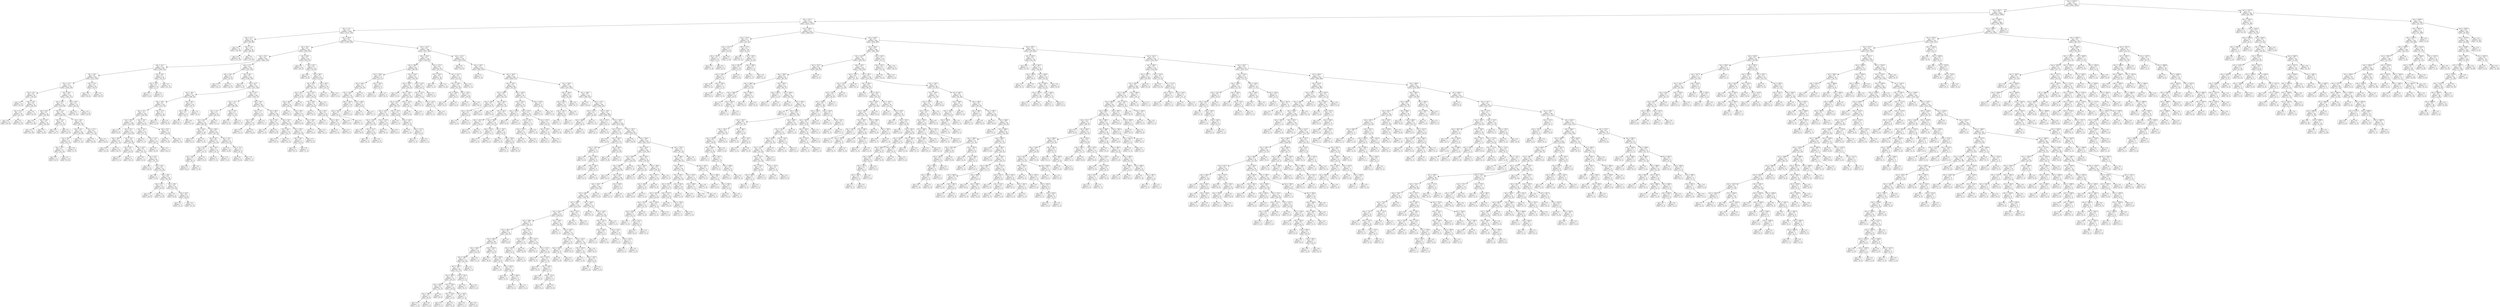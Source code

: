 digraph Tree {
node [shape=box, style="rounded", color="black", fontname=helvetica] ;
edge [fontname=helvetica] ;
0 [label="rain <= 2105.0\ngini = 0.5\nsamples = 3356\nvalue = [2623, 2607]"] ;
1 [label="rain <= 907.5\ngini = 0.5\nsamples = 2801\nvalue = [2557, 1809]"] ;
0 -> 1 [labeldistance=2.5, labelangle=45, headlabel="True"] ;
2 [label="rain <= 271.5\ngini = 0.5\nsamples = 2295\nvalue = [2221, 1347]"] ;
1 -> 2 ;
3 [label="rain <= 13.5\ngini = 0.5\nsamples = 1360\nvalue = [1375, 724]"] ;
2 -> 3 ;
4 [label="rain <= 11.5\ngini = 0.5\nsamples = 86\nvalue = [80, 68]"] ;
3 -> 4 ;
5 [label="gini = 0.5\nsamples = 37\nvalue = [34, 34]"] ;
4 -> 5 ;
6 [label="rain <= 12.5\ngini = 0.5\nsamples = 49\nvalue = [46, 34]"] ;
4 -> 6 ;
7 [label="gini = 0.4\nsamples = 28\nvalue = [27, 14]"] ;
6 -> 7 ;
8 [label="gini = 0.5\nsamples = 21\nvalue = [19, 20]"] ;
6 -> 8 ;
9 [label="rain <= 100.5\ngini = 0.4\nsamples = 1274\nvalue = [1295, 656]"] ;
3 -> 9 ;
10 [label="rain <= 85.5\ngini = 0.4\nsamples = 726\nvalue = [768, 350]"] ;
9 -> 10 ;
11 [label="rain <= 35.5\ngini = 0.4\nsamples = 641\nvalue = [665, 324]"] ;
10 -> 11 ;
12 [label="rain <= 32.5\ngini = 0.5\nsamples = 287\nvalue = [290, 162]"] ;
11 -> 12 ;
13 [label="rain <= 30.5\ngini = 0.4\nsamples = 263\nvalue = [272, 140]"] ;
12 -> 13 ;
14 [label="rain <= 17.5\ngini = 0.5\nsamples = 239\nvalue = [238, 136]"] ;
13 -> 14 ;
15 [label="rain <= 14.5\ngini = 0.4\nsamples = 65\nvalue = [76, 25]"] ;
14 -> 15 ;
16 [label="gini = 0.3\nsamples = 18\nvalue = [27, 6]"] ;
15 -> 16 ;
17 [label="rain <= 16.5\ngini = 0.4\nsamples = 47\nvalue = [49, 19]"] ;
15 -> 17 ;
18 [label="rain <= 15.5\ngini = 0.4\nsamples = 36\nvalue = [37, 15]"] ;
17 -> 18 ;
19 [label="gini = 0.4\nsamples = 21\nvalue = [22, 9]"] ;
18 -> 19 ;
20 [label="gini = 0.4\nsamples = 15\nvalue = [15, 6]"] ;
18 -> 20 ;
21 [label="gini = 0.4\nsamples = 11\nvalue = [12, 4]"] ;
17 -> 21 ;
22 [label="rain <= 28.5\ngini = 0.5\nsamples = 174\nvalue = [162, 111]"] ;
14 -> 22 ;
23 [label="rain <= 20.5\ngini = 0.5\nsamples = 151\nvalue = [144, 90]"] ;
22 -> 23 ;
24 [label="rain <= 18.5\ngini = 0.5\nsamples = 51\nvalue = [42, 40]"] ;
23 -> 24 ;
25 [label="gini = 0.5\nsamples = 18\nvalue = [13, 16]"] ;
24 -> 25 ;
26 [label="rain <= 19.5\ngini = 0.5\nsamples = 33\nvalue = [29, 24]"] ;
24 -> 26 ;
27 [label="gini = 0.5\nsamples = 22\nvalue = [23, 16]"] ;
26 -> 27 ;
28 [label="gini = 0.5\nsamples = 11\nvalue = [6, 8]"] ;
26 -> 28 ;
29 [label="rain <= 22.5\ngini = 0.4\nsamples = 100\nvalue = [102, 50]"] ;
23 -> 29 ;
30 [label="rain <= 21.5\ngini = 0.4\nsamples = 33\nvalue = [37, 12]"] ;
29 -> 30 ;
31 [label="gini = 0.4\nsamples = 14\nvalue = [15, 7]"] ;
30 -> 31 ;
32 [label="gini = 0.3\nsamples = 19\nvalue = [22, 5]"] ;
30 -> 32 ;
33 [label="rain <= 26.5\ngini = 0.5\nsamples = 67\nvalue = [65, 38]"] ;
29 -> 33 ;
34 [label="rain <= 25.5\ngini = 0.5\nsamples = 46\nvalue = [34, 28]"] ;
33 -> 34 ;
35 [label="rain <= 24.5\ngini = 0.5\nsamples = 35\nvalue = [29, 17]"] ;
34 -> 35 ;
36 [label="rain <= 23.5\ngini = 0.5\nsamples = 27\nvalue = [22, 14]"] ;
35 -> 36 ;
37 [label="gini = 0.5\nsamples = 13\nvalue = [9, 5]"] ;
36 -> 37 ;
38 [label="gini = 0.5\nsamples = 14\nvalue = [13, 9]"] ;
36 -> 38 ;
39 [label="gini = 0.4\nsamples = 8\nvalue = [7, 3]"] ;
35 -> 39 ;
40 [label="gini = 0.4\nsamples = 11\nvalue = [5, 11]"] ;
34 -> 40 ;
41 [label="rain <= 27.5\ngini = 0.4\nsamples = 21\nvalue = [31, 10]"] ;
33 -> 41 ;
42 [label="gini = 0.4\nsamples = 13\nvalue = [15, 6]"] ;
41 -> 42 ;
43 [label="gini = 0.3\nsamples = 8\nvalue = [16, 4]"] ;
41 -> 43 ;
44 [label="rain <= 29.5\ngini = 0.5\nsamples = 23\nvalue = [18, 21]"] ;
22 -> 44 ;
45 [label="gini = 0.4\nsamples = 9\nvalue = [4, 12]"] ;
44 -> 45 ;
46 [label="gini = 0.5\nsamples = 14\nvalue = [14, 9]"] ;
44 -> 46 ;
47 [label="rain <= 31.5\ngini = 0.2\nsamples = 24\nvalue = [34, 4]"] ;
13 -> 47 ;
48 [label="gini = 0.2\nsamples = 8\nvalue = [14, 2]"] ;
47 -> 48 ;
49 [label="gini = 0.2\nsamples = 16\nvalue = [20, 2]"] ;
47 -> 49 ;
50 [label="rain <= 34.5\ngini = 0.5\nsamples = 24\nvalue = [18, 22]"] ;
12 -> 50 ;
51 [label="rain <= 33.5\ngini = 0.5\nsamples = 11\nvalue = [7, 7]"] ;
50 -> 51 ;
52 [label="gini = 0.5\nsamples = 7\nvalue = [4, 6]"] ;
51 -> 52 ;
53 [label="gini = 0.4\nsamples = 4\nvalue = [3, 1]"] ;
51 -> 53 ;
54 [label="gini = 0.5\nsamples = 13\nvalue = [11, 15]"] ;
50 -> 54 ;
55 [label="rain <= 37.5\ngini = 0.4\nsamples = 354\nvalue = [375, 162]"] ;
11 -> 55 ;
56 [label="rain <= 36.5\ngini = 0.2\nsamples = 23\nvalue = [37, 6]"] ;
55 -> 56 ;
57 [label="gini = 0.1\nsamples = 11\nvalue = [16, 1]"] ;
56 -> 57 ;
58 [label="gini = 0.3\nsamples = 12\nvalue = [21, 5]"] ;
56 -> 58 ;
59 [label="rain <= 38.5\ngini = 0.4\nsamples = 331\nvalue = [338, 156]"] ;
55 -> 59 ;
60 [label="gini = 0.2\nsamples = 4\nvalue = [1, 6]"] ;
59 -> 60 ;
61 [label="rain <= 61.5\ngini = 0.4\nsamples = 327\nvalue = [337, 150]"] ;
59 -> 61 ;
62 [label="rain <= 58.5\ngini = 0.4\nsamples = 183\nvalue = [198, 76]"] ;
61 -> 62 ;
63 [label="rain <= 56.5\ngini = 0.4\nsamples = 163\nvalue = [173, 74]"] ;
62 -> 63 ;
64 [label="rain <= 51.5\ngini = 0.4\nsamples = 149\nvalue = [165, 64]"] ;
63 -> 64 ;
65 [label="rain <= 39.5\ngini = 0.4\nsamples = 118\nvalue = [122, 56]"] ;
64 -> 65 ;
66 [label="gini = 0.3\nsamples = 8\nvalue = [8, 2]"] ;
65 -> 66 ;
67 [label="rain <= 41.5\ngini = 0.4\nsamples = 110\nvalue = [114, 54]"] ;
65 -> 67 ;
68 [label="rain <= 40.5\ngini = 0.5\nsamples = 24\nvalue = [21, 13]"] ;
67 -> 68 ;
69 [label="gini = 0.5\nsamples = 14\nvalue = [11, 6]"] ;
68 -> 69 ;
70 [label="gini = 0.5\nsamples = 10\nvalue = [10, 7]"] ;
68 -> 70 ;
71 [label="rain <= 43.5\ngini = 0.4\nsamples = 86\nvalue = [93, 41]"] ;
67 -> 71 ;
72 [label="rain <= 42.5\ngini = 0.3\nsamples = 15\nvalue = [19, 4]"] ;
71 -> 72 ;
73 [label="gini = 0.4\nsamples = 7\nvalue = [7, 3]"] ;
72 -> 73 ;
74 [label="gini = 0.1\nsamples = 8\nvalue = [12, 1]"] ;
72 -> 74 ;
75 [label="rain <= 44.5\ngini = 0.4\nsamples = 71\nvalue = [74, 37]"] ;
71 -> 75 ;
76 [label="gini = 0.4\nsamples = 5\nvalue = [2, 6]"] ;
75 -> 76 ;
77 [label="rain <= 45.5\ngini = 0.4\nsamples = 66\nvalue = [72, 31]"] ;
75 -> 77 ;
78 [label="gini = 0.3\nsamples = 16\nvalue = [19, 5]"] ;
77 -> 78 ;
79 [label="rain <= 46.5\ngini = 0.4\nsamples = 50\nvalue = [53, 26]"] ;
77 -> 79 ;
80 [label="gini = 0.5\nsamples = 6\nvalue = [3, 4]"] ;
79 -> 80 ;
81 [label="rain <= 48.5\ngini = 0.4\nsamples = 44\nvalue = [50, 22]"] ;
79 -> 81 ;
82 [label="rain <= 47.5\ngini = 0.4\nsamples = 20\nvalue = [23, 8]"] ;
81 -> 82 ;
83 [label="gini = 0.4\nsamples = 10\nvalue = [10, 4]"] ;
82 -> 83 ;
84 [label="gini = 0.4\nsamples = 10\nvalue = [13, 4]"] ;
82 -> 84 ;
85 [label="rain <= 49.5\ngini = 0.4\nsamples = 24\nvalue = [27, 14]"] ;
81 -> 85 ;
86 [label="gini = 0.5\nsamples = 9\nvalue = [9, 8]"] ;
85 -> 86 ;
87 [label="rain <= 50.5\ngini = 0.4\nsamples = 15\nvalue = [18, 6]"] ;
85 -> 87 ;
88 [label="gini = 0.3\nsamples = 4\nvalue = [5, 1]"] ;
87 -> 88 ;
89 [label="gini = 0.4\nsamples = 11\nvalue = [13, 5]"] ;
87 -> 89 ;
90 [label="rain <= 54.5\ngini = 0.3\nsamples = 31\nvalue = [43, 8]"] ;
64 -> 90 ;
91 [label="rain <= 52.5\ngini = 0.1\nsamples = 19\nvalue = [27, 2]"] ;
90 -> 91 ;
92 [label="gini = 0.2\nsamples = 5\nvalue = [7, 1]"] ;
91 -> 92 ;
93 [label="rain <= 53.5\ngini = 0.1\nsamples = 14\nvalue = [20, 1]"] ;
91 -> 93 ;
94 [label="gini = 0.0\nsamples = 3\nvalue = [4, 0]"] ;
93 -> 94 ;
95 [label="gini = 0.1\nsamples = 11\nvalue = [16, 1]"] ;
93 -> 95 ;
96 [label="rain <= 55.5\ngini = 0.4\nsamples = 12\nvalue = [16, 6]"] ;
90 -> 96 ;
97 [label="gini = 0.5\nsamples = 6\nvalue = [5, 6]"] ;
96 -> 97 ;
98 [label="gini = 0.0\nsamples = 6\nvalue = [11, 0]"] ;
96 -> 98 ;
99 [label="rain <= 57.5\ngini = 0.5\nsamples = 14\nvalue = [8, 10]"] ;
63 -> 99 ;
100 [label="gini = 0.4\nsamples = 6\nvalue = [2, 6]"] ;
99 -> 100 ;
101 [label="gini = 0.5\nsamples = 8\nvalue = [6, 4]"] ;
99 -> 101 ;
102 [label="rain <= 60.5\ngini = 0.1\nsamples = 20\nvalue = [25, 2]"] ;
62 -> 102 ;
103 [label="rain <= 59.5\ngini = 0.1\nsamples = 13\nvalue = [19, 1]"] ;
102 -> 103 ;
104 [label="gini = 0.2\nsamples = 6\nvalue = [8, 1]"] ;
103 -> 104 ;
105 [label="gini = 0.0\nsamples = 7\nvalue = [11, 0]"] ;
103 -> 105 ;
106 [label="gini = 0.2\nsamples = 7\nvalue = [6, 1]"] ;
102 -> 106 ;
107 [label="rain <= 75.5\ngini = 0.5\nsamples = 144\nvalue = [139, 74]"] ;
61 -> 107 ;
108 [label="rain <= 73.5\ngini = 0.5\nsamples = 76\nvalue = [66, 44]"] ;
107 -> 108 ;
109 [label="rain <= 72.5\ngini = 0.5\nsamples = 61\nvalue = [59, 31]"] ;
108 -> 109 ;
110 [label="rain <= 63.5\ngini = 0.5\nsamples = 54\nvalue = [48, 30]"] ;
109 -> 110 ;
111 [label="rain <= 62.5\ngini = 0.5\nsamples = 12\nvalue = [9, 9]"] ;
110 -> 111 ;
112 [label="gini = 0.5\nsamples = 4\nvalue = [2, 3]"] ;
111 -> 112 ;
113 [label="gini = 0.5\nsamples = 8\nvalue = [7, 6]"] ;
111 -> 113 ;
114 [label="rain <= 69.0\ngini = 0.5\nsamples = 42\nvalue = [39, 21]"] ;
110 -> 114 ;
115 [label="rain <= 66.5\ngini = 0.4\nsamples = 23\nvalue = [25, 10]"] ;
114 -> 115 ;
116 [label="rain <= 65.5\ngini = 0.5\nsamples = 13\nvalue = [13, 7]"] ;
115 -> 116 ;
117 [label="rain <= 64.5\ngini = 0.3\nsamples = 7\nvalue = [8, 2]"] ;
116 -> 117 ;
118 [label="gini = 0.4\nsamples = 5\nvalue = [6, 2]"] ;
117 -> 118 ;
119 [label="gini = 0.0\nsamples = 2\nvalue = [2, 0]"] ;
117 -> 119 ;
120 [label="gini = 0.5\nsamples = 6\nvalue = [5, 5]"] ;
116 -> 120 ;
121 [label="rain <= 67.5\ngini = 0.3\nsamples = 10\nvalue = [12, 3]"] ;
115 -> 121 ;
122 [label="gini = 0.3\nsamples = 6\nvalue = [7, 2]"] ;
121 -> 122 ;
123 [label="gini = 0.3\nsamples = 4\nvalue = [5, 1]"] ;
121 -> 123 ;
124 [label="rain <= 70.5\ngini = 0.5\nsamples = 19\nvalue = [14, 11]"] ;
114 -> 124 ;
125 [label="gini = 0.5\nsamples = 10\nvalue = [6, 8]"] ;
124 -> 125 ;
126 [label="rain <= 71.5\ngini = 0.4\nsamples = 9\nvalue = [8, 3]"] ;
124 -> 126 ;
127 [label="gini = 0.0\nsamples = 4\nvalue = [5, 0]"] ;
126 -> 127 ;
128 [label="gini = 0.5\nsamples = 5\nvalue = [3, 3]"] ;
126 -> 128 ;
129 [label="gini = 0.2\nsamples = 7\nvalue = [11, 1]"] ;
109 -> 129 ;
130 [label="rain <= 74.5\ngini = 0.5\nsamples = 15\nvalue = [7, 13]"] ;
108 -> 130 ;
131 [label="gini = 0.5\nsamples = 9\nvalue = [5, 6]"] ;
130 -> 131 ;
132 [label="gini = 0.3\nsamples = 6\nvalue = [2, 7]"] ;
130 -> 132 ;
133 [label="rain <= 78.5\ngini = 0.4\nsamples = 68\nvalue = [73, 30]"] ;
107 -> 133 ;
134 [label="rain <= 77.5\ngini = 0.1\nsamples = 19\nvalue = [26, 2]"] ;
133 -> 134 ;
135 [label="rain <= 76.5\ngini = 0.1\nsamples = 14\nvalue = [21, 1]"] ;
134 -> 135 ;
136 [label="gini = 0.2\nsamples = 9\nvalue = [11, 1]"] ;
135 -> 136 ;
137 [label="gini = 0.0\nsamples = 5\nvalue = [10, 0]"] ;
135 -> 137 ;
138 [label="gini = 0.3\nsamples = 5\nvalue = [5, 1]"] ;
134 -> 138 ;
139 [label="rain <= 80.5\ngini = 0.5\nsamples = 49\nvalue = [47, 28]"] ;
133 -> 139 ;
140 [label="rain <= 79.5\ngini = 0.5\nsamples = 15\nvalue = [9, 13]"] ;
139 -> 140 ;
141 [label="gini = 0.5\nsamples = 5\nvalue = [3, 4]"] ;
140 -> 141 ;
142 [label="gini = 0.5\nsamples = 10\nvalue = [6, 9]"] ;
140 -> 142 ;
143 [label="rain <= 82.5\ngini = 0.4\nsamples = 34\nvalue = [38, 15]"] ;
139 -> 143 ;
144 [label="rain <= 81.5\ngini = 0.3\nsamples = 19\nvalue = [22, 5]"] ;
143 -> 144 ;
145 [label="gini = 0.3\nsamples = 8\nvalue = [10, 2]"] ;
144 -> 145 ;
146 [label="gini = 0.3\nsamples = 11\nvalue = [12, 3]"] ;
144 -> 146 ;
147 [label="rain <= 84.5\ngini = 0.5\nsamples = 15\nvalue = [16, 10]"] ;
143 -> 147 ;
148 [label="rain <= 83.5\ngini = 0.5\nsamples = 9\nvalue = [11, 6]"] ;
147 -> 148 ;
149 [label="gini = 0.5\nsamples = 4\nvalue = [4, 3]"] ;
148 -> 149 ;
150 [label="gini = 0.4\nsamples = 5\nvalue = [7, 3]"] ;
148 -> 150 ;
151 [label="gini = 0.5\nsamples = 6\nvalue = [5, 4]"] ;
147 -> 151 ;
152 [label="rain <= 86.5\ngini = 0.3\nsamples = 85\nvalue = [103, 26]"] ;
10 -> 152 ;
153 [label="gini = 0.0\nsamples = 12\nvalue = [24, 0]"] ;
152 -> 153 ;
154 [label="rain <= 87.5\ngini = 0.4\nsamples = 73\nvalue = [79, 26]"] ;
152 -> 154 ;
155 [label="gini = 0.0\nsamples = 6\nvalue = [0, 6]"] ;
154 -> 155 ;
156 [label="rain <= 98.5\ngini = 0.3\nsamples = 67\nvalue = [79, 20]"] ;
154 -> 156 ;
157 [label="rain <= 93.5\ngini = 0.3\nsamples = 51\nvalue = [65, 13]"] ;
156 -> 157 ;
158 [label="rain <= 91.5\ngini = 0.2\nsamples = 22\nvalue = [31, 4]"] ;
157 -> 158 ;
159 [label="rain <= 88.5\ngini = 0.2\nsamples = 19\nvalue = [26, 4]"] ;
158 -> 159 ;
160 [label="gini = 0.3\nsamples = 4\nvalue = [4, 1]"] ;
159 -> 160 ;
161 [label="rain <= 89.5\ngini = 0.2\nsamples = 15\nvalue = [22, 3]"] ;
159 -> 161 ;
162 [label="gini = 0.0\nsamples = 1\nvalue = [4, 0]"] ;
161 -> 162 ;
163 [label="rain <= 90.5\ngini = 0.2\nsamples = 14\nvalue = [18, 3]"] ;
161 -> 163 ;
164 [label="gini = 0.3\nsamples = 7\nvalue = [9, 2]"] ;
163 -> 164 ;
165 [label="gini = 0.2\nsamples = 7\nvalue = [9, 1]"] ;
163 -> 165 ;
166 [label="gini = 0.0\nsamples = 3\nvalue = [5, 0]"] ;
158 -> 166 ;
167 [label="rain <= 97.5\ngini = 0.3\nsamples = 29\nvalue = [34, 9]"] ;
157 -> 167 ;
168 [label="rain <= 94.5\ngini = 0.4\nsamples = 23\nvalue = [25, 8]"] ;
167 -> 168 ;
169 [label="gini = 0.3\nsamples = 9\nvalue = [9, 2]"] ;
168 -> 169 ;
170 [label="rain <= 95.5\ngini = 0.4\nsamples = 14\nvalue = [16, 6]"] ;
168 -> 170 ;
171 [label="gini = 0.5\nsamples = 2\nvalue = [1, 1]"] ;
170 -> 171 ;
172 [label="rain <= 96.5\ngini = 0.4\nsamples = 12\nvalue = [15, 5]"] ;
170 -> 172 ;
173 [label="gini = 0.4\nsamples = 9\nvalue = [11, 4]"] ;
172 -> 173 ;
174 [label="gini = 0.3\nsamples = 3\nvalue = [4, 1]"] ;
172 -> 174 ;
175 [label="gini = 0.2\nsamples = 6\nvalue = [9, 1]"] ;
167 -> 175 ;
176 [label="rain <= 99.5\ngini = 0.4\nsamples = 16\nvalue = [14, 7]"] ;
156 -> 176 ;
177 [label="gini = 0.5\nsamples = 9\nvalue = [7, 5]"] ;
176 -> 177 ;
178 [label="gini = 0.3\nsamples = 7\nvalue = [7, 2]"] ;
176 -> 178 ;
179 [label="rain <= 132.5\ngini = 0.5\nsamples = 548\nvalue = [527, 306]"] ;
9 -> 179 ;
180 [label="rain <= 125.0\ngini = 0.5\nsamples = 129\nvalue = [102, 87]"] ;
179 -> 180 ;
181 [label="rain <= 108.5\ngini = 0.5\nsamples = 88\nvalue = [84, 50]"] ;
180 -> 181 ;
182 [label="rain <= 106.5\ngini = 0.5\nsamples = 27\nvalue = [22, 21]"] ;
181 -> 182 ;
183 [label="rain <= 105.5\ngini = 0.5\nsamples = 21\nvalue = [18, 14]"] ;
182 -> 183 ;
184 [label="rain <= 103.5\ngini = 0.5\nsamples = 16\nvalue = [11, 13]"] ;
183 -> 184 ;
185 [label="rain <= 102.5\ngini = 0.5\nsamples = 10\nvalue = [7, 7]"] ;
184 -> 185 ;
186 [label="rain <= 101.5\ngini = 0.5\nsamples = 7\nvalue = [4, 5]"] ;
185 -> 186 ;
187 [label="gini = 0.5\nsamples = 5\nvalue = [3, 4]"] ;
186 -> 187 ;
188 [label="gini = 0.5\nsamples = 2\nvalue = [1, 1]"] ;
186 -> 188 ;
189 [label="gini = 0.5\nsamples = 3\nvalue = [3, 2]"] ;
185 -> 189 ;
190 [label="rain <= 104.5\ngini = 0.5\nsamples = 6\nvalue = [4, 6]"] ;
184 -> 190 ;
191 [label="gini = 0.5\nsamples = 4\nvalue = [3, 5]"] ;
190 -> 191 ;
192 [label="gini = 0.5\nsamples = 2\nvalue = [1, 1]"] ;
190 -> 192 ;
193 [label="gini = 0.2\nsamples = 5\nvalue = [7, 1]"] ;
183 -> 193 ;
194 [label="rain <= 107.5\ngini = 0.5\nsamples = 6\nvalue = [4, 7]"] ;
182 -> 194 ;
195 [label="gini = 0.0\nsamples = 2\nvalue = [0, 4]"] ;
194 -> 195 ;
196 [label="gini = 0.5\nsamples = 4\nvalue = [4, 3]"] ;
194 -> 196 ;
197 [label="rain <= 120.5\ngini = 0.4\nsamples = 61\nvalue = [62, 29]"] ;
181 -> 197 ;
198 [label="rain <= 109.5\ngini = 0.4\nsamples = 50\nvalue = [54, 22]"] ;
197 -> 198 ;
199 [label="gini = 0.0\nsamples = 3\nvalue = [3, 0]"] ;
198 -> 199 ;
200 [label="rain <= 118.5\ngini = 0.4\nsamples = 47\nvalue = [51, 22]"] ;
198 -> 200 ;
201 [label="rain <= 114.5\ngini = 0.4\nsamples = 42\nvalue = [45, 21]"] ;
200 -> 201 ;
202 [label="rain <= 112.5\ngini = 0.4\nsamples = 32\nvalue = [37, 15]"] ;
201 -> 202 ;
203 [label="rain <= 110.5\ngini = 0.4\nsamples = 20\nvalue = [27, 10]"] ;
202 -> 203 ;
204 [label="gini = 0.4\nsamples = 6\nvalue = [8, 4]"] ;
203 -> 204 ;
205 [label="rain <= 111.5\ngini = 0.4\nsamples = 14\nvalue = [19, 6]"] ;
203 -> 205 ;
206 [label="gini = 0.4\nsamples = 4\nvalue = [9, 3]"] ;
205 -> 206 ;
207 [label="gini = 0.4\nsamples = 10\nvalue = [10, 3]"] ;
205 -> 207 ;
208 [label="rain <= 113.5\ngini = 0.4\nsamples = 12\nvalue = [10, 5]"] ;
202 -> 208 ;
209 [label="gini = 0.4\nsamples = 7\nvalue = [6, 3]"] ;
208 -> 209 ;
210 [label="gini = 0.4\nsamples = 5\nvalue = [4, 2]"] ;
208 -> 210 ;
211 [label="rain <= 115.5\ngini = 0.5\nsamples = 10\nvalue = [8, 6]"] ;
201 -> 211 ;
212 [label="gini = 0.4\nsamples = 2\nvalue = [1, 2]"] ;
211 -> 212 ;
213 [label="rain <= 116.5\ngini = 0.5\nsamples = 8\nvalue = [7, 4]"] ;
211 -> 213 ;
214 [label="gini = 0.0\nsamples = 1\nvalue = [1, 0]"] ;
213 -> 214 ;
215 [label="rain <= 117.5\ngini = 0.5\nsamples = 7\nvalue = [6, 4]"] ;
213 -> 215 ;
216 [label="gini = 0.5\nsamples = 5\nvalue = [5, 3]"] ;
215 -> 216 ;
217 [label="gini = 0.5\nsamples = 2\nvalue = [1, 1]"] ;
215 -> 217 ;
218 [label="rain <= 119.5\ngini = 0.2\nsamples = 5\nvalue = [6, 1]"] ;
200 -> 218 ;
219 [label="gini = 0.0\nsamples = 2\nvalue = [3, 0]"] ;
218 -> 219 ;
220 [label="gini = 0.4\nsamples = 3\nvalue = [3, 1]"] ;
218 -> 220 ;
221 [label="rain <= 123.5\ngini = 0.5\nsamples = 11\nvalue = [8, 7]"] ;
197 -> 221 ;
222 [label="rain <= 121.5\ngini = 0.5\nsamples = 7\nvalue = [4, 4]"] ;
221 -> 222 ;
223 [label="gini = 0.5\nsamples = 2\nvalue = [1, 1]"] ;
222 -> 223 ;
224 [label="rain <= 122.5\ngini = 0.5\nsamples = 5\nvalue = [3, 3]"] ;
222 -> 224 ;
225 [label="gini = 0.5\nsamples = 2\nvalue = [1, 1]"] ;
224 -> 225 ;
226 [label="gini = 0.5\nsamples = 3\nvalue = [2, 2]"] ;
224 -> 226 ;
227 [label="gini = 0.5\nsamples = 4\nvalue = [4, 3]"] ;
221 -> 227 ;
228 [label="rain <= 127.5\ngini = 0.4\nsamples = 41\nvalue = [18, 37]"] ;
180 -> 228 ;
229 [label="rain <= 126.5\ngini = 0.2\nsamples = 19\nvalue = [3, 24]"] ;
228 -> 229 ;
230 [label="gini = 0.4\nsamples = 2\nvalue = [1, 2]"] ;
229 -> 230 ;
231 [label="gini = 0.2\nsamples = 17\nvalue = [2, 22]"] ;
229 -> 231 ;
232 [label="rain <= 131.5\ngini = 0.5\nsamples = 22\nvalue = [15, 13]"] ;
228 -> 232 ;
233 [label="rain <= 129.5\ngini = 0.5\nsamples = 20\nvalue = [14, 10]"] ;
232 -> 233 ;
234 [label="rain <= 128.5\ngini = 0.4\nsamples = 6\nvalue = [4, 2]"] ;
233 -> 234 ;
235 [label="gini = 0.5\nsamples = 4\nvalue = [2, 2]"] ;
234 -> 235 ;
236 [label="gini = 0.0\nsamples = 2\nvalue = [2, 0]"] ;
234 -> 236 ;
237 [label="rain <= 130.5\ngini = 0.5\nsamples = 14\nvalue = [10, 8]"] ;
233 -> 237 ;
238 [label="gini = 0.5\nsamples = 7\nvalue = [4, 3]"] ;
237 -> 238 ;
239 [label="gini = 0.5\nsamples = 7\nvalue = [6, 5]"] ;
237 -> 239 ;
240 [label="gini = 0.4\nsamples = 2\nvalue = [1, 3]"] ;
232 -> 240 ;
241 [label="rain <= 135.5\ngini = 0.4\nsamples = 419\nvalue = [425, 219]"] ;
179 -> 241 ;
242 [label="gini = 0.0\nsamples = 9\nvalue = [16, 0]"] ;
241 -> 242 ;
243 [label="rain <= 136.5\ngini = 0.5\nsamples = 410\nvalue = [409, 219]"] ;
241 -> 243 ;
244 [label="gini = 0.2\nsamples = 4\nvalue = [1, 6]"] ;
243 -> 244 ;
245 [label="rain <= 160.5\ngini = 0.5\nsamples = 406\nvalue = [408, 213]"] ;
243 -> 245 ;
246 [label="rain <= 147.5\ngini = 0.4\nsamples = 80\nvalue = [93, 30]"] ;
245 -> 246 ;
247 [label="rain <= 139.5\ngini = 0.5\nsamples = 40\nvalue = [42, 23]"] ;
246 -> 247 ;
248 [label="rain <= 138.5\ngini = 0.2\nsamples = 10\nvalue = [15, 2]"] ;
247 -> 248 ;
249 [label="rain <= 137.5\ngini = 0.4\nsamples = 5\nvalue = [6, 2]"] ;
248 -> 249 ;
250 [label="gini = 0.0\nsamples = 1\nvalue = [2, 0]"] ;
249 -> 250 ;
251 [label="gini = 0.4\nsamples = 4\nvalue = [4, 2]"] ;
249 -> 251 ;
252 [label="gini = 0.0\nsamples = 5\nvalue = [9, 0]"] ;
248 -> 252 ;
253 [label="rain <= 140.5\ngini = 0.5\nsamples = 30\nvalue = [27, 21]"] ;
247 -> 253 ;
254 [label="gini = 0.4\nsamples = 4\nvalue = [2, 4]"] ;
253 -> 254 ;
255 [label="rain <= 142.5\ngini = 0.5\nsamples = 26\nvalue = [25, 17]"] ;
253 -> 255 ;
256 [label="rain <= 141.5\ngini = 0.4\nsamples = 7\nvalue = [10, 4]"] ;
255 -> 256 ;
257 [label="gini = 0.5\nsamples = 2\nvalue = [3, 2]"] ;
256 -> 257 ;
258 [label="gini = 0.3\nsamples = 5\nvalue = [7, 2]"] ;
256 -> 258 ;
259 [label="rain <= 144.5\ngini = 0.5\nsamples = 19\nvalue = [15, 13]"] ;
255 -> 259 ;
260 [label="rain <= 143.5\ngini = 0.4\nsamples = 5\nvalue = [3, 7]"] ;
259 -> 260 ;
261 [label="gini = 0.5\nsamples = 4\nvalue = [3, 4]"] ;
260 -> 261 ;
262 [label="gini = 0.0\nsamples = 1\nvalue = [0, 3]"] ;
260 -> 262 ;
263 [label="rain <= 145.5\ngini = 0.4\nsamples = 14\nvalue = [12, 6]"] ;
259 -> 263 ;
264 [label="gini = 0.4\nsamples = 4\nvalue = [4, 2]"] ;
263 -> 264 ;
265 [label="rain <= 146.5\ngini = 0.4\nsamples = 10\nvalue = [8, 4]"] ;
263 -> 265 ;
266 [label="gini = 0.4\nsamples = 2\nvalue = [2, 1]"] ;
265 -> 266 ;
267 [label="gini = 0.4\nsamples = 8\nvalue = [6, 3]"] ;
265 -> 267 ;
268 [label="rain <= 158.5\ngini = 0.2\nsamples = 40\nvalue = [51, 7]"] ;
246 -> 268 ;
269 [label="rain <= 150.5\ngini = 0.2\nsamples = 34\nvalue = [45, 5]"] ;
268 -> 269 ;
270 [label="rain <= 149.5\ngini = 0.3\nsamples = 6\nvalue = [9, 2]"] ;
269 -> 270 ;
271 [label="gini = 0.0\nsamples = 3\nvalue = [4, 0]"] ;
270 -> 271 ;
272 [label="gini = 0.4\nsamples = 3\nvalue = [5, 2]"] ;
270 -> 272 ;
273 [label="rain <= 153.5\ngini = 0.1\nsamples = 28\nvalue = [36, 3]"] ;
269 -> 273 ;
274 [label="rain <= 152.5\ngini = 0.1\nsamples = 13\nvalue = [17, 1]"] ;
273 -> 274 ;
275 [label="rain <= 151.5\ngini = 0.2\nsamples = 8\nvalue = [10, 1]"] ;
274 -> 275 ;
276 [label="gini = 0.0\nsamples = 2\nvalue = [2, 0]"] ;
275 -> 276 ;
277 [label="gini = 0.2\nsamples = 6\nvalue = [8, 1]"] ;
275 -> 277 ;
278 [label="gini = 0.0\nsamples = 5\nvalue = [7, 0]"] ;
274 -> 278 ;
279 [label="rain <= 155.5\ngini = 0.2\nsamples = 15\nvalue = [19, 2]"] ;
273 -> 279 ;
280 [label="rain <= 154.5\ngini = 0.2\nsamples = 13\nvalue = [17, 2]"] ;
279 -> 280 ;
281 [label="gini = 0.2\nsamples = 6\nvalue = [9, 1]"] ;
280 -> 281 ;
282 [label="gini = 0.2\nsamples = 7\nvalue = [8, 1]"] ;
280 -> 282 ;
283 [label="gini = 0.0\nsamples = 2\nvalue = [2, 0]"] ;
279 -> 283 ;
284 [label="rain <= 159.5\ngini = 0.4\nsamples = 6\nvalue = [6, 2]"] ;
268 -> 284 ;
285 [label="gini = 0.4\nsamples = 5\nvalue = [5, 2]"] ;
284 -> 285 ;
286 [label="gini = 0.0\nsamples = 1\nvalue = [1, 0]"] ;
284 -> 286 ;
287 [label="rain <= 166.5\ngini = 0.5\nsamples = 326\nvalue = [315, 183]"] ;
245 -> 287 ;
288 [label="rain <= 164.0\ngini = 0.4\nsamples = 16\nvalue = [6, 16]"] ;
287 -> 288 ;
289 [label="rain <= 162.5\ngini = 0.5\nsamples = 12\nvalue = [6, 9]"] ;
288 -> 289 ;
290 [label="rain <= 161.5\ngini = 0.4\nsamples = 9\nvalue = [4, 8]"] ;
289 -> 290 ;
291 [label="gini = 0.5\nsamples = 2\nvalue = [1, 1]"] ;
290 -> 291 ;
292 [label="gini = 0.4\nsamples = 7\nvalue = [3, 7]"] ;
290 -> 292 ;
293 [label="gini = 0.4\nsamples = 3\nvalue = [2, 1]"] ;
289 -> 293 ;
294 [label="gini = 0.0\nsamples = 4\nvalue = [0, 7]"] ;
288 -> 294 ;
295 [label="rain <= 168.5\ngini = 0.5\nsamples = 310\nvalue = [309, 167]"] ;
287 -> 295 ;
296 [label="gini = 0.0\nsamples = 7\nvalue = [10, 0]"] ;
295 -> 296 ;
297 [label="rain <= 172.5\ngini = 0.5\nsamples = 303\nvalue = [299, 167]"] ;
295 -> 297 ;
298 [label="rain <= 171.5\ngini = 0.4\nsamples = 17\nvalue = [9, 18]"] ;
297 -> 298 ;
299 [label="rain <= 169.5\ngini = 0.5\nsamples = 9\nvalue = [8, 5]"] ;
298 -> 299 ;
300 [label="gini = 0.3\nsamples = 4\nvalue = [1, 5]"] ;
299 -> 300 ;
301 [label="gini = 0.0\nsamples = 5\nvalue = [7, 0]"] ;
299 -> 301 ;
302 [label="gini = 0.1\nsamples = 8\nvalue = [1, 13]"] ;
298 -> 302 ;
303 [label="rain <= 176.5\ngini = 0.4\nsamples = 286\nvalue = [290, 149]"] ;
297 -> 303 ;
304 [label="rain <= 174.0\ngini = 0.1\nsamples = 9\nvalue = [14, 1]"] ;
303 -> 304 ;
305 [label="gini = 0.2\nsamples = 5\nvalue = [9, 1]"] ;
304 -> 305 ;
306 [label="gini = 0.0\nsamples = 4\nvalue = [5, 0]"] ;
304 -> 306 ;
307 [label="rain <= 184.5\ngini = 0.5\nsamples = 277\nvalue = [276, 148]"] ;
303 -> 307 ;
308 [label="rain <= 178.5\ngini = 0.5\nsamples = 25\nvalue = [17, 21]"] ;
307 -> 308 ;
309 [label="gini = 0.0\nsamples = 4\nvalue = [0, 4]"] ;
308 -> 309 ;
310 [label="rain <= 182.5\ngini = 0.5\nsamples = 21\nvalue = [17, 17]"] ;
308 -> 310 ;
311 [label="rain <= 179.5\ngini = 0.5\nsamples = 11\nvalue = [11, 7]"] ;
310 -> 311 ;
312 [label="gini = 0.5\nsamples = 5\nvalue = [3, 4]"] ;
311 -> 312 ;
313 [label="rain <= 180.5\ngini = 0.4\nsamples = 6\nvalue = [8, 3]"] ;
311 -> 313 ;
314 [label="gini = 0.0\nsamples = 2\nvalue = [4, 0]"] ;
313 -> 314 ;
315 [label="rain <= 181.5\ngini = 0.5\nsamples = 4\nvalue = [4, 3]"] ;
313 -> 315 ;
316 [label="gini = 0.5\nsamples = 2\nvalue = [2, 3]"] ;
315 -> 316 ;
317 [label="gini = 0.0\nsamples = 2\nvalue = [2, 0]"] ;
315 -> 317 ;
318 [label="rain <= 183.5\ngini = 0.5\nsamples = 10\nvalue = [6, 10]"] ;
310 -> 318 ;
319 [label="gini = 0.5\nsamples = 8\nvalue = [5, 8]"] ;
318 -> 319 ;
320 [label="gini = 0.4\nsamples = 2\nvalue = [1, 2]"] ;
318 -> 320 ;
321 [label="rain <= 187.5\ngini = 0.4\nsamples = 252\nvalue = [259, 127]"] ;
307 -> 321 ;
322 [label="gini = 0.0\nsamples = 10\nvalue = [16, 0]"] ;
321 -> 322 ;
323 [label="rain <= 249.5\ngini = 0.5\nsamples = 242\nvalue = [243, 127]"] ;
321 -> 323 ;
324 [label="rain <= 243.0\ngini = 0.5\nsamples = 185\nvalue = [176, 105]"] ;
323 -> 324 ;
325 [label="rain <= 240.5\ngini = 0.5\nsamples = 150\nvalue = [152, 81]"] ;
324 -> 325 ;
326 [label="rain <= 188.5\ngini = 0.5\nsamples = 145\nvalue = [145, 81]"] ;
325 -> 326 ;
327 [label="gini = 0.0\nsamples = 1\nvalue = [0, 2]"] ;
326 -> 327 ;
328 [label="rain <= 238.5\ngini = 0.5\nsamples = 144\nvalue = [145, 79]"] ;
326 -> 328 ;
329 [label="rain <= 235.5\ngini = 0.5\nsamples = 140\nvalue = [143, 76]"] ;
328 -> 329 ;
330 [label="rain <= 228.5\ngini = 0.5\nsamples = 136\nvalue = [138, 76]"] ;
329 -> 330 ;
331 [label="rain <= 226.5\ngini = 0.4\nsamples = 115\nvalue = [122, 63]"] ;
330 -> 331 ;
332 [label="rain <= 218.5\ngini = 0.5\nsamples = 107\nvalue = [109, 61]"] ;
331 -> 332 ;
333 [label="rain <= 206.5\ngini = 0.4\nsamples = 77\nvalue = [85, 41]"] ;
332 -> 333 ;
334 [label="rain <= 205.5\ngini = 0.5\nsamples = 53\nvalue = [56, 33]"] ;
333 -> 334 ;
335 [label="rain <= 200.5\ngini = 0.4\nsamples = 48\nvalue = [50, 25]"] ;
334 -> 335 ;
336 [label="rain <= 199.5\ngini = 0.5\nsamples = 36\nvalue = [35, 21]"] ;
335 -> 336 ;
337 [label="rain <= 198.5\ngini = 0.5\nsamples = 33\nvalue = [34, 18]"] ;
336 -> 337 ;
338 [label="rain <= 196.5\ngini = 0.5\nsamples = 28\nvalue = [27, 17]"] ;
337 -> 338 ;
339 [label="rain <= 192.5\ngini = 0.4\nsamples = 23\nvalue = [26, 12]"] ;
338 -> 339 ;
340 [label="rain <= 190.5\ngini = 0.4\nsamples = 9\nvalue = [12, 4]"] ;
339 -> 340 ;
341 [label="rain <= 189.5\ngini = 0.4\nsamples = 6\nvalue = [8, 4]"] ;
340 -> 341 ;
342 [label="gini = 0.3\nsamples = 4\nvalue = [7, 2]"] ;
341 -> 342 ;
343 [label="gini = 0.4\nsamples = 2\nvalue = [1, 2]"] ;
341 -> 343 ;
344 [label="gini = 0.0\nsamples = 3\nvalue = [4, 0]"] ;
340 -> 344 ;
345 [label="rain <= 194.5\ngini = 0.5\nsamples = 14\nvalue = [14, 8]"] ;
339 -> 345 ;
346 [label="rain <= 193.5\ngini = 0.5\nsamples = 7\nvalue = [7, 5]"] ;
345 -> 346 ;
347 [label="gini = 0.5\nsamples = 2\nvalue = [1, 1]"] ;
346 -> 347 ;
348 [label="gini = 0.5\nsamples = 5\nvalue = [6, 4]"] ;
346 -> 348 ;
349 [label="rain <= 195.5\ngini = 0.4\nsamples = 7\nvalue = [7, 3]"] ;
345 -> 349 ;
350 [label="gini = 0.4\nsamples = 3\nvalue = [3, 1]"] ;
349 -> 350 ;
351 [label="gini = 0.4\nsamples = 4\nvalue = [4, 2]"] ;
349 -> 351 ;
352 [label="rain <= 197.5\ngini = 0.3\nsamples = 5\nvalue = [1, 5]"] ;
338 -> 352 ;
353 [label="gini = 0.0\nsamples = 3\nvalue = [0, 3]"] ;
352 -> 353 ;
354 [label="gini = 0.4\nsamples = 2\nvalue = [1, 2]"] ;
352 -> 354 ;
355 [label="gini = 0.2\nsamples = 5\nvalue = [7, 1]"] ;
337 -> 355 ;
356 [label="gini = 0.4\nsamples = 3\nvalue = [1, 3]"] ;
336 -> 356 ;
357 [label="rain <= 201.5\ngini = 0.3\nsamples = 12\nvalue = [15, 4]"] ;
335 -> 357 ;
358 [label="gini = 0.0\nsamples = 3\nvalue = [6, 0]"] ;
357 -> 358 ;
359 [label="rain <= 202.5\ngini = 0.4\nsamples = 9\nvalue = [9, 4]"] ;
357 -> 359 ;
360 [label="gini = 0.4\nsamples = 2\nvalue = [1, 2]"] ;
359 -> 360 ;
361 [label="rain <= 203.5\ngini = 0.3\nsamples = 7\nvalue = [8, 2]"] ;
359 -> 361 ;
362 [label="gini = 0.0\nsamples = 1\nvalue = [1, 0]"] ;
361 -> 362 ;
363 [label="rain <= 204.5\ngini = 0.3\nsamples = 6\nvalue = [7, 2]"] ;
361 -> 363 ;
364 [label="gini = 0.4\nsamples = 3\nvalue = [2, 1]"] ;
363 -> 364 ;
365 [label="gini = 0.3\nsamples = 3\nvalue = [5, 1]"] ;
363 -> 365 ;
366 [label="gini = 0.5\nsamples = 5\nvalue = [6, 8]"] ;
334 -> 366 ;
367 [label="rain <= 211.5\ngini = 0.3\nsamples = 24\nvalue = [29, 8]"] ;
333 -> 367 ;
368 [label="rain <= 208.5\ngini = 0.2\nsamples = 11\nvalue = [17, 2]"] ;
367 -> 368 ;
369 [label="rain <= 207.5\ngini = 0.3\nsamples = 5\nvalue = [9, 2]"] ;
368 -> 369 ;
370 [label="gini = 0.0\nsamples = 1\nvalue = [2, 0]"] ;
369 -> 370 ;
371 [label="gini = 0.3\nsamples = 4\nvalue = [7, 2]"] ;
369 -> 371 ;
372 [label="gini = 0.0\nsamples = 6\nvalue = [8, 0]"] ;
368 -> 372 ;
373 [label="rain <= 212.5\ngini = 0.4\nsamples = 13\nvalue = [12, 6]"] ;
367 -> 373 ;
374 [label="gini = 0.0\nsamples = 2\nvalue = [0, 2]"] ;
373 -> 374 ;
375 [label="rain <= 213.5\ngini = 0.4\nsamples = 11\nvalue = [12, 4]"] ;
373 -> 375 ;
376 [label="gini = 0.0\nsamples = 3\nvalue = [5, 0]"] ;
375 -> 376 ;
377 [label="rain <= 214.5\ngini = 0.5\nsamples = 8\nvalue = [7, 4]"] ;
375 -> 377 ;
378 [label="gini = 0.0\nsamples = 2\nvalue = [0, 3]"] ;
377 -> 378 ;
379 [label="rain <= 216.5\ngini = 0.2\nsamples = 6\nvalue = [7, 1]"] ;
377 -> 379 ;
380 [label="gini = 0.0\nsamples = 4\nvalue = [5, 0]"] ;
379 -> 380 ;
381 [label="rain <= 217.5\ngini = 0.4\nsamples = 2\nvalue = [2, 1]"] ;
379 -> 381 ;
382 [label="gini = 0.0\nsamples = 1\nvalue = [0, 1]"] ;
381 -> 382 ;
383 [label="gini = 0.0\nsamples = 1\nvalue = [2, 0]"] ;
381 -> 383 ;
384 [label="rain <= 219.5\ngini = 0.5\nsamples = 30\nvalue = [24, 20]"] ;
332 -> 384 ;
385 [label="gini = 0.2\nsamples = 5\nvalue = [1, 7]"] ;
384 -> 385 ;
386 [label="rain <= 222.5\ngini = 0.5\nsamples = 25\nvalue = [23, 13]"] ;
384 -> 386 ;
387 [label="rain <= 221.5\ngini = 0.3\nsamples = 10\nvalue = [12, 3]"] ;
386 -> 387 ;
388 [label="rain <= 220.5\ngini = 0.4\nsamples = 6\nvalue = [6, 3]"] ;
387 -> 388 ;
389 [label="gini = 0.0\nsamples = 2\nvalue = [3, 0]"] ;
388 -> 389 ;
390 [label="gini = 0.5\nsamples = 4\nvalue = [3, 3]"] ;
388 -> 390 ;
391 [label="gini = 0.0\nsamples = 4\nvalue = [6, 0]"] ;
387 -> 391 ;
392 [label="rain <= 225.5\ngini = 0.5\nsamples = 15\nvalue = [11, 10]"] ;
386 -> 392 ;
393 [label="rain <= 223.5\ngini = 0.5\nsamples = 11\nvalue = [7, 8]"] ;
392 -> 393 ;
394 [label="gini = 0.5\nsamples = 5\nvalue = [3, 4]"] ;
393 -> 394 ;
395 [label="rain <= 224.5\ngini = 0.5\nsamples = 6\nvalue = [4, 4]"] ;
393 -> 395 ;
396 [label="gini = 0.0\nsamples = 1\nvalue = [1, 0]"] ;
395 -> 396 ;
397 [label="gini = 0.5\nsamples = 5\nvalue = [3, 4]"] ;
395 -> 397 ;
398 [label="gini = 0.4\nsamples = 4\nvalue = [4, 2]"] ;
392 -> 398 ;
399 [label="rain <= 227.5\ngini = 0.2\nsamples = 8\nvalue = [13, 2]"] ;
331 -> 399 ;
400 [label="gini = 0.3\nsamples = 6\nvalue = [9, 2]"] ;
399 -> 400 ;
401 [label="gini = 0.0\nsamples = 2\nvalue = [4, 0]"] ;
399 -> 401 ;
402 [label="rain <= 229.5\ngini = 0.5\nsamples = 21\nvalue = [16, 13]"] ;
330 -> 402 ;
403 [label="gini = 0.0\nsamples = 3\nvalue = [0, 3]"] ;
402 -> 403 ;
404 [label="rain <= 234.5\ngini = 0.5\nsamples = 18\nvalue = [16, 10]"] ;
402 -> 404 ;
405 [label="rain <= 231.5\ngini = 0.5\nsamples = 16\nvalue = [15, 9]"] ;
404 -> 405 ;
406 [label="rain <= 230.5\ngini = 0.4\nsamples = 4\nvalue = [4, 2]"] ;
405 -> 406 ;
407 [label="gini = 0.5\nsamples = 3\nvalue = [3, 2]"] ;
406 -> 407 ;
408 [label="gini = 0.0\nsamples = 1\nvalue = [1, 0]"] ;
406 -> 408 ;
409 [label="rain <= 232.5\ngini = 0.5\nsamples = 12\nvalue = [11, 7]"] ;
405 -> 409 ;
410 [label="gini = 0.5\nsamples = 3\nvalue = [3, 2]"] ;
409 -> 410 ;
411 [label="rain <= 233.5\ngini = 0.5\nsamples = 9\nvalue = [8, 5]"] ;
409 -> 411 ;
412 [label="gini = 0.5\nsamples = 5\nvalue = [5, 3]"] ;
411 -> 412 ;
413 [label="gini = 0.5\nsamples = 4\nvalue = [3, 2]"] ;
411 -> 413 ;
414 [label="gini = 0.5\nsamples = 2\nvalue = [1, 1]"] ;
404 -> 414 ;
415 [label="gini = 0.0\nsamples = 4\nvalue = [5, 0]"] ;
329 -> 415 ;
416 [label="rain <= 239.5\ngini = 0.5\nsamples = 4\nvalue = [2, 3]"] ;
328 -> 416 ;
417 [label="gini = 0.5\nsamples = 2\nvalue = [1, 1]"] ;
416 -> 417 ;
418 [label="gini = 0.4\nsamples = 2\nvalue = [1, 2]"] ;
416 -> 418 ;
419 [label="gini = 0.0\nsamples = 5\nvalue = [7, 0]"] ;
325 -> 419 ;
420 [label="rain <= 245.5\ngini = 0.5\nsamples = 35\nvalue = [24, 24]"] ;
324 -> 420 ;
421 [label="rain <= 244.5\ngini = 0.4\nsamples = 12\nvalue = [6, 14]"] ;
420 -> 421 ;
422 [label="gini = 0.3\nsamples = 6\nvalue = [2, 7]"] ;
421 -> 422 ;
423 [label="gini = 0.5\nsamples = 6\nvalue = [4, 7]"] ;
421 -> 423 ;
424 [label="rain <= 248.5\ngini = 0.5\nsamples = 23\nvalue = [18, 10]"] ;
420 -> 424 ;
425 [label="rain <= 247.5\ngini = 0.3\nsamples = 14\nvalue = [14, 3]"] ;
424 -> 425 ;
426 [label="rain <= 246.5\ngini = 0.4\nsamples = 10\nvalue = [9, 3]"] ;
425 -> 426 ;
427 [label="gini = 0.0\nsamples = 3\nvalue = [4, 0]"] ;
426 -> 427 ;
428 [label="gini = 0.5\nsamples = 7\nvalue = [5, 3]"] ;
426 -> 428 ;
429 [label="gini = 0.0\nsamples = 4\nvalue = [5, 0]"] ;
425 -> 429 ;
430 [label="gini = 0.5\nsamples = 9\nvalue = [4, 7]"] ;
424 -> 430 ;
431 [label="rain <= 270.5\ngini = 0.4\nsamples = 57\nvalue = [67, 22]"] ;
323 -> 431 ;
432 [label="rain <= 266.5\ngini = 0.4\nsamples = 53\nvalue = [60, 22]"] ;
431 -> 432 ;
433 [label="rain <= 263.0\ngini = 0.3\nsamples = 44\nvalue = [53, 15]"] ;
432 -> 433 ;
434 [label="rain <= 259.5\ngini = 0.4\nsamples = 35\nvalue = [39, 14]"] ;
433 -> 434 ;
435 [label="rain <= 255.5\ngini = 0.3\nsamples = 25\nvalue = [33, 7]"] ;
434 -> 435 ;
436 [label="rain <= 253.5\ngini = 0.4\nsamples = 15\nvalue = [19, 6]"] ;
435 -> 436 ;
437 [label="rain <= 252.5\ngini = 0.3\nsamples = 10\nvalue = [15, 3]"] ;
436 -> 437 ;
438 [label="rain <= 250.5\ngini = 0.4\nsamples = 6\nvalue = [10, 3]"] ;
437 -> 438 ;
439 [label="gini = 0.0\nsamples = 1\nvalue = [1, 0]"] ;
438 -> 439 ;
440 [label="rain <= 251.5\ngini = 0.4\nsamples = 5\nvalue = [9, 3]"] ;
438 -> 440 ;
441 [label="gini = 0.4\nsamples = 3\nvalue = [6, 2]"] ;
440 -> 441 ;
442 [label="gini = 0.4\nsamples = 2\nvalue = [3, 1]"] ;
440 -> 442 ;
443 [label="gini = 0.0\nsamples = 4\nvalue = [5, 0]"] ;
437 -> 443 ;
444 [label="rain <= 254.5\ngini = 0.5\nsamples = 5\nvalue = [4, 3]"] ;
436 -> 444 ;
445 [label="gini = 0.4\nsamples = 2\nvalue = [1, 2]"] ;
444 -> 445 ;
446 [label="gini = 0.4\nsamples = 3\nvalue = [3, 1]"] ;
444 -> 446 ;
447 [label="rain <= 257.5\ngini = 0.1\nsamples = 10\nvalue = [14, 1]"] ;
435 -> 447 ;
448 [label="gini = 0.0\nsamples = 7\nvalue = [12, 0]"] ;
447 -> 448 ;
449 [label="rain <= 258.5\ngini = 0.4\nsamples = 3\nvalue = [2, 1]"] ;
447 -> 449 ;
450 [label="gini = 0.5\nsamples = 2\nvalue = [1, 1]"] ;
449 -> 450 ;
451 [label="gini = 0.0\nsamples = 1\nvalue = [1, 0]"] ;
449 -> 451 ;
452 [label="rain <= 261.0\ngini = 0.5\nsamples = 10\nvalue = [6, 7]"] ;
434 -> 452 ;
453 [label="gini = 0.5\nsamples = 5\nvalue = [3, 3]"] ;
452 -> 453 ;
454 [label="gini = 0.5\nsamples = 5\nvalue = [3, 4]"] ;
452 -> 454 ;
455 [label="rain <= 265.5\ngini = 0.1\nsamples = 9\nvalue = [14, 1]"] ;
433 -> 455 ;
456 [label="rain <= 264.5\ngini = 0.2\nsamples = 4\nvalue = [7, 1]"] ;
455 -> 456 ;
457 [label="gini = 0.0\nsamples = 1\nvalue = [2, 0]"] ;
456 -> 457 ;
458 [label="gini = 0.3\nsamples = 3\nvalue = [5, 1]"] ;
456 -> 458 ;
459 [label="gini = 0.0\nsamples = 5\nvalue = [7, 0]"] ;
455 -> 459 ;
460 [label="rain <= 267.5\ngini = 0.5\nsamples = 9\nvalue = [7, 7]"] ;
432 -> 460 ;
461 [label="gini = 0.5\nsamples = 4\nvalue = [3, 5]"] ;
460 -> 461 ;
462 [label="rain <= 268.5\ngini = 0.4\nsamples = 5\nvalue = [4, 2]"] ;
460 -> 462 ;
463 [label="gini = 0.0\nsamples = 2\nvalue = [3, 0]"] ;
462 -> 463 ;
464 [label="rain <= 269.5\ngini = 0.4\nsamples = 3\nvalue = [1, 2]"] ;
462 -> 464 ;
465 [label="gini = 0.0\nsamples = 1\nvalue = [0, 1]"] ;
464 -> 465 ;
466 [label="gini = 0.5\nsamples = 2\nvalue = [1, 1]"] ;
464 -> 466 ;
467 [label="gini = 0.0\nsamples = 4\nvalue = [7, 0]"] ;
431 -> 467 ;
468 [label="rain <= 285.5\ngini = 0.5\nsamples = 935\nvalue = [846, 623]"] ;
2 -> 468 ;
469 [label="rain <= 275.0\ngini = 0.4\nsamples = 32\nvalue = [16, 34]"] ;
468 -> 469 ;
470 [label="rain <= 273.5\ngini = 0.5\nsamples = 12\nvalue = [10, 9]"] ;
469 -> 470 ;
471 [label="rain <= 272.5\ngini = 0.5\nsamples = 9\nvalue = [7, 9]"] ;
470 -> 471 ;
472 [label="gini = 0.3\nsamples = 3\nvalue = [1, 4]"] ;
471 -> 472 ;
473 [label="gini = 0.5\nsamples = 6\nvalue = [6, 5]"] ;
471 -> 473 ;
474 [label="gini = 0.0\nsamples = 3\nvalue = [3, 0]"] ;
470 -> 474 ;
475 [label="rain <= 277.5\ngini = 0.3\nsamples = 20\nvalue = [6, 25]"] ;
469 -> 475 ;
476 [label="gini = 0.0\nsamples = 5\nvalue = [0, 11]"] ;
475 -> 476 ;
477 [label="rain <= 283.5\ngini = 0.4\nsamples = 15\nvalue = [6, 14]"] ;
475 -> 477 ;
478 [label="rain <= 281.0\ngini = 0.5\nsamples = 10\nvalue = [5, 5]"] ;
477 -> 478 ;
479 [label="rain <= 278.5\ngini = 0.5\nsamples = 8\nvalue = [3, 5]"] ;
478 -> 479 ;
480 [label="gini = 0.5\nsamples = 4\nvalue = [2, 2]"] ;
479 -> 480 ;
481 [label="rain <= 279.5\ngini = 0.4\nsamples = 4\nvalue = [1, 3]"] ;
479 -> 481 ;
482 [label="gini = 0.0\nsamples = 2\nvalue = [0, 2]"] ;
481 -> 482 ;
483 [label="gini = 0.5\nsamples = 2\nvalue = [1, 1]"] ;
481 -> 483 ;
484 [label="gini = 0.0\nsamples = 2\nvalue = [2, 0]"] ;
478 -> 484 ;
485 [label="rain <= 284.5\ngini = 0.2\nsamples = 5\nvalue = [1, 9]"] ;
477 -> 485 ;
486 [label="gini = 0.2\nsamples = 4\nvalue = [1, 7]"] ;
485 -> 486 ;
487 [label="gini = 0.0\nsamples = 1\nvalue = [0, 2]"] ;
485 -> 487 ;
488 [label="rain <= 436.5\ngini = 0.5\nsamples = 903\nvalue = [830, 589]"] ;
468 -> 488 ;
489 [label="rain <= 418.0\ngini = 0.5\nsamples = 296\nvalue = [295, 169]"] ;
488 -> 489 ;
490 [label="rain <= 322.5\ngini = 0.5\nsamples = 267\nvalue = [238, 167]"] ;
489 -> 490 ;
491 [label="rain <= 321.5\ngini = 0.4\nsamples = 86\nvalue = [90, 43]"] ;
490 -> 491 ;
492 [label="rain <= 290.5\ngini = 0.4\nsamples = 83\nvalue = [85, 43]"] ;
491 -> 492 ;
493 [label="rain <= 288.5\ngini = 0.3\nsamples = 18\nvalue = [21, 6]"] ;
492 -> 493 ;
494 [label="rain <= 286.5\ngini = 0.4\nsamples = 10\nvalue = [8, 4]"] ;
493 -> 494 ;
495 [label="gini = 0.3\nsamples = 5\nvalue = [5, 1]"] ;
494 -> 495 ;
496 [label="rain <= 287.5\ngini = 0.5\nsamples = 5\nvalue = [3, 3]"] ;
494 -> 496 ;
497 [label="gini = 0.4\nsamples = 3\nvalue = [1, 2]"] ;
496 -> 497 ;
498 [label="gini = 0.4\nsamples = 2\nvalue = [2, 1]"] ;
496 -> 498 ;
499 [label="rain <= 289.5\ngini = 0.2\nsamples = 8\nvalue = [13, 2]"] ;
493 -> 499 ;
500 [label="gini = 0.3\nsamples = 4\nvalue = [9, 2]"] ;
499 -> 500 ;
501 [label="gini = 0.0\nsamples = 4\nvalue = [4, 0]"] ;
499 -> 501 ;
502 [label="rain <= 292.5\ngini = 0.5\nsamples = 65\nvalue = [64, 37]"] ;
492 -> 502 ;
503 [label="rain <= 291.5\ngini = 0.3\nsamples = 3\nvalue = [1, 4]"] ;
502 -> 503 ;
504 [label="gini = 0.0\nsamples = 1\nvalue = [0, 1]"] ;
503 -> 504 ;
505 [label="gini = 0.4\nsamples = 2\nvalue = [1, 3]"] ;
503 -> 505 ;
506 [label="rain <= 294.0\ngini = 0.5\nsamples = 62\nvalue = [63, 33]"] ;
502 -> 506 ;
507 [label="gini = 0.0\nsamples = 3\nvalue = [6, 0]"] ;
506 -> 507 ;
508 [label="rain <= 295.5\ngini = 0.5\nsamples = 59\nvalue = [57, 33]"] ;
506 -> 508 ;
509 [label="gini = 0.0\nsamples = 3\nvalue = [0, 4]"] ;
508 -> 509 ;
510 [label="rain <= 308.5\ngini = 0.4\nsamples = 56\nvalue = [57, 29]"] ;
508 -> 510 ;
511 [label="rain <= 302.5\ngini = 0.4\nsamples = 31\nvalue = [37, 14]"] ;
510 -> 511 ;
512 [label="rain <= 301.5\ngini = 0.5\nsamples = 20\nvalue = [22, 12]"] ;
511 -> 512 ;
513 [label="rain <= 299.5\ngini = 0.4\nsamples = 15\nvalue = [18, 8]"] ;
512 -> 513 ;
514 [label="rain <= 296.5\ngini = 0.5\nsamples = 13\nvalue = [15, 8]"] ;
513 -> 514 ;
515 [label="gini = 0.3\nsamples = 4\nvalue = [4, 1]"] ;
514 -> 515 ;
516 [label="rain <= 297.5\ngini = 0.5\nsamples = 9\nvalue = [11, 7]"] ;
514 -> 516 ;
517 [label="gini = 0.5\nsamples = 3\nvalue = [2, 2]"] ;
516 -> 517 ;
518 [label="rain <= 298.5\ngini = 0.5\nsamples = 6\nvalue = [9, 5]"] ;
516 -> 518 ;
519 [label="gini = 0.4\nsamples = 3\nvalue = [5, 2]"] ;
518 -> 519 ;
520 [label="gini = 0.5\nsamples = 3\nvalue = [4, 3]"] ;
518 -> 520 ;
521 [label="gini = 0.0\nsamples = 2\nvalue = [3, 0]"] ;
513 -> 521 ;
522 [label="gini = 0.5\nsamples = 5\nvalue = [4, 4]"] ;
512 -> 522 ;
523 [label="rain <= 306.5\ngini = 0.2\nsamples = 11\nvalue = [15, 2]"] ;
511 -> 523 ;
524 [label="gini = 0.0\nsamples = 5\nvalue = [7, 0]"] ;
523 -> 524 ;
525 [label="rain <= 307.5\ngini = 0.3\nsamples = 6\nvalue = [8, 2]"] ;
523 -> 525 ;
526 [label="gini = 0.5\nsamples = 2\nvalue = [3, 2]"] ;
525 -> 526 ;
527 [label="gini = 0.0\nsamples = 4\nvalue = [5, 0]"] ;
525 -> 527 ;
528 [label="rain <= 320.5\ngini = 0.5\nsamples = 25\nvalue = [20, 15]"] ;
510 -> 528 ;
529 [label="rain <= 317.5\ngini = 0.5\nsamples = 23\nvalue = [19, 13]"] ;
528 -> 529 ;
530 [label="rain <= 315.0\ngini = 0.5\nsamples = 19\nvalue = [14, 12]"] ;
529 -> 530 ;
531 [label="rain <= 313.5\ngini = 0.5\nsamples = 18\nvalue = [14, 10]"] ;
530 -> 531 ;
532 [label="rain <= 311.5\ngini = 0.5\nsamples = 16\nvalue = [12, 10]"] ;
531 -> 532 ;
533 [label="rain <= 310.5\ngini = 0.5\nsamples = 11\nvalue = [10, 6]"] ;
532 -> 533 ;
534 [label="rain <= 309.5\ngini = 0.5\nsamples = 5\nvalue = [3, 3]"] ;
533 -> 534 ;
535 [label="gini = 0.5\nsamples = 2\nvalue = [1, 1]"] ;
534 -> 535 ;
536 [label="gini = 0.5\nsamples = 3\nvalue = [2, 2]"] ;
534 -> 536 ;
537 [label="gini = 0.4\nsamples = 6\nvalue = [7, 3]"] ;
533 -> 537 ;
538 [label="rain <= 312.5\ngini = 0.4\nsamples = 5\nvalue = [2, 4]"] ;
532 -> 538 ;
539 [label="gini = 0.0\nsamples = 1\nvalue = [0, 1]"] ;
538 -> 539 ;
540 [label="gini = 0.5\nsamples = 4\nvalue = [2, 3]"] ;
538 -> 540 ;
541 [label="gini = 0.0\nsamples = 2\nvalue = [2, 0]"] ;
531 -> 541 ;
542 [label="gini = 0.0\nsamples = 1\nvalue = [0, 2]"] ;
530 -> 542 ;
543 [label="rain <= 319.5\ngini = 0.3\nsamples = 4\nvalue = [5, 1]"] ;
529 -> 543 ;
544 [label="gini = 0.0\nsamples = 1\nvalue = [1, 0]"] ;
543 -> 544 ;
545 [label="gini = 0.3\nsamples = 3\nvalue = [4, 1]"] ;
543 -> 545 ;
546 [label="gini = 0.4\nsamples = 2\nvalue = [1, 2]"] ;
528 -> 546 ;
547 [label="gini = 0.0\nsamples = 3\nvalue = [5, 0]"] ;
491 -> 547 ;
548 [label="rain <= 335.5\ngini = 0.5\nsamples = 181\nvalue = [148, 124]"] ;
490 -> 548 ;
549 [label="rain <= 334.5\ngini = 0.4\nsamples = 31\nvalue = [11, 32]"] ;
548 -> 549 ;
550 [label="rain <= 333.5\ngini = 0.4\nsamples = 30\nvalue = [11, 29]"] ;
549 -> 550 ;
551 [label="rain <= 332.5\ngini = 0.4\nsamples = 25\nvalue = [8, 25]"] ;
550 -> 551 ;
552 [label="rain <= 329.5\ngini = 0.4\nsamples = 18\nvalue = [7, 18]"] ;
551 -> 552 ;
553 [label="rain <= 326.5\ngini = 0.3\nsamples = 13\nvalue = [4, 15]"] ;
552 -> 553 ;
554 [label="rain <= 325.5\ngini = 0.4\nsamples = 10\nvalue = [4, 9]"] ;
553 -> 554 ;
555 [label="rain <= 324.5\ngini = 0.4\nsamples = 8\nvalue = [3, 8]"] ;
554 -> 555 ;
556 [label="rain <= 323.5\ngini = 0.4\nsamples = 4\nvalue = [2, 4]"] ;
555 -> 556 ;
557 [label="gini = 0.4\nsamples = 2\nvalue = [1, 2]"] ;
556 -> 557 ;
558 [label="gini = 0.4\nsamples = 2\nvalue = [1, 2]"] ;
556 -> 558 ;
559 [label="gini = 0.3\nsamples = 4\nvalue = [1, 4]"] ;
555 -> 559 ;
560 [label="gini = 0.5\nsamples = 2\nvalue = [1, 1]"] ;
554 -> 560 ;
561 [label="gini = 0.0\nsamples = 3\nvalue = [0, 6]"] ;
553 -> 561 ;
562 [label="rain <= 330.5\ngini = 0.5\nsamples = 5\nvalue = [3, 3]"] ;
552 -> 562 ;
563 [label="gini = 0.0\nsamples = 1\nvalue = [1, 0]"] ;
562 -> 563 ;
564 [label="rain <= 331.5\ngini = 0.5\nsamples = 4\nvalue = [2, 3]"] ;
562 -> 564 ;
565 [label="gini = 0.5\nsamples = 2\nvalue = [1, 1]"] ;
564 -> 565 ;
566 [label="gini = 0.4\nsamples = 2\nvalue = [1, 2]"] ;
564 -> 566 ;
567 [label="gini = 0.2\nsamples = 7\nvalue = [1, 7]"] ;
551 -> 567 ;
568 [label="gini = 0.5\nsamples = 5\nvalue = [3, 4]"] ;
550 -> 568 ;
569 [label="gini = 0.0\nsamples = 1\nvalue = [0, 3]"] ;
549 -> 569 ;
570 [label="rain <= 367.5\ngini = 0.5\nsamples = 150\nvalue = [137, 92]"] ;
548 -> 570 ;
571 [label="rain <= 340.5\ngini = 0.4\nsamples = 60\nvalue = [64, 27]"] ;
570 -> 571 ;
572 [label="gini = 0.0\nsamples = 5\nvalue = [9, 0]"] ;
571 -> 572 ;
573 [label="rain <= 352.5\ngini = 0.4\nsamples = 55\nvalue = [55, 27]"] ;
571 -> 573 ;
574 [label="rain <= 350.5\ngini = 0.5\nsamples = 27\nvalue = [23, 16]"] ;
573 -> 574 ;
575 [label="rain <= 346.5\ngini = 0.4\nsamples = 24\nvalue = [23, 11]"] ;
574 -> 575 ;
576 [label="rain <= 343.5\ngini = 0.5\nsamples = 17\nvalue = [15, 10]"] ;
575 -> 576 ;
577 [label="rain <= 341.5\ngini = 0.3\nsamples = 7\nvalue = [7, 2]"] ;
576 -> 577 ;
578 [label="gini = 0.4\nsamples = 3\nvalue = [2, 1]"] ;
577 -> 578 ;
579 [label="rain <= 342.5\ngini = 0.3\nsamples = 4\nvalue = [5, 1]"] ;
577 -> 579 ;
580 [label="gini = 0.3\nsamples = 3\nvalue = [4, 1]"] ;
579 -> 580 ;
581 [label="gini = 0.0\nsamples = 1\nvalue = [1, 0]"] ;
579 -> 581 ;
582 [label="rain <= 344.5\ngini = 0.5\nsamples = 10\nvalue = [8, 8]"] ;
576 -> 582 ;
583 [label="gini = 0.5\nsamples = 6\nvalue = [5, 6]"] ;
582 -> 583 ;
584 [label="rain <= 345.5\ngini = 0.5\nsamples = 4\nvalue = [3, 2]"] ;
582 -> 584 ;
585 [label="gini = 0.0\nsamples = 1\nvalue = [1, 0]"] ;
584 -> 585 ;
586 [label="gini = 0.5\nsamples = 3\nvalue = [2, 2]"] ;
584 -> 586 ;
587 [label="rain <= 348.5\ngini = 0.2\nsamples = 7\nvalue = [8, 1]"] ;
575 -> 587 ;
588 [label="gini = 0.0\nsamples = 2\nvalue = [4, 0]"] ;
587 -> 588 ;
589 [label="rain <= 349.5\ngini = 0.3\nsamples = 5\nvalue = [4, 1]"] ;
587 -> 589 ;
590 [label="gini = 0.4\nsamples = 4\nvalue = [3, 1]"] ;
589 -> 590 ;
591 [label="gini = 0.0\nsamples = 1\nvalue = [1, 0]"] ;
589 -> 591 ;
592 [label="gini = 0.0\nsamples = 3\nvalue = [0, 5]"] ;
574 -> 592 ;
593 [label="rain <= 353.5\ngini = 0.4\nsamples = 28\nvalue = [32, 11]"] ;
573 -> 593 ;
594 [label="gini = 0.0\nsamples = 4\nvalue = [7, 0]"] ;
593 -> 594 ;
595 [label="rain <= 354.5\ngini = 0.4\nsamples = 24\nvalue = [25, 11]"] ;
593 -> 595 ;
596 [label="gini = 0.5\nsamples = 3\nvalue = [2, 2]"] ;
595 -> 596 ;
597 [label="rain <= 355.5\ngini = 0.4\nsamples = 21\nvalue = [23, 9]"] ;
595 -> 597 ;
598 [label="gini = 0.0\nsamples = 1\nvalue = [3, 0]"] ;
597 -> 598 ;
599 [label="rain <= 365.5\ngini = 0.4\nsamples = 20\nvalue = [20, 9]"] ;
597 -> 599 ;
600 [label="rain <= 363.0\ngini = 0.5\nsamples = 15\nvalue = [12, 7]"] ;
599 -> 600 ;
601 [label="rain <= 360.0\ngini = 0.4\nsamples = 10\nvalue = [8, 3]"] ;
600 -> 601 ;
602 [label="rain <= 358.5\ngini = 0.4\nsamples = 8\nvalue = [6, 3]"] ;
601 -> 602 ;
603 [label="rain <= 357.5\ngini = 0.4\nsamples = 7\nvalue = [6, 2]"] ;
602 -> 603 ;
604 [label="rain <= 356.5\ngini = 0.4\nsamples = 6\nvalue = [5, 2]"] ;
603 -> 604 ;
605 [label="gini = 0.3\nsamples = 4\nvalue = [4, 1]"] ;
604 -> 605 ;
606 [label="gini = 0.5\nsamples = 2\nvalue = [1, 1]"] ;
604 -> 606 ;
607 [label="gini = 0.0\nsamples = 1\nvalue = [1, 0]"] ;
603 -> 607 ;
608 [label="gini = 0.0\nsamples = 1\nvalue = [0, 1]"] ;
602 -> 608 ;
609 [label="gini = 0.0\nsamples = 2\nvalue = [2, 0]"] ;
601 -> 609 ;
610 [label="rain <= 364.5\ngini = 0.5\nsamples = 5\nvalue = [4, 4]"] ;
600 -> 610 ;
611 [label="gini = 0.4\nsamples = 2\nvalue = [1, 2]"] ;
610 -> 611 ;
612 [label="gini = 0.5\nsamples = 3\nvalue = [3, 2]"] ;
610 -> 612 ;
613 [label="rain <= 366.5\ngini = 0.3\nsamples = 5\nvalue = [8, 2]"] ;
599 -> 613 ;
614 [label="gini = 0.0\nsamples = 1\nvalue = [1, 0]"] ;
613 -> 614 ;
615 [label="gini = 0.3\nsamples = 4\nvalue = [7, 2]"] ;
613 -> 615 ;
616 [label="rain <= 378.5\ngini = 0.5\nsamples = 90\nvalue = [73, 65]"] ;
570 -> 616 ;
617 [label="rain <= 374.5\ngini = 0.5\nsamples = 23\nvalue = [12, 19]"] ;
616 -> 617 ;
618 [label="rain <= 373.5\ngini = 0.5\nsamples = 19\nvalue = [12, 13]"] ;
617 -> 618 ;
619 [label="rain <= 372.5\ngini = 0.5\nsamples = 13\nvalue = [6, 11]"] ;
618 -> 619 ;
620 [label="rain <= 370.5\ngini = 0.5\nsamples = 11\nvalue = [6, 8]"] ;
619 -> 620 ;
621 [label="rain <= 369.5\ngini = 0.4\nsamples = 7\nvalue = [2, 5]"] ;
620 -> 621 ;
622 [label="rain <= 368.5\ngini = 0.5\nsamples = 4\nvalue = [2, 2]"] ;
621 -> 622 ;
623 [label="gini = 0.0\nsamples = 1\nvalue = [0, 1]"] ;
622 -> 623 ;
624 [label="gini = 0.4\nsamples = 3\nvalue = [2, 1]"] ;
622 -> 624 ;
625 [label="gini = 0.0\nsamples = 3\nvalue = [0, 3]"] ;
621 -> 625 ;
626 [label="rain <= 371.5\ngini = 0.5\nsamples = 4\nvalue = [4, 3]"] ;
620 -> 626 ;
627 [label="gini = 0.4\nsamples = 2\nvalue = [2, 1]"] ;
626 -> 627 ;
628 [label="gini = 0.5\nsamples = 2\nvalue = [2, 2]"] ;
626 -> 628 ;
629 [label="gini = 0.0\nsamples = 2\nvalue = [0, 3]"] ;
619 -> 629 ;
630 [label="gini = 0.4\nsamples = 6\nvalue = [6, 2]"] ;
618 -> 630 ;
631 [label="gini = 0.0\nsamples = 4\nvalue = [0, 6]"] ;
617 -> 631 ;
632 [label="rain <= 383.5\ngini = 0.5\nsamples = 67\nvalue = [61, 46]"] ;
616 -> 632 ;
633 [label="rain <= 382.5\ngini = 0.4\nsamples = 10\nvalue = [12, 4]"] ;
632 -> 633 ;
634 [label="rain <= 381.5\ngini = 0.4\nsamples = 9\nvalue = [10, 4]"] ;
633 -> 634 ;
635 [label="rain <= 380.0\ngini = 0.4\nsamples = 7\nvalue = [9, 3]"] ;
634 -> 635 ;
636 [label="gini = 0.3\nsamples = 4\nvalue = [7, 2]"] ;
635 -> 636 ;
637 [label="gini = 0.4\nsamples = 3\nvalue = [2, 1]"] ;
635 -> 637 ;
638 [label="gini = 0.5\nsamples = 2\nvalue = [1, 1]"] ;
634 -> 638 ;
639 [label="gini = 0.0\nsamples = 1\nvalue = [2, 0]"] ;
633 -> 639 ;
640 [label="rain <= 385.5\ngini = 0.5\nsamples = 57\nvalue = [49, 42]"] ;
632 -> 640 ;
641 [label="rain <= 384.5\ngini = 0.2\nsamples = 4\nvalue = [1, 6]"] ;
640 -> 641 ;
642 [label="gini = 0.4\nsamples = 2\nvalue = [1, 3]"] ;
641 -> 642 ;
643 [label="gini = 0.0\nsamples = 2\nvalue = [0, 3]"] ;
641 -> 643 ;
644 [label="rain <= 387.5\ngini = 0.5\nsamples = 53\nvalue = [48, 36]"] ;
640 -> 644 ;
645 [label="gini = 0.0\nsamples = 3\nvalue = [6, 0]"] ;
644 -> 645 ;
646 [label="rain <= 388.5\ngini = 0.5\nsamples = 50\nvalue = [42, 36]"] ;
644 -> 646 ;
647 [label="gini = 0.0\nsamples = 1\nvalue = [0, 2]"] ;
646 -> 647 ;
648 [label="rain <= 398.0\ngini = 0.5\nsamples = 49\nvalue = [42, 34]"] ;
646 -> 648 ;
649 [label="rain <= 394.5\ngini = 0.5\nsamples = 16\nvalue = [11, 13]"] ;
648 -> 649 ;
650 [label="rain <= 393.5\ngini = 0.4\nsamples = 10\nvalue = [9, 4]"] ;
649 -> 650 ;
651 [label="rain <= 392.0\ngini = 0.5\nsamples = 8\nvalue = [5, 4]"] ;
650 -> 651 ;
652 [label="rain <= 390.5\ngini = 0.4\nsamples = 6\nvalue = [5, 2]"] ;
651 -> 652 ;
653 [label="rain <= 389.5\ngini = 0.5\nsamples = 5\nvalue = [3, 2]"] ;
652 -> 653 ;
654 [label="gini = 0.0\nsamples = 1\nvalue = [1, 0]"] ;
653 -> 654 ;
655 [label="gini = 0.5\nsamples = 4\nvalue = [2, 2]"] ;
653 -> 655 ;
656 [label="gini = 0.0\nsamples = 1\nvalue = [2, 0]"] ;
652 -> 656 ;
657 [label="gini = 0.0\nsamples = 2\nvalue = [0, 2]"] ;
651 -> 657 ;
658 [label="gini = 0.0\nsamples = 2\nvalue = [4, 0]"] ;
650 -> 658 ;
659 [label="rain <= 395.5\ngini = 0.3\nsamples = 6\nvalue = [2, 9]"] ;
649 -> 659 ;
660 [label="gini = 0.0\nsamples = 3\nvalue = [0, 4]"] ;
659 -> 660 ;
661 [label="rain <= 396.5\ngini = 0.4\nsamples = 3\nvalue = [2, 5]"] ;
659 -> 661 ;
662 [label="gini = 0.5\nsamples = 2\nvalue = [2, 3]"] ;
661 -> 662 ;
663 [label="gini = 0.0\nsamples = 1\nvalue = [0, 2]"] ;
661 -> 663 ;
664 [label="rain <= 400.5\ngini = 0.5\nsamples = 33\nvalue = [31, 21]"] ;
648 -> 664 ;
665 [label="gini = 0.0\nsamples = 3\nvalue = [5, 0]"] ;
664 -> 665 ;
666 [label="rain <= 402.5\ngini = 0.5\nsamples = 30\nvalue = [26, 21]"] ;
664 -> 666 ;
667 [label="gini = 0.0\nsamples = 3\nvalue = [0, 4]"] ;
666 -> 667 ;
668 [label="rain <= 410.5\ngini = 0.5\nsamples = 27\nvalue = [26, 17]"] ;
666 -> 668 ;
669 [label="rain <= 406.5\ngini = 0.4\nsamples = 15\nvalue = [17, 7]"] ;
668 -> 669 ;
670 [label="rain <= 404.0\ngini = 0.5\nsamples = 8\nvalue = [7, 5]"] ;
669 -> 670 ;
671 [label="gini = 0.0\nsamples = 1\nvalue = [1, 0]"] ;
670 -> 671 ;
672 [label="rain <= 405.5\ngini = 0.5\nsamples = 7\nvalue = [6, 5]"] ;
670 -> 672 ;
673 [label="gini = 0.5\nsamples = 3\nvalue = [2, 2]"] ;
672 -> 673 ;
674 [label="gini = 0.5\nsamples = 4\nvalue = [4, 3]"] ;
672 -> 674 ;
675 [label="rain <= 408.5\ngini = 0.3\nsamples = 7\nvalue = [10, 2]"] ;
669 -> 675 ;
676 [label="gini = 0.0\nsamples = 3\nvalue = [6, 0]"] ;
675 -> 676 ;
677 [label="rain <= 409.5\ngini = 0.4\nsamples = 4\nvalue = [4, 2]"] ;
675 -> 677 ;
678 [label="gini = 0.5\nsamples = 2\nvalue = [2, 2]"] ;
677 -> 678 ;
679 [label="gini = 0.0\nsamples = 2\nvalue = [2, 0]"] ;
677 -> 679 ;
680 [label="rain <= 413.5\ngini = 0.5\nsamples = 12\nvalue = [9, 10]"] ;
668 -> 680 ;
681 [label="rain <= 411.5\ngini = 0.5\nsamples = 6\nvalue = [5, 4]"] ;
680 -> 681 ;
682 [label="gini = 0.5\nsamples = 3\nvalue = [2, 3]"] ;
681 -> 682 ;
683 [label="rain <= 412.5\ngini = 0.4\nsamples = 3\nvalue = [3, 1]"] ;
681 -> 683 ;
684 [label="gini = 0.4\nsamples = 2\nvalue = [2, 1]"] ;
683 -> 684 ;
685 [label="gini = 0.0\nsamples = 1\nvalue = [1, 0]"] ;
683 -> 685 ;
686 [label="rain <= 414.5\ngini = 0.5\nsamples = 6\nvalue = [4, 6]"] ;
680 -> 686 ;
687 [label="gini = 0.0\nsamples = 1\nvalue = [0, 1]"] ;
686 -> 687 ;
688 [label="rain <= 415.5\ngini = 0.5\nsamples = 5\nvalue = [4, 5]"] ;
686 -> 688 ;
689 [label="gini = 0.5\nsamples = 3\nvalue = [3, 3]"] ;
688 -> 689 ;
690 [label="gini = 0.4\nsamples = 2\nvalue = [1, 2]"] ;
688 -> 690 ;
691 [label="rain <= 423.5\ngini = 0.1\nsamples = 29\nvalue = [57, 2]"] ;
489 -> 691 ;
692 [label="rain <= 422.5\ngini = 0.2\nsamples = 8\nvalue = [15, 2]"] ;
691 -> 692 ;
693 [label="gini = 0.0\nsamples = 7\nvalue = [15, 0]"] ;
692 -> 693 ;
694 [label="gini = 0.0\nsamples = 1\nvalue = [0, 2]"] ;
692 -> 694 ;
695 [label="gini = 0.0\nsamples = 21\nvalue = [42, 0]"] ;
691 -> 695 ;
696 [label="rain <= 447.5\ngini = 0.5\nsamples = 607\nvalue = [535, 420]"] ;
488 -> 696 ;
697 [label="rain <= 439.5\ngini = 0.4\nsamples = 31\nvalue = [16, 39]"] ;
696 -> 697 ;
698 [label="gini = 0.0\nsamples = 8\nvalue = [0, 13]"] ;
697 -> 698 ;
699 [label="rain <= 441.5\ngini = 0.5\nsamples = 23\nvalue = [16, 26]"] ;
697 -> 699 ;
700 [label="rain <= 440.5\ngini = 0.2\nsamples = 5\nvalue = [8, 1]"] ;
699 -> 700 ;
701 [label="gini = 0.3\nsamples = 4\nvalue = [5, 1]"] ;
700 -> 701 ;
702 [label="gini = 0.0\nsamples = 1\nvalue = [3, 0]"] ;
700 -> 702 ;
703 [label="rain <= 446.5\ngini = 0.4\nsamples = 18\nvalue = [8, 25]"] ;
699 -> 703 ;
704 [label="rain <= 444.5\ngini = 0.4\nsamples = 16\nvalue = [8, 21]"] ;
703 -> 704 ;
705 [label="rain <= 443.0\ngini = 0.3\nsamples = 10\nvalue = [5, 18]"] ;
704 -> 705 ;
706 [label="gini = 0.0\nsamples = 1\nvalue = [0, 1]"] ;
705 -> 706 ;
707 [label="gini = 0.4\nsamples = 9\nvalue = [5, 17]"] ;
705 -> 707 ;
708 [label="rain <= 445.5\ngini = 0.5\nsamples = 6\nvalue = [3, 3]"] ;
704 -> 708 ;
709 [label="gini = 0.5\nsamples = 2\nvalue = [1, 1]"] ;
708 -> 709 ;
710 [label="gini = 0.5\nsamples = 4\nvalue = [2, 2]"] ;
708 -> 710 ;
711 [label="gini = 0.0\nsamples = 2\nvalue = [0, 4]"] ;
703 -> 711 ;
712 [label="rain <= 521.0\ngini = 0.5\nsamples = 576\nvalue = [519, 381]"] ;
696 -> 712 ;
713 [label="rain <= 508.5\ngini = 0.5\nsamples = 119\nvalue = [124, 68]"] ;
712 -> 713 ;
714 [label="rain <= 507.5\ngini = 0.5\nsamples = 102\nvalue = [97, 62]"] ;
713 -> 714 ;
715 [label="rain <= 505.5\ngini = 0.5\nsamples = 100\nvalue = [97, 58]"] ;
714 -> 715 ;
716 [label="rain <= 502.5\ngini = 0.5\nsamples = 93\nvalue = [87, 57]"] ;
715 -> 716 ;
717 [label="rain <= 494.0\ngini = 0.5\nsamples = 85\nvalue = [82, 47]"] ;
716 -> 717 ;
718 [label="rain <= 480.5\ngini = 0.5\nsamples = 76\nvalue = [64, 45]"] ;
717 -> 718 ;
719 [label="rain <= 451.5\ngini = 0.4\nsamples = 52\nvalue = [49, 23]"] ;
718 -> 719 ;
720 [label="gini = 0.0\nsamples = 5\nvalue = [6, 0]"] ;
719 -> 720 ;
721 [label="rain <= 464.5\ngini = 0.5\nsamples = 47\nvalue = [43, 23]"] ;
719 -> 721 ;
722 [label="rain <= 460.5\ngini = 0.5\nsamples = 26\nvalue = [19, 15]"] ;
721 -> 722 ;
723 [label="rain <= 459.5\ngini = 0.5\nsamples = 18\nvalue = [14, 8]"] ;
722 -> 723 ;
724 [label="rain <= 457.5\ngini = 0.5\nsamples = 16\nvalue = [11, 8]"] ;
723 -> 724 ;
725 [label="rain <= 452.5\ngini = 0.5\nsamples = 11\nvalue = [9, 5]"] ;
724 -> 725 ;
726 [label="gini = 0.5\nsamples = 2\nvalue = [2, 2]"] ;
725 -> 726 ;
727 [label="rain <= 453.5\ngini = 0.4\nsamples = 9\nvalue = [7, 3]"] ;
725 -> 727 ;
728 [label="gini = 0.0\nsamples = 1\nvalue = [1, 0]"] ;
727 -> 728 ;
729 [label="rain <= 455.0\ngini = 0.4\nsamples = 8\nvalue = [6, 3]"] ;
727 -> 729 ;
730 [label="gini = 0.5\nsamples = 2\nvalue = [1, 1]"] ;
729 -> 730 ;
731 [label="rain <= 456.5\ngini = 0.4\nsamples = 6\nvalue = [5, 2]"] ;
729 -> 731 ;
732 [label="gini = 0.4\nsamples = 3\nvalue = [3, 1]"] ;
731 -> 732 ;
733 [label="gini = 0.4\nsamples = 3\nvalue = [2, 1]"] ;
731 -> 733 ;
734 [label="rain <= 458.5\ngini = 0.5\nsamples = 5\nvalue = [2, 3]"] ;
724 -> 734 ;
735 [label="gini = 0.0\nsamples = 1\nvalue = [0, 1]"] ;
734 -> 735 ;
736 [label="gini = 0.5\nsamples = 4\nvalue = [2, 2]"] ;
734 -> 736 ;
737 [label="gini = 0.0\nsamples = 2\nvalue = [3, 0]"] ;
723 -> 737 ;
738 [label="rain <= 461.5\ngini = 0.5\nsamples = 8\nvalue = [5, 7]"] ;
722 -> 738 ;
739 [label="gini = 0.0\nsamples = 1\nvalue = [0, 1]"] ;
738 -> 739 ;
740 [label="rain <= 463.0\ngini = 0.5\nsamples = 7\nvalue = [5, 6]"] ;
738 -> 740 ;
741 [label="gini = 0.0\nsamples = 1\nvalue = [1, 0]"] ;
740 -> 741 ;
742 [label="gini = 0.5\nsamples = 6\nvalue = [4, 6]"] ;
740 -> 742 ;
743 [label="rain <= 470.5\ngini = 0.4\nsamples = 21\nvalue = [24, 8]"] ;
721 -> 743 ;
744 [label="rain <= 465.5\ngini = 0.2\nsamples = 8\nvalue = [11, 1]"] ;
743 -> 744 ;
745 [label="gini = 0.4\nsamples = 2\nvalue = [3, 1]"] ;
744 -> 745 ;
746 [label="gini = 0.0\nsamples = 6\nvalue = [8, 0]"] ;
744 -> 746 ;
747 [label="rain <= 474.5\ngini = 0.5\nsamples = 13\nvalue = [13, 7]"] ;
743 -> 747 ;
748 [label="gini = 0.0\nsamples = 2\nvalue = [0, 4]"] ;
747 -> 748 ;
749 [label="rain <= 476.5\ngini = 0.3\nsamples = 11\nvalue = [13, 3]"] ;
747 -> 749 ;
750 [label="gini = 0.0\nsamples = 3\nvalue = [5, 0]"] ;
749 -> 750 ;
751 [label="rain <= 479.0\ngini = 0.4\nsamples = 8\nvalue = [8, 3]"] ;
749 -> 751 ;
752 [label="rain <= 477.5\ngini = 0.5\nsamples = 5\nvalue = [4, 3]"] ;
751 -> 752 ;
753 [label="gini = 0.5\nsamples = 3\nvalue = [3, 2]"] ;
752 -> 753 ;
754 [label="gini = 0.5\nsamples = 2\nvalue = [1, 1]"] ;
752 -> 754 ;
755 [label="gini = 0.0\nsamples = 3\nvalue = [4, 0]"] ;
751 -> 755 ;
756 [label="rain <= 489.5\ngini = 0.5\nsamples = 24\nvalue = [15, 22]"] ;
718 -> 756 ;
757 [label="rain <= 488.5\ngini = 0.5\nsamples = 18\nvalue = [13, 14]"] ;
756 -> 757 ;
758 [label="rain <= 482.0\ngini = 0.5\nsamples = 16\nvalue = [9, 14]"] ;
757 -> 758 ;
759 [label="gini = 0.0\nsamples = 2\nvalue = [0, 2]"] ;
758 -> 759 ;
760 [label="rain <= 483.5\ngini = 0.5\nsamples = 14\nvalue = [9, 12]"] ;
758 -> 760 ;
761 [label="gini = 0.0\nsamples = 1\nvalue = [1, 0]"] ;
760 -> 761 ;
762 [label="rain <= 485.5\ngini = 0.5\nsamples = 13\nvalue = [8, 12]"] ;
760 -> 762 ;
763 [label="rain <= 484.5\ngini = 0.4\nsamples = 5\nvalue = [2, 4]"] ;
762 -> 763 ;
764 [label="gini = 0.5\nsamples = 4\nvalue = [2, 3]"] ;
763 -> 764 ;
765 [label="gini = 0.0\nsamples = 1\nvalue = [0, 1]"] ;
763 -> 765 ;
766 [label="rain <= 486.5\ngini = 0.5\nsamples = 8\nvalue = [6, 8]"] ;
762 -> 766 ;
767 [label="gini = 0.0\nsamples = 1\nvalue = [1, 0]"] ;
766 -> 767 ;
768 [label="rain <= 487.5\ngini = 0.5\nsamples = 7\nvalue = [5, 8]"] ;
766 -> 768 ;
769 [label="gini = 0.5\nsamples = 5\nvalue = [4, 7]"] ;
768 -> 769 ;
770 [label="gini = 0.5\nsamples = 2\nvalue = [1, 1]"] ;
768 -> 770 ;
771 [label="gini = 0.0\nsamples = 2\nvalue = [4, 0]"] ;
757 -> 771 ;
772 [label="rain <= 492.5\ngini = 0.3\nsamples = 6\nvalue = [2, 8]"] ;
756 -> 772 ;
773 [label="rain <= 491.0\ngini = 0.4\nsamples = 5\nvalue = [2, 5]"] ;
772 -> 773 ;
774 [label="gini = 0.4\nsamples = 3\nvalue = [1, 3]"] ;
773 -> 774 ;
775 [label="gini = 0.4\nsamples = 2\nvalue = [1, 2]"] ;
773 -> 775 ;
776 [label="gini = 0.0\nsamples = 1\nvalue = [0, 3]"] ;
772 -> 776 ;
777 [label="rain <= 497.5\ngini = 0.2\nsamples = 9\nvalue = [18, 2]"] ;
717 -> 777 ;
778 [label="gini = 0.0\nsamples = 4\nvalue = [10, 0]"] ;
777 -> 778 ;
779 [label="rain <= 499.5\ngini = 0.3\nsamples = 5\nvalue = [8, 2]"] ;
777 -> 779 ;
780 [label="gini = 0.0\nsamples = 1\nvalue = [0, 2]"] ;
779 -> 780 ;
781 [label="gini = 0.0\nsamples = 4\nvalue = [8, 0]"] ;
779 -> 781 ;
782 [label="rain <= 503.5\ngini = 0.4\nsamples = 8\nvalue = [5, 10]"] ;
716 -> 782 ;
783 [label="gini = 0.0\nsamples = 2\nvalue = [0, 6]"] ;
782 -> 783 ;
784 [label="rain <= 504.5\ngini = 0.5\nsamples = 6\nvalue = [5, 4]"] ;
782 -> 784 ;
785 [label="gini = 0.5\nsamples = 4\nvalue = [4, 3]"] ;
784 -> 785 ;
786 [label="gini = 0.5\nsamples = 2\nvalue = [1, 1]"] ;
784 -> 786 ;
787 [label="rain <= 506.5\ngini = 0.2\nsamples = 7\nvalue = [10, 1]"] ;
715 -> 787 ;
788 [label="gini = 0.0\nsamples = 2\nvalue = [3, 0]"] ;
787 -> 788 ;
789 [label="gini = 0.2\nsamples = 5\nvalue = [7, 1]"] ;
787 -> 789 ;
790 [label="gini = 0.0\nsamples = 2\nvalue = [0, 4]"] ;
714 -> 790 ;
791 [label="rain <= 514.0\ngini = 0.3\nsamples = 17\nvalue = [27, 6]"] ;
713 -> 791 ;
792 [label="gini = 0.0\nsamples = 6\nvalue = [13, 0]"] ;
791 -> 792 ;
793 [label="rain <= 517.0\ngini = 0.4\nsamples = 11\nvalue = [14, 6]"] ;
791 -> 793 ;
794 [label="rain <= 515.5\ngini = 0.5\nsamples = 6\nvalue = [3, 3]"] ;
793 -> 794 ;
795 [label="gini = 0.5\nsamples = 2\nvalue = [1, 1]"] ;
794 -> 795 ;
796 [label="gini = 0.5\nsamples = 4\nvalue = [2, 2]"] ;
794 -> 796 ;
797 [label="rain <= 519.5\ngini = 0.3\nsamples = 5\nvalue = [11, 3]"] ;
793 -> 797 ;
798 [label="gini = 0.0\nsamples = 2\nvalue = [6, 0]"] ;
797 -> 798 ;
799 [label="gini = 0.5\nsamples = 3\nvalue = [5, 3]"] ;
797 -> 799 ;
800 [label="rain <= 542.5\ngini = 0.5\nsamples = 457\nvalue = [395, 313]"] ;
712 -> 800 ;
801 [label="rain <= 533.0\ngini = 0.5\nsamples = 30\nvalue = [15, 27]"] ;
800 -> 801 ;
802 [label="rain <= 528.5\ngini = 0.5\nsamples = 16\nvalue = [12, 12]"] ;
801 -> 802 ;
803 [label="rain <= 527.5\ngini = 0.4\nsamples = 9\nvalue = [4, 9]"] ;
802 -> 803 ;
804 [label="rain <= 523.0\ngini = 0.5\nsamples = 8\nvalue = [4, 7]"] ;
803 -> 804 ;
805 [label="gini = 0.3\nsamples = 3\nvalue = [1, 5]"] ;
804 -> 805 ;
806 [label="rain <= 524.5\ngini = 0.5\nsamples = 5\nvalue = [3, 2]"] ;
804 -> 806 ;
807 [label="gini = 0.0\nsamples = 1\nvalue = [1, 0]"] ;
806 -> 807 ;
808 [label="rain <= 526.0\ngini = 0.5\nsamples = 4\nvalue = [2, 2]"] ;
806 -> 808 ;
809 [label="gini = 0.0\nsamples = 1\nvalue = [0, 1]"] ;
808 -> 809 ;
810 [label="gini = 0.4\nsamples = 3\nvalue = [2, 1]"] ;
808 -> 810 ;
811 [label="gini = 0.0\nsamples = 1\nvalue = [0, 2]"] ;
803 -> 811 ;
812 [label="rain <= 530.0\ngini = 0.4\nsamples = 7\nvalue = [8, 3]"] ;
802 -> 812 ;
813 [label="gini = 0.0\nsamples = 2\nvalue = [3, 0]"] ;
812 -> 813 ;
814 [label="rain <= 531.5\ngini = 0.5\nsamples = 5\nvalue = [5, 3]"] ;
812 -> 814 ;
815 [label="gini = 0.4\nsamples = 2\nvalue = [2, 1]"] ;
814 -> 815 ;
816 [label="gini = 0.5\nsamples = 3\nvalue = [3, 2]"] ;
814 -> 816 ;
817 [label="rain <= 538.5\ngini = 0.3\nsamples = 14\nvalue = [3, 15]"] ;
801 -> 817 ;
818 [label="rain <= 534.5\ngini = 0.2\nsamples = 8\nvalue = [1, 10]"] ;
817 -> 818 ;
819 [label="gini = 0.4\nsamples = 3\nvalue = [1, 3]"] ;
818 -> 819 ;
820 [label="gini = 0.0\nsamples = 5\nvalue = [0, 7]"] ;
818 -> 820 ;
821 [label="rain <= 539.5\ngini = 0.4\nsamples = 6\nvalue = [2, 5]"] ;
817 -> 821 ;
822 [label="gini = 0.5\nsamples = 2\nvalue = [1, 1]"] ;
821 -> 822 ;
823 [label="rain <= 541.0\ngini = 0.3\nsamples = 4\nvalue = [1, 4]"] ;
821 -> 823 ;
824 [label="gini = 0.0\nsamples = 1\nvalue = [0, 1]"] ;
823 -> 824 ;
825 [label="gini = 0.4\nsamples = 3\nvalue = [1, 3]"] ;
823 -> 825 ;
826 [label="rain <= 645.0\ngini = 0.5\nsamples = 427\nvalue = [380, 286]"] ;
800 -> 826 ;
827 [label="rain <= 633.5\ngini = 0.5\nsamples = 146\nvalue = [145, 86]"] ;
826 -> 827 ;
828 [label="rain <= 631.5\ngini = 0.5\nsamples = 133\nvalue = [130, 83]"] ;
827 -> 828 ;
829 [label="rain <= 626.5\ngini = 0.5\nsamples = 131\nvalue = [130, 78]"] ;
828 -> 829 ;
830 [label="rain <= 546.5\ngini = 0.5\nsamples = 126\nvalue = [119, 78]"] ;
829 -> 830 ;
831 [label="rain <= 543.5\ngini = 0.2\nsamples = 7\nvalue = [7, 1]"] ;
830 -> 831 ;
832 [label="gini = 0.4\nsamples = 2\nvalue = [2, 1]"] ;
831 -> 832 ;
833 [label="gini = 0.0\nsamples = 5\nvalue = [5, 0]"] ;
831 -> 833 ;
834 [label="rain <= 547.5\ngini = 0.5\nsamples = 119\nvalue = [112, 77]"] ;
830 -> 834 ;
835 [label="gini = 0.0\nsamples = 1\nvalue = [0, 3]"] ;
834 -> 835 ;
836 [label="rain <= 613.5\ngini = 0.5\nsamples = 118\nvalue = [112, 74]"] ;
834 -> 836 ;
837 [label="rain <= 594.0\ngini = 0.5\nsamples = 100\nvalue = [100, 60]"] ;
836 -> 837 ;
838 [label="rain <= 592.0\ngini = 0.5\nsamples = 80\nvalue = [77, 53]"] ;
837 -> 838 ;
839 [label="rain <= 560.0\ngini = 0.5\nsamples = 78\nvalue = [77, 50]"] ;
838 -> 839 ;
840 [label="rain <= 551.5\ngini = 0.4\nsamples = 24\nvalue = [30, 13]"] ;
839 -> 840 ;
841 [label="rain <= 548.5\ngini = 0.5\nsamples = 11\nvalue = [9, 10]"] ;
840 -> 841 ;
842 [label="gini = 0.5\nsamples = 3\nvalue = [3, 2]"] ;
841 -> 842 ;
843 [label="rain <= 549.5\ngini = 0.5\nsamples = 8\nvalue = [6, 8]"] ;
841 -> 843 ;
844 [label="gini = 0.0\nsamples = 1\nvalue = [0, 1]"] ;
843 -> 844 ;
845 [label="rain <= 550.5\ngini = 0.5\nsamples = 7\nvalue = [6, 7]"] ;
843 -> 845 ;
846 [label="gini = 0.5\nsamples = 2\nvalue = [2, 3]"] ;
845 -> 846 ;
847 [label="gini = 0.5\nsamples = 5\nvalue = [4, 4]"] ;
845 -> 847 ;
848 [label="rain <= 553.5\ngini = 0.2\nsamples = 13\nvalue = [21, 3]"] ;
840 -> 848 ;
849 [label="gini = 0.0\nsamples = 3\nvalue = [6, 0]"] ;
848 -> 849 ;
850 [label="rain <= 556.5\ngini = 0.3\nsamples = 10\nvalue = [15, 3]"] ;
848 -> 850 ;
851 [label="rain <= 555.0\ngini = 0.4\nsamples = 6\nvalue = [9, 3]"] ;
850 -> 851 ;
852 [label="gini = 0.3\nsamples = 3\nvalue = [4, 1]"] ;
851 -> 852 ;
853 [label="gini = 0.4\nsamples = 3\nvalue = [5, 2]"] ;
851 -> 853 ;
854 [label="gini = 0.0\nsamples = 4\nvalue = [6, 0]"] ;
850 -> 854 ;
855 [label="rain <= 564.5\ngini = 0.5\nsamples = 54\nvalue = [47, 37]"] ;
839 -> 855 ;
856 [label="rain <= 562.0\ngini = 0.4\nsamples = 11\nvalue = [4, 13]"] ;
855 -> 856 ;
857 [label="gini = 0.0\nsamples = 4\nvalue = [0, 6]"] ;
856 -> 857 ;
858 [label="rain <= 563.5\ngini = 0.5\nsamples = 7\nvalue = [4, 7]"] ;
856 -> 858 ;
859 [label="gini = 0.5\nsamples = 5\nvalue = [4, 5]"] ;
858 -> 859 ;
860 [label="gini = 0.0\nsamples = 2\nvalue = [0, 2]"] ;
858 -> 860 ;
861 [label="rain <= 584.5\ngini = 0.5\nsamples = 43\nvalue = [43, 24]"] ;
855 -> 861 ;
862 [label="rain <= 569.0\ngini = 0.4\nsamples = 30\nvalue = [35, 16]"] ;
861 -> 862 ;
863 [label="rain <= 565.5\ngini = 0.3\nsamples = 6\nvalue = [9, 2]"] ;
862 -> 863 ;
864 [label="gini = 0.4\nsamples = 3\nvalue = [4, 2]"] ;
863 -> 864 ;
865 [label="gini = 0.0\nsamples = 3\nvalue = [5, 0]"] ;
863 -> 865 ;
866 [label="rain <= 572.5\ngini = 0.5\nsamples = 24\nvalue = [26, 14]"] ;
862 -> 866 ;
867 [label="rain <= 571.5\ngini = 0.5\nsamples = 6\nvalue = [3, 5]"] ;
866 -> 867 ;
868 [label="rain <= 570.5\ngini = 0.5\nsamples = 5\nvalue = [3, 4]"] ;
867 -> 868 ;
869 [label="gini = 0.4\nsamples = 2\nvalue = [1, 2]"] ;
868 -> 869 ;
870 [label="gini = 0.5\nsamples = 3\nvalue = [2, 2]"] ;
868 -> 870 ;
871 [label="gini = 0.0\nsamples = 1\nvalue = [0, 1]"] ;
867 -> 871 ;
872 [label="rain <= 575.0\ngini = 0.4\nsamples = 18\nvalue = [23, 9]"] ;
866 -> 872 ;
873 [label="gini = 0.0\nsamples = 4\nvalue = [7, 0]"] ;
872 -> 873 ;
874 [label="rain <= 578.0\ngini = 0.5\nsamples = 14\nvalue = [16, 9]"] ;
872 -> 874 ;
875 [label="gini = 0.0\nsamples = 3\nvalue = [0, 4]"] ;
874 -> 875 ;
876 [label="rain <= 581.0\ngini = 0.4\nsamples = 11\nvalue = [16, 5]"] ;
874 -> 876 ;
877 [label="gini = 0.0\nsamples = 3\nvalue = [6, 0]"] ;
876 -> 877 ;
878 [label="rain <= 582.5\ngini = 0.4\nsamples = 8\nvalue = [10, 5]"] ;
876 -> 878 ;
879 [label="gini = 0.0\nsamples = 1\nvalue = [0, 2]"] ;
878 -> 879 ;
880 [label="rain <= 583.5\ngini = 0.4\nsamples = 7\nvalue = [10, 3]"] ;
878 -> 880 ;
881 [label="gini = 0.0\nsamples = 3\nvalue = [4, 0]"] ;
880 -> 881 ;
882 [label="gini = 0.4\nsamples = 4\nvalue = [6, 3]"] ;
880 -> 882 ;
883 [label="rain <= 585.5\ngini = 0.5\nsamples = 13\nvalue = [8, 8]"] ;
861 -> 883 ;
884 [label="gini = 0.4\nsamples = 3\nvalue = [1, 3]"] ;
883 -> 884 ;
885 [label="rain <= 590.0\ngini = 0.5\nsamples = 10\nvalue = [7, 5]"] ;
883 -> 885 ;
886 [label="rain <= 588.0\ngini = 0.5\nsamples = 9\nvalue = [6, 5]"] ;
885 -> 886 ;
887 [label="rain <= 586.5\ngini = 0.5\nsamples = 8\nvalue = [6, 4]"] ;
886 -> 887 ;
888 [label="gini = 0.5\nsamples = 5\nvalue = [3, 3]"] ;
887 -> 888 ;
889 [label="gini = 0.4\nsamples = 3\nvalue = [3, 1]"] ;
887 -> 889 ;
890 [label="gini = 0.0\nsamples = 1\nvalue = [0, 1]"] ;
886 -> 890 ;
891 [label="gini = 0.0\nsamples = 1\nvalue = [1, 0]"] ;
885 -> 891 ;
892 [label="gini = 0.0\nsamples = 2\nvalue = [0, 3]"] ;
838 -> 892 ;
893 [label="rain <= 605.0\ngini = 0.4\nsamples = 20\nvalue = [23, 7]"] ;
837 -> 893 ;
894 [label="rain <= 596.5\ngini = 0.1\nsamples = 11\nvalue = [14, 1]"] ;
893 -> 894 ;
895 [label="gini = 0.0\nsamples = 4\nvalue = [7, 0]"] ;
894 -> 895 ;
896 [label="rain <= 598.0\ngini = 0.2\nsamples = 7\nvalue = [7, 1]"] ;
894 -> 896 ;
897 [label="gini = 0.5\nsamples = 2\nvalue = [1, 1]"] ;
896 -> 897 ;
898 [label="gini = 0.0\nsamples = 5\nvalue = [6, 0]"] ;
896 -> 898 ;
899 [label="rain <= 607.0\ngini = 0.5\nsamples = 9\nvalue = [9, 6]"] ;
893 -> 899 ;
900 [label="gini = 0.0\nsamples = 1\nvalue = [0, 2]"] ;
899 -> 900 ;
901 [label="rain <= 609.0\ngini = 0.4\nsamples = 8\nvalue = [9, 4]"] ;
899 -> 901 ;
902 [label="gini = 0.0\nsamples = 1\nvalue = [2, 0]"] ;
901 -> 902 ;
903 [label="rain <= 611.5\ngini = 0.5\nsamples = 7\nvalue = [7, 4]"] ;
901 -> 903 ;
904 [label="gini = 0.4\nsamples = 3\nvalue = [4, 2]"] ;
903 -> 904 ;
905 [label="gini = 0.5\nsamples = 4\nvalue = [3, 2]"] ;
903 -> 905 ;
906 [label="rain <= 617.5\ngini = 0.5\nsamples = 18\nvalue = [12, 14]"] ;
836 -> 906 ;
907 [label="rain <= 614.5\ngini = 0.2\nsamples = 6\nvalue = [1, 8]"] ;
906 -> 907 ;
908 [label="gini = 0.0\nsamples = 2\nvalue = [0, 3]"] ;
907 -> 908 ;
909 [label="rain <= 616.0\ngini = 0.3\nsamples = 4\nvalue = [1, 5]"] ;
907 -> 909 ;
910 [label="gini = 0.4\nsamples = 2\nvalue = [1, 2]"] ;
909 -> 910 ;
911 [label="gini = 0.0\nsamples = 2\nvalue = [0, 3]"] ;
909 -> 911 ;
912 [label="rain <= 625.5\ngini = 0.5\nsamples = 12\nvalue = [11, 6]"] ;
906 -> 912 ;
913 [label="rain <= 620.5\ngini = 0.4\nsamples = 10\nvalue = [10, 4]"] ;
912 -> 913 ;
914 [label="rain <= 619.5\ngini = 0.5\nsamples = 5\nvalue = [5, 3]"] ;
913 -> 914 ;
915 [label="rain <= 618.5\ngini = 0.4\nsamples = 3\nvalue = [3, 1]"] ;
914 -> 915 ;
916 [label="gini = 0.4\nsamples = 2\nvalue = [2, 1]"] ;
915 -> 916 ;
917 [label="gini = 0.0\nsamples = 1\nvalue = [1, 0]"] ;
915 -> 917 ;
918 [label="gini = 0.5\nsamples = 2\nvalue = [2, 2]"] ;
914 -> 918 ;
919 [label="rain <= 622.0\ngini = 0.3\nsamples = 5\nvalue = [5, 1]"] ;
913 -> 919 ;
920 [label="gini = 0.0\nsamples = 2\nvalue = [3, 0]"] ;
919 -> 920 ;
921 [label="rain <= 624.0\ngini = 0.4\nsamples = 3\nvalue = [2, 1]"] ;
919 -> 921 ;
922 [label="gini = 0.5\nsamples = 2\nvalue = [1, 1]"] ;
921 -> 922 ;
923 [label="gini = 0.0\nsamples = 1\nvalue = [1, 0]"] ;
921 -> 923 ;
924 [label="gini = 0.4\nsamples = 2\nvalue = [1, 2]"] ;
912 -> 924 ;
925 [label="gini = 0.0\nsamples = 5\nvalue = [11, 0]"] ;
829 -> 925 ;
926 [label="gini = 0.0\nsamples = 2\nvalue = [0, 5]"] ;
828 -> 926 ;
927 [label="rain <= 641.0\ngini = 0.3\nsamples = 13\nvalue = [15, 3]"] ;
827 -> 927 ;
928 [label="rain <= 636.5\ngini = 0.4\nsamples = 10\nvalue = [10, 3]"] ;
927 -> 928 ;
929 [label="gini = 0.0\nsamples = 3\nvalue = [3, 0]"] ;
928 -> 929 ;
930 [label="rain <= 637.5\ngini = 0.4\nsamples = 7\nvalue = [7, 3]"] ;
928 -> 930 ;
931 [label="gini = 0.0\nsamples = 1\nvalue = [0, 1]"] ;
930 -> 931 ;
932 [label="rain <= 638.5\ngini = 0.3\nsamples = 6\nvalue = [7, 2]"] ;
930 -> 932 ;
933 [label="gini = 0.0\nsamples = 1\nvalue = [1, 0]"] ;
932 -> 933 ;
934 [label="rain <= 639.5\ngini = 0.4\nsamples = 5\nvalue = [6, 2]"] ;
932 -> 934 ;
935 [label="gini = 0.4\nsamples = 2\nvalue = [2, 1]"] ;
934 -> 935 ;
936 [label="gini = 0.3\nsamples = 3\nvalue = [4, 1]"] ;
934 -> 936 ;
937 [label="gini = 0.0\nsamples = 3\nvalue = [5, 0]"] ;
927 -> 937 ;
938 [label="rain <= 686.5\ngini = 0.5\nsamples = 281\nvalue = [235, 200]"] ;
826 -> 938 ;
939 [label="rain <= 683.5\ngini = 0.5\nsamples = 56\nvalue = [34, 49]"] ;
938 -> 939 ;
940 [label="rain <= 662.5\ngini = 0.5\nsamples = 46\nvalue = [31, 37]"] ;
939 -> 940 ;
941 [label="rain <= 655.5\ngini = 0.5\nsamples = 28\nvalue = [15, 26]"] ;
940 -> 941 ;
942 [label="rain <= 647.5\ngini = 0.5\nsamples = 20\nvalue = [14, 16]"] ;
941 -> 942 ;
943 [label="rain <= 646.5\ngini = 0.3\nsamples = 7\nvalue = [2, 7]"] ;
942 -> 943 ;
944 [label="gini = 0.5\nsamples = 2\nvalue = [1, 1]"] ;
943 -> 944 ;
945 [label="gini = 0.2\nsamples = 5\nvalue = [1, 6]"] ;
943 -> 945 ;
946 [label="rain <= 651.5\ngini = 0.5\nsamples = 13\nvalue = [12, 9]"] ;
942 -> 946 ;
947 [label="rain <= 648.5\ngini = 0.4\nsamples = 8\nvalue = [8, 3]"] ;
946 -> 947 ;
948 [label="gini = 0.0\nsamples = 1\nvalue = [2, 0]"] ;
947 -> 948 ;
949 [label="rain <= 649.5\ngini = 0.4\nsamples = 7\nvalue = [6, 3]"] ;
947 -> 949 ;
950 [label="gini = 0.5\nsamples = 2\nvalue = [1, 1]"] ;
949 -> 950 ;
951 [label="rain <= 650.5\ngini = 0.4\nsamples = 5\nvalue = [5, 2]"] ;
949 -> 951 ;
952 [label="gini = 0.4\nsamples = 3\nvalue = [2, 1]"] ;
951 -> 952 ;
953 [label="gini = 0.4\nsamples = 2\nvalue = [3, 1]"] ;
951 -> 953 ;
954 [label="rain <= 653.0\ngini = 0.5\nsamples = 5\nvalue = [4, 6]"] ;
946 -> 954 ;
955 [label="gini = 0.0\nsamples = 2\nvalue = [0, 5]"] ;
954 -> 955 ;
956 [label="gini = 0.3\nsamples = 3\nvalue = [4, 1]"] ;
954 -> 956 ;
957 [label="rain <= 659.5\ngini = 0.2\nsamples = 8\nvalue = [1, 10]"] ;
941 -> 957 ;
958 [label="rain <= 658.0\ngini = 0.3\nsamples = 4\nvalue = [1, 4]"] ;
957 -> 958 ;
959 [label="gini = 0.0\nsamples = 1\nvalue = [0, 1]"] ;
958 -> 959 ;
960 [label="gini = 0.4\nsamples = 3\nvalue = [1, 3]"] ;
958 -> 960 ;
961 [label="gini = 0.0\nsamples = 4\nvalue = [0, 6]"] ;
957 -> 961 ;
962 [label="rain <= 666.5\ngini = 0.5\nsamples = 18\nvalue = [16, 11]"] ;
940 -> 962 ;
963 [label="gini = 0.0\nsamples = 4\nvalue = [6, 0]"] ;
962 -> 963 ;
964 [label="rain <= 668.5\ngini = 0.5\nsamples = 14\nvalue = [10, 11]"] ;
962 -> 964 ;
965 [label="gini = 0.0\nsamples = 2\nvalue = [0, 5]"] ;
964 -> 965 ;
966 [label="rain <= 677.5\ngini = 0.5\nsamples = 12\nvalue = [10, 6]"] ;
964 -> 966 ;
967 [label="rain <= 670.0\ngini = 0.3\nsamples = 4\nvalue = [4, 1]"] ;
966 -> 967 ;
968 [label="gini = 0.4\nsamples = 2\nvalue = [2, 1]"] ;
967 -> 968 ;
969 [label="gini = 0.0\nsamples = 2\nvalue = [2, 0]"] ;
967 -> 969 ;
970 [label="rain <= 682.5\ngini = 0.5\nsamples = 8\nvalue = [6, 5]"] ;
966 -> 970 ;
971 [label="rain <= 680.0\ngini = 0.4\nsamples = 4\nvalue = [2, 4]"] ;
970 -> 971 ;
972 [label="gini = 0.5\nsamples = 3\nvalue = [2, 3]"] ;
971 -> 972 ;
973 [label="gini = 0.0\nsamples = 1\nvalue = [0, 1]"] ;
971 -> 973 ;
974 [label="gini = 0.3\nsamples = 4\nvalue = [4, 1]"] ;
970 -> 974 ;
975 [label="rain <= 685.5\ngini = 0.3\nsamples = 10\nvalue = [3, 12]"] ;
939 -> 975 ;
976 [label="rain <= 684.5\ngini = 0.3\nsamples = 7\nvalue = [2, 9]"] ;
975 -> 976 ;
977 [label="gini = 0.3\nsamples = 3\nvalue = [1, 4]"] ;
976 -> 977 ;
978 [label="gini = 0.3\nsamples = 4\nvalue = [1, 5]"] ;
976 -> 978 ;
979 [label="gini = 0.4\nsamples = 3\nvalue = [1, 3]"] ;
975 -> 979 ;
980 [label="rain <= 693.0\ngini = 0.5\nsamples = 225\nvalue = [201, 151]"] ;
938 -> 980 ;
981 [label="gini = 0.0\nsamples = 4\nvalue = [9, 0]"] ;
980 -> 981 ;
982 [label="rain <= 721.5\ngini = 0.5\nsamples = 221\nvalue = [192, 151]"] ;
980 -> 982 ;
983 [label="rain <= 717.0\ngini = 0.5\nsamples = 33\nvalue = [21, 29]"] ;
982 -> 983 ;
984 [label="rain <= 700.5\ngini = 0.5\nsamples = 23\nvalue = [20, 14]"] ;
983 -> 984 ;
985 [label="rain <= 695.5\ngini = 0.5\nsamples = 5\nvalue = [3, 5]"] ;
984 -> 985 ;
986 [label="gini = 0.0\nsamples = 1\nvalue = [0, 1]"] ;
985 -> 986 ;
987 [label="rain <= 697.0\ngini = 0.5\nsamples = 4\nvalue = [3, 4]"] ;
985 -> 987 ;
988 [label="gini = 0.0\nsamples = 1\nvalue = [1, 0]"] ;
987 -> 988 ;
989 [label="rain <= 698.5\ngini = 0.4\nsamples = 3\nvalue = [2, 4]"] ;
987 -> 989 ;
990 [label="gini = 0.5\nsamples = 2\nvalue = [2, 3]"] ;
989 -> 990 ;
991 [label="gini = 0.0\nsamples = 1\nvalue = [0, 1]"] ;
989 -> 991 ;
992 [label="rain <= 709.5\ngini = 0.5\nsamples = 18\nvalue = [17, 9]"] ;
984 -> 992 ;
993 [label="rain <= 707.5\ngini = 0.2\nsamples = 7\nvalue = [7, 1]"] ;
992 -> 993 ;
994 [label="rain <= 704.5\ngini = 0.4\nsamples = 3\nvalue = [3, 1]"] ;
993 -> 994 ;
995 [label="gini = 0.0\nsamples = 1\nvalue = [1, 0]"] ;
994 -> 995 ;
996 [label="gini = 0.4\nsamples = 2\nvalue = [2, 1]"] ;
994 -> 996 ;
997 [label="gini = 0.0\nsamples = 4\nvalue = [4, 0]"] ;
993 -> 997 ;
998 [label="rain <= 713.0\ngini = 0.5\nsamples = 11\nvalue = [10, 8]"] ;
992 -> 998 ;
999 [label="rain <= 711.0\ngini = 0.4\nsamples = 5\nvalue = [2, 5]"] ;
998 -> 999 ;
1000 [label="gini = 0.4\nsamples = 3\nvalue = [2, 1]"] ;
999 -> 1000 ;
1001 [label="gini = 0.0\nsamples = 2\nvalue = [0, 4]"] ;
999 -> 1001 ;
1002 [label="rain <= 714.5\ngini = 0.4\nsamples = 6\nvalue = [8, 3]"] ;
998 -> 1002 ;
1003 [label="gini = 0.0\nsamples = 1\nvalue = [2, 0]"] ;
1002 -> 1003 ;
1004 [label="rain <= 715.5\ngini = 0.4\nsamples = 5\nvalue = [6, 3]"] ;
1002 -> 1004 ;
1005 [label="gini = 0.5\nsamples = 2\nvalue = [3, 2]"] ;
1004 -> 1005 ;
1006 [label="gini = 0.4\nsamples = 3\nvalue = [3, 1]"] ;
1004 -> 1006 ;
1007 [label="rain <= 719.5\ngini = 0.1\nsamples = 10\nvalue = [1, 15]"] ;
983 -> 1007 ;
1008 [label="gini = 0.0\nsamples = 4\nvalue = [0, 7]"] ;
1007 -> 1008 ;
1009 [label="rain <= 720.5\ngini = 0.2\nsamples = 6\nvalue = [1, 8]"] ;
1007 -> 1009 ;
1010 [label="gini = 0.4\nsamples = 3\nvalue = [1, 2]"] ;
1009 -> 1010 ;
1011 [label="gini = 0.0\nsamples = 3\nvalue = [0, 6]"] ;
1009 -> 1011 ;
1012 [label="rain <= 730.0\ngini = 0.5\nsamples = 188\nvalue = [171, 122]"] ;
982 -> 1012 ;
1013 [label="rain <= 723.5\ngini = 0.2\nsamples = 7\nvalue = [8, 1]"] ;
1012 -> 1013 ;
1014 [label="rain <= 722.5\ngini = 0.4\nsamples = 2\nvalue = [2, 1]"] ;
1013 -> 1014 ;
1015 [label="gini = 0.0\nsamples = 1\nvalue = [2, 0]"] ;
1014 -> 1015 ;
1016 [label="gini = 0.0\nsamples = 1\nvalue = [0, 1]"] ;
1014 -> 1016 ;
1017 [label="gini = 0.0\nsamples = 5\nvalue = [6, 0]"] ;
1013 -> 1017 ;
1018 [label="rain <= 870.0\ngini = 0.5\nsamples = 181\nvalue = [163, 121]"] ;
1012 -> 1018 ;
1019 [label="rain <= 840.5\ngini = 0.5\nsamples = 145\nvalue = [126, 104]"] ;
1018 -> 1019 ;
1020 [label="rain <= 828.5\ngini = 0.5\nsamples = 124\nvalue = [114, 82]"] ;
1019 -> 1020 ;
1021 [label="rain <= 826.5\ngini = 0.5\nsamples = 110\nvalue = [99, 77]"] ;
1020 -> 1021 ;
1022 [label="rain <= 781.5\ngini = 0.5\nsamples = 107\nvalue = [99, 73]"] ;
1021 -> 1022 ;
1023 [label="rain <= 773.0\ngini = 0.5\nsamples = 65\nvalue = [64, 38]"] ;
1022 -> 1023 ;
1024 [label="rain <= 769.5\ngini = 0.5\nsamples = 48\nvalue = [40, 33]"] ;
1023 -> 1024 ;
1025 [label="rain <= 741.5\ngini = 0.5\nsamples = 44\nvalue = [39, 28]"] ;
1024 -> 1025 ;
1026 [label="rain <= 739.5\ngini = 0.5\nsamples = 18\nvalue = [10, 13]"] ;
1025 -> 1026 ;
1027 [label="rain <= 734.5\ngini = 0.5\nsamples = 17\nvalue = [10, 10]"] ;
1026 -> 1027 ;
1028 [label="rain <= 731.5\ngini = 0.5\nsamples = 12\nvalue = [6, 9]"] ;
1027 -> 1028 ;
1029 [label="gini = 0.0\nsamples = 1\nvalue = [0, 1]"] ;
1028 -> 1029 ;
1030 [label="rain <= 732.5\ngini = 0.5\nsamples = 11\nvalue = [6, 8]"] ;
1028 -> 1030 ;
1031 [label="gini = 0.5\nsamples = 4\nvalue = [2, 3]"] ;
1030 -> 1031 ;
1032 [label="rain <= 733.5\ngini = 0.5\nsamples = 7\nvalue = [4, 5]"] ;
1030 -> 1032 ;
1033 [label="gini = 0.5\nsamples = 3\nvalue = [2, 2]"] ;
1032 -> 1033 ;
1034 [label="gini = 0.5\nsamples = 4\nvalue = [2, 3]"] ;
1032 -> 1034 ;
1035 [label="rain <= 737.0\ngini = 0.3\nsamples = 5\nvalue = [4, 1]"] ;
1027 -> 1035 ;
1036 [label="gini = 0.0\nsamples = 3\nvalue = [3, 0]"] ;
1035 -> 1036 ;
1037 [label="gini = 0.5\nsamples = 2\nvalue = [1, 1]"] ;
1035 -> 1037 ;
1038 [label="gini = 0.0\nsamples = 1\nvalue = [0, 3]"] ;
1026 -> 1038 ;
1039 [label="rain <= 757.5\ngini = 0.4\nsamples = 26\nvalue = [29, 15]"] ;
1025 -> 1039 ;
1040 [label="rain <= 745.5\ngini = 0.4\nsamples = 14\nvalue = [19, 6]"] ;
1039 -> 1040 ;
1041 [label="gini = 0.0\nsamples = 3\nvalue = [4, 0]"] ;
1040 -> 1041 ;
1042 [label="rain <= 749.5\ngini = 0.4\nsamples = 11\nvalue = [15, 6]"] ;
1040 -> 1042 ;
1043 [label="rain <= 747.0\ngini = 0.5\nsamples = 4\nvalue = [4, 4]"] ;
1042 -> 1043 ;
1044 [label="gini = 0.4\nsamples = 3\nvalue = [4, 2]"] ;
1043 -> 1044 ;
1045 [label="gini = 0.0\nsamples = 1\nvalue = [0, 2]"] ;
1043 -> 1045 ;
1046 [label="rain <= 752.5\ngini = 0.3\nsamples = 7\nvalue = [11, 2]"] ;
1042 -> 1046 ;
1047 [label="gini = 0.0\nsamples = 2\nvalue = [5, 0]"] ;
1046 -> 1047 ;
1048 [label="rain <= 756.0\ngini = 0.4\nsamples = 5\nvalue = [6, 2]"] ;
1046 -> 1048 ;
1049 [label="rain <= 754.5\ngini = 0.4\nsamples = 4\nvalue = [4, 2]"] ;
1048 -> 1049 ;
1050 [label="gini = 0.5\nsamples = 2\nvalue = [1, 1]"] ;
1049 -> 1050 ;
1051 [label="gini = 0.4\nsamples = 2\nvalue = [3, 1]"] ;
1049 -> 1051 ;
1052 [label="gini = 0.0\nsamples = 1\nvalue = [2, 0]"] ;
1048 -> 1052 ;
1053 [label="rain <= 763.0\ngini = 0.5\nsamples = 12\nvalue = [10, 9]"] ;
1039 -> 1053 ;
1054 [label="rain <= 761.5\ngini = 0.4\nsamples = 6\nvalue = [2, 6]"] ;
1053 -> 1054 ;
1055 [label="rain <= 758.5\ngini = 0.5\nsamples = 4\nvalue = [2, 3]"] ;
1054 -> 1055 ;
1056 [label="gini = 0.0\nsamples = 1\nvalue = [0, 1]"] ;
1055 -> 1056 ;
1057 [label="rain <= 760.0\ngini = 0.5\nsamples = 3\nvalue = [2, 2]"] ;
1055 -> 1057 ;
1058 [label="gini = 0.0\nsamples = 1\nvalue = [1, 0]"] ;
1057 -> 1058 ;
1059 [label="gini = 0.4\nsamples = 2\nvalue = [1, 2]"] ;
1057 -> 1059 ;
1060 [label="gini = 0.0\nsamples = 2\nvalue = [0, 3]"] ;
1054 -> 1060 ;
1061 [label="rain <= 766.0\ngini = 0.4\nsamples = 6\nvalue = [8, 3]"] ;
1053 -> 1061 ;
1062 [label="gini = 0.0\nsamples = 2\nvalue = [5, 0]"] ;
1061 -> 1062 ;
1063 [label="rain <= 768.5\ngini = 0.5\nsamples = 4\nvalue = [3, 3]"] ;
1061 -> 1063 ;
1064 [label="gini = 0.4\nsamples = 2\nvalue = [1, 2]"] ;
1063 -> 1064 ;
1065 [label="gini = 0.4\nsamples = 2\nvalue = [2, 1]"] ;
1063 -> 1065 ;
1066 [label="rain <= 771.0\ngini = 0.3\nsamples = 4\nvalue = [1, 5]"] ;
1024 -> 1066 ;
1067 [label="gini = 0.0\nsamples = 1\nvalue = [0, 2]"] ;
1066 -> 1067 ;
1068 [label="gini = 0.4\nsamples = 3\nvalue = [1, 3]"] ;
1066 -> 1068 ;
1069 [label="rain <= 778.5\ngini = 0.3\nsamples = 17\nvalue = [24, 5]"] ;
1023 -> 1069 ;
1070 [label="rain <= 775.5\ngini = 0.1\nsamples = 10\nvalue = [12, 1]"] ;
1069 -> 1070 ;
1071 [label="rain <= 774.5\ngini = 0.3\nsamples = 4\nvalue = [4, 1]"] ;
1070 -> 1071 ;
1072 [label="gini = 0.0\nsamples = 3\nvalue = [4, 0]"] ;
1071 -> 1072 ;
1073 [label="gini = 0.0\nsamples = 1\nvalue = [0, 1]"] ;
1071 -> 1073 ;
1074 [label="gini = 0.0\nsamples = 6\nvalue = [8, 0]"] ;
1070 -> 1074 ;
1075 [label="rain <= 779.5\ngini = 0.4\nsamples = 7\nvalue = [12, 4]"] ;
1069 -> 1075 ;
1076 [label="gini = 0.5\nsamples = 3\nvalue = [4, 3]"] ;
1075 -> 1076 ;
1077 [label="rain <= 780.5\ngini = 0.2\nsamples = 4\nvalue = [8, 1]"] ;
1075 -> 1077 ;
1078 [label="gini = 0.0\nsamples = 1\nvalue = [2, 0]"] ;
1077 -> 1078 ;
1079 [label="gini = 0.2\nsamples = 3\nvalue = [6, 1]"] ;
1077 -> 1079 ;
1080 [label="rain <= 792.5\ngini = 0.5\nsamples = 42\nvalue = [35, 35]"] ;
1022 -> 1080 ;
1081 [label="gini = 0.0\nsamples = 5\nvalue = [0, 10]"] ;
1080 -> 1081 ;
1082 [label="rain <= 815.0\ngini = 0.5\nsamples = 37\nvalue = [35, 25]"] ;
1080 -> 1082 ;
1083 [label="rain <= 811.5\ngini = 0.5\nsamples = 29\nvalue = [27, 22]"] ;
1082 -> 1083 ;
1084 [label="rain <= 803.5\ngini = 0.5\nsamples = 22\nvalue = [22, 14]"] ;
1083 -> 1084 ;
1085 [label="rain <= 802.0\ngini = 0.5\nsamples = 12\nvalue = [10, 10]"] ;
1084 -> 1085 ;
1086 [label="rain <= 798.5\ngini = 0.5\nsamples = 10\nvalue = [10, 6]"] ;
1085 -> 1086 ;
1087 [label="rain <= 793.5\ngini = 0.5\nsamples = 8\nvalue = [5, 6]"] ;
1086 -> 1087 ;
1088 [label="gini = 0.0\nsamples = 1\nvalue = [1, 0]"] ;
1087 -> 1088 ;
1089 [label="rain <= 796.0\ngini = 0.5\nsamples = 7\nvalue = [4, 6]"] ;
1087 -> 1089 ;
1090 [label="gini = 0.5\nsamples = 3\nvalue = [2, 2]"] ;
1089 -> 1090 ;
1091 [label="gini = 0.4\nsamples = 4\nvalue = [2, 4]"] ;
1089 -> 1091 ;
1092 [label="gini = 0.0\nsamples = 2\nvalue = [5, 0]"] ;
1086 -> 1092 ;
1093 [label="gini = 0.0\nsamples = 2\nvalue = [0, 4]"] ;
1085 -> 1093 ;
1094 [label="rain <= 806.0\ngini = 0.4\nsamples = 10\nvalue = [12, 4]"] ;
1084 -> 1094 ;
1095 [label="gini = 0.0\nsamples = 2\nvalue = [4, 0]"] ;
1094 -> 1095 ;
1096 [label="rain <= 808.0\ngini = 0.4\nsamples = 8\nvalue = [8, 4]"] ;
1094 -> 1096 ;
1097 [label="gini = 0.5\nsamples = 3\nvalue = [2, 2]"] ;
1096 -> 1097 ;
1098 [label="rain <= 810.0\ngini = 0.4\nsamples = 5\nvalue = [6, 2]"] ;
1096 -> 1098 ;
1099 [label="gini = 0.4\nsamples = 2\nvalue = [2, 1]"] ;
1098 -> 1099 ;
1100 [label="gini = 0.3\nsamples = 3\nvalue = [4, 1]"] ;
1098 -> 1100 ;
1101 [label="rain <= 812.5\ngini = 0.5\nsamples = 7\nvalue = [5, 8]"] ;
1083 -> 1101 ;
1102 [label="gini = 0.5\nsamples = 3\nvalue = [2, 3]"] ;
1101 -> 1102 ;
1103 [label="rain <= 813.5\ngini = 0.5\nsamples = 4\nvalue = [3, 5]"] ;
1101 -> 1103 ;
1104 [label="gini = 0.4\nsamples = 2\nvalue = [1, 2]"] ;
1103 -> 1104 ;
1105 [label="gini = 0.5\nsamples = 2\nvalue = [2, 3]"] ;
1103 -> 1105 ;
1106 [label="rain <= 820.5\ngini = 0.4\nsamples = 8\nvalue = [8, 3]"] ;
1082 -> 1106 ;
1107 [label="gini = 0.0\nsamples = 4\nvalue = [6, 0]"] ;
1106 -> 1107 ;
1108 [label="rain <= 821.5\ngini = 0.5\nsamples = 4\nvalue = [2, 3]"] ;
1106 -> 1108 ;
1109 [label="gini = 0.0\nsamples = 1\nvalue = [0, 2]"] ;
1108 -> 1109 ;
1110 [label="rain <= 823.0\ngini = 0.4\nsamples = 3\nvalue = [2, 1]"] ;
1108 -> 1110 ;
1111 [label="gini = 0.0\nsamples = 1\nvalue = [1, 0]"] ;
1110 -> 1111 ;
1112 [label="rain <= 825.0\ngini = 0.5\nsamples = 2\nvalue = [1, 1]"] ;
1110 -> 1112 ;
1113 [label="gini = 0.0\nsamples = 1\nvalue = [0, 1]"] ;
1112 -> 1113 ;
1114 [label="gini = 0.0\nsamples = 1\nvalue = [1, 0]"] ;
1112 -> 1114 ;
1115 [label="gini = 0.0\nsamples = 3\nvalue = [0, 4]"] ;
1021 -> 1115 ;
1116 [label="rain <= 831.5\ngini = 0.4\nsamples = 14\nvalue = [15, 5]"] ;
1020 -> 1116 ;
1117 [label="gini = 0.0\nsamples = 4\nvalue = [6, 0]"] ;
1116 -> 1117 ;
1118 [label="rain <= 837.5\ngini = 0.5\nsamples = 10\nvalue = [9, 5]"] ;
1116 -> 1118 ;
1119 [label="rain <= 834.5\ngini = 0.5\nsamples = 8\nvalue = [6, 5]"] ;
1118 -> 1119 ;
1120 [label="rain <= 833.0\ngini = 0.4\nsamples = 4\nvalue = [4, 2]"] ;
1119 -> 1120 ;
1121 [label="gini = 0.5\nsamples = 3\nvalue = [3, 2]"] ;
1120 -> 1121 ;
1122 [label="gini = 0.0\nsamples = 1\nvalue = [1, 0]"] ;
1120 -> 1122 ;
1123 [label="rain <= 835.5\ngini = 0.5\nsamples = 4\nvalue = [2, 3]"] ;
1119 -> 1123 ;
1124 [label="gini = 0.0\nsamples = 1\nvalue = [0, 1]"] ;
1123 -> 1124 ;
1125 [label="gini = 0.5\nsamples = 3\nvalue = [2, 2]"] ;
1123 -> 1125 ;
1126 [label="gini = 0.0\nsamples = 2\nvalue = [3, 0]"] ;
1118 -> 1126 ;
1127 [label="rain <= 850.0\ngini = 0.5\nsamples = 21\nvalue = [12, 22]"] ;
1019 -> 1127 ;
1128 [label="gini = 0.0\nsamples = 8\nvalue = [0, 11]"] ;
1127 -> 1128 ;
1129 [label="rain <= 867.0\ngini = 0.5\nsamples = 13\nvalue = [12, 11]"] ;
1127 -> 1129 ;
1130 [label="rain <= 855.5\ngini = 0.5\nsamples = 12\nvalue = [12, 7]"] ;
1129 -> 1130 ;
1131 [label="rain <= 851.5\ngini = 0.5\nsamples = 6\nvalue = [3, 5]"] ;
1130 -> 1131 ;
1132 [label="gini = 0.0\nsamples = 1\nvalue = [2, 0]"] ;
1131 -> 1132 ;
1133 [label="rain <= 852.5\ngini = 0.3\nsamples = 5\nvalue = [1, 5]"] ;
1131 -> 1133 ;
1134 [label="gini = 0.0\nsamples = 2\nvalue = [0, 2]"] ;
1133 -> 1134 ;
1135 [label="rain <= 854.0\ngini = 0.4\nsamples = 3\nvalue = [1, 3]"] ;
1133 -> 1135 ;
1136 [label="gini = 0.5\nsamples = 2\nvalue = [1, 1]"] ;
1135 -> 1136 ;
1137 [label="gini = 0.0\nsamples = 1\nvalue = [0, 2]"] ;
1135 -> 1137 ;
1138 [label="rain <= 862.0\ngini = 0.3\nsamples = 6\nvalue = [9, 2]"] ;
1130 -> 1138 ;
1139 [label="rain <= 859.0\ngini = 0.4\nsamples = 4\nvalue = [5, 2]"] ;
1138 -> 1139 ;
1140 [label="gini = 0.0\nsamples = 2\nvalue = [3, 0]"] ;
1139 -> 1140 ;
1141 [label="gini = 0.5\nsamples = 2\nvalue = [2, 2]"] ;
1139 -> 1141 ;
1142 [label="gini = 0.0\nsamples = 2\nvalue = [4, 0]"] ;
1138 -> 1142 ;
1143 [label="gini = 0.0\nsamples = 1\nvalue = [0, 4]"] ;
1129 -> 1143 ;
1144 [label="rain <= 877.5\ngini = 0.4\nsamples = 36\nvalue = [37, 17]"] ;
1018 -> 1144 ;
1145 [label="gini = 0.0\nsamples = 9\nvalue = [15, 0]"] ;
1144 -> 1145 ;
1146 [label="rain <= 882.5\ngini = 0.5\nsamples = 27\nvalue = [22, 17]"] ;
1144 -> 1146 ;
1147 [label="rain <= 879.0\ngini = 0.3\nsamples = 4\nvalue = [1, 5]"] ;
1146 -> 1147 ;
1148 [label="gini = 0.0\nsamples = 2\nvalue = [0, 3]"] ;
1147 -> 1148 ;
1149 [label="rain <= 880.5\ngini = 0.4\nsamples = 2\nvalue = [1, 2]"] ;
1147 -> 1149 ;
1150 [label="gini = 0.0\nsamples = 1\nvalue = [1, 0]"] ;
1149 -> 1150 ;
1151 [label="gini = 0.0\nsamples = 1\nvalue = [0, 2]"] ;
1149 -> 1151 ;
1152 [label="rain <= 900.0\ngini = 0.5\nsamples = 23\nvalue = [21, 12]"] ;
1146 -> 1152 ;
1153 [label="rain <= 886.5\ngini = 0.5\nsamples = 17\nvalue = [12, 10]"] ;
1152 -> 1153 ;
1154 [label="gini = 0.0\nsamples = 2\nvalue = [3, 0]"] ;
1153 -> 1154 ;
1155 [label="rain <= 888.5\ngini = 0.5\nsamples = 15\nvalue = [9, 10]"] ;
1153 -> 1155 ;
1156 [label="rain <= 887.5\ngini = 0.4\nsamples = 4\nvalue = [2, 4]"] ;
1155 -> 1156 ;
1157 [label="gini = 0.5\nsamples = 3\nvalue = [2, 2]"] ;
1156 -> 1157 ;
1158 [label="gini = 0.0\nsamples = 1\nvalue = [0, 2]"] ;
1156 -> 1158 ;
1159 [label="rain <= 891.5\ngini = 0.5\nsamples = 11\nvalue = [7, 6]"] ;
1155 -> 1159 ;
1160 [label="rain <= 889.5\ngini = 0.4\nsamples = 3\nvalue = [2, 1]"] ;
1159 -> 1160 ;
1161 [label="gini = 0.5\nsamples = 2\nvalue = [1, 1]"] ;
1160 -> 1161 ;
1162 [label="gini = 0.0\nsamples = 1\nvalue = [1, 0]"] ;
1160 -> 1162 ;
1163 [label="rain <= 896.5\ngini = 0.5\nsamples = 8\nvalue = [5, 5]"] ;
1159 -> 1163 ;
1164 [label="rain <= 893.5\ngini = 0.5\nsamples = 4\nvalue = [2, 3]"] ;
1163 -> 1164 ;
1165 [label="gini = 0.5\nsamples = 3\nvalue = [2, 2]"] ;
1164 -> 1165 ;
1166 [label="gini = 0.0\nsamples = 1\nvalue = [0, 1]"] ;
1164 -> 1166 ;
1167 [label="gini = 0.5\nsamples = 4\nvalue = [3, 2]"] ;
1163 -> 1167 ;
1168 [label="rain <= 901.5\ngini = 0.3\nsamples = 6\nvalue = [9, 2]"] ;
1152 -> 1168 ;
1169 [label="gini = 0.0\nsamples = 1\nvalue = [4, 0]"] ;
1168 -> 1169 ;
1170 [label="rain <= 903.0\ngini = 0.4\nsamples = 5\nvalue = [5, 2]"] ;
1168 -> 1170 ;
1171 [label="gini = 0.0\nsamples = 1\nvalue = [0, 1]"] ;
1170 -> 1171 ;
1172 [label="rain <= 906.5\ngini = 0.3\nsamples = 4\nvalue = [5, 1]"] ;
1170 -> 1172 ;
1173 [label="rain <= 905.5\ngini = 0.4\nsamples = 3\nvalue = [2, 1]"] ;
1172 -> 1173 ;
1174 [label="gini = 0.0\nsamples = 2\nvalue = [2, 0]"] ;
1173 -> 1174 ;
1175 [label="gini = 0.0\nsamples = 1\nvalue = [0, 1]"] ;
1173 -> 1175 ;
1176 [label="gini = 0.0\nsamples = 1\nvalue = [3, 0]"] ;
1172 -> 1176 ;
1177 [label="rain <= 2085.0\ngini = 0.5\nsamples = 506\nvalue = [336, 462]"] ;
1 -> 1177 ;
1178 [label="rain <= 1580.5\ngini = 0.5\nsamples = 503\nvalue = [331, 462]"] ;
1177 -> 1178 ;
1179 [label="rain <= 1552.5\ngini = 0.5\nsamples = 372\nvalue = [263, 327]"] ;
1178 -> 1179 ;
1180 [label="rain <= 971.5\ngini = 0.5\nsamples = 365\nvalue = [251, 324]"] ;
1179 -> 1180 ;
1181 [label="rain <= 922.0\ngini = 0.4\nsamples = 64\nvalue = [34, 69]"] ;
1180 -> 1181 ;
1182 [label="rain <= 920.5\ngini = 0.5\nsamples = 27\nvalue = [20, 25]"] ;
1181 -> 1182 ;
1183 [label="rain <= 917.5\ngini = 0.5\nsamples = 24\nvalue = [15, 24]"] ;
1182 -> 1183 ;
1184 [label="rain <= 915.5\ngini = 0.5\nsamples = 18\nvalue = [14, 19]"] ;
1183 -> 1184 ;
1185 [label="rain <= 914.5\ngini = 0.4\nsamples = 13\nvalue = [8, 17]"] ;
1184 -> 1185 ;
1186 [label="rain <= 911.5\ngini = 0.5\nsamples = 10\nvalue = [8, 11]"] ;
1185 -> 1186 ;
1187 [label="rain <= 909.5\ngini = 0.5\nsamples = 6\nvalue = [5, 9]"] ;
1186 -> 1187 ;
1188 [label="gini = 0.5\nsamples = 5\nvalue = [5, 8]"] ;
1187 -> 1188 ;
1189 [label="gini = 0.0\nsamples = 1\nvalue = [0, 1]"] ;
1187 -> 1189 ;
1190 [label="rain <= 913.0\ngini = 0.5\nsamples = 4\nvalue = [3, 2]"] ;
1186 -> 1190 ;
1191 [label="gini = 0.5\nsamples = 2\nvalue = [1, 1]"] ;
1190 -> 1191 ;
1192 [label="gini = 0.4\nsamples = 2\nvalue = [2, 1]"] ;
1190 -> 1192 ;
1193 [label="gini = 0.0\nsamples = 3\nvalue = [0, 6]"] ;
1185 -> 1193 ;
1194 [label="rain <= 916.5\ngini = 0.4\nsamples = 5\nvalue = [6, 2]"] ;
1184 -> 1194 ;
1195 [label="gini = 0.3\nsamples = 3\nvalue = [4, 1]"] ;
1194 -> 1195 ;
1196 [label="gini = 0.4\nsamples = 2\nvalue = [2, 1]"] ;
1194 -> 1196 ;
1197 [label="rain <= 918.5\ngini = 0.3\nsamples = 6\nvalue = [1, 5]"] ;
1183 -> 1197 ;
1198 [label="gini = 0.0\nsamples = 3\nvalue = [0, 3]"] ;
1197 -> 1198 ;
1199 [label="rain <= 919.5\ngini = 0.4\nsamples = 3\nvalue = [1, 2]"] ;
1197 -> 1199 ;
1200 [label="gini = 0.5\nsamples = 2\nvalue = [1, 1]"] ;
1199 -> 1200 ;
1201 [label="gini = 0.0\nsamples = 1\nvalue = [0, 1]"] ;
1199 -> 1201 ;
1202 [label="gini = 0.3\nsamples = 3\nvalue = [5, 1]"] ;
1182 -> 1202 ;
1203 [label="rain <= 945.5\ngini = 0.4\nsamples = 37\nvalue = [14, 44]"] ;
1181 -> 1203 ;
1204 [label="rain <= 926.5\ngini = 0.3\nsamples = 19\nvalue = [4, 23]"] ;
1203 -> 1204 ;
1205 [label="rain <= 923.5\ngini = 0.4\nsamples = 8\nvalue = [3, 7]"] ;
1204 -> 1205 ;
1206 [label="gini = 0.0\nsamples = 2\nvalue = [0, 4]"] ;
1205 -> 1206 ;
1207 [label="rain <= 924.5\ngini = 0.5\nsamples = 6\nvalue = [3, 3]"] ;
1205 -> 1207 ;
1208 [label="gini = 0.0\nsamples = 1\nvalue = [1, 0]"] ;
1207 -> 1208 ;
1209 [label="rain <= 925.5\ngini = 0.5\nsamples = 5\nvalue = [2, 3]"] ;
1207 -> 1209 ;
1210 [label="gini = 0.4\nsamples = 3\nvalue = [1, 2]"] ;
1209 -> 1210 ;
1211 [label="gini = 0.5\nsamples = 2\nvalue = [1, 1]"] ;
1209 -> 1211 ;
1212 [label="rain <= 931.0\ngini = 0.1\nsamples = 11\nvalue = [1, 16]"] ;
1204 -> 1212 ;
1213 [label="gini = 0.0\nsamples = 4\nvalue = [0, 8]"] ;
1212 -> 1213 ;
1214 [label="rain <= 933.0\ngini = 0.2\nsamples = 7\nvalue = [1, 8]"] ;
1212 -> 1214 ;
1215 [label="gini = 0.0\nsamples = 1\nvalue = [1, 0]"] ;
1214 -> 1215 ;
1216 [label="gini = 0.0\nsamples = 6\nvalue = [0, 8]"] ;
1214 -> 1216 ;
1217 [label="rain <= 947.5\ngini = 0.4\nsamples = 18\nvalue = [10, 21]"] ;
1203 -> 1217 ;
1218 [label="gini = 0.0\nsamples = 2\nvalue = [3, 0]"] ;
1217 -> 1218 ;
1219 [label="rain <= 956.5\ngini = 0.4\nsamples = 16\nvalue = [7, 21]"] ;
1217 -> 1219 ;
1220 [label="rain <= 953.5\ngini = 0.5\nsamples = 4\nvalue = [2, 2]"] ;
1219 -> 1220 ;
1221 [label="gini = 0.0\nsamples = 2\nvalue = [0, 2]"] ;
1220 -> 1221 ;
1222 [label="gini = 0.0\nsamples = 2\nvalue = [2, 0]"] ;
1220 -> 1222 ;
1223 [label="rain <= 965.5\ngini = 0.3\nsamples = 12\nvalue = [5, 19]"] ;
1219 -> 1223 ;
1224 [label="gini = 0.0\nsamples = 5\nvalue = [0, 8]"] ;
1223 -> 1224 ;
1225 [label="rain <= 967.5\ngini = 0.4\nsamples = 7\nvalue = [5, 11]"] ;
1223 -> 1225 ;
1226 [label="gini = 0.0\nsamples = 1\nvalue = [2, 0]"] ;
1225 -> 1226 ;
1227 [label="rain <= 969.0\ngini = 0.3\nsamples = 6\nvalue = [3, 11]"] ;
1225 -> 1227 ;
1228 [label="gini = 0.4\nsamples = 2\nvalue = [1, 2]"] ;
1227 -> 1228 ;
1229 [label="rain <= 970.5\ngini = 0.3\nsamples = 4\nvalue = [2, 9]"] ;
1227 -> 1229 ;
1230 [label="gini = 0.0\nsamples = 2\nvalue = [0, 2]"] ;
1229 -> 1230 ;
1231 [label="gini = 0.3\nsamples = 2\nvalue = [2, 7]"] ;
1229 -> 1231 ;
1232 [label="rain <= 1011.5\ngini = 0.5\nsamples = 301\nvalue = [217, 255]"] ;
1180 -> 1232 ;
1233 [label="rain <= 1000.5\ngini = 0.4\nsamples = 23\nvalue = [30, 12]"] ;
1232 -> 1233 ;
1234 [label="rain <= 984.5\ngini = 0.5\nsamples = 16\nvalue = [18, 11]"] ;
1233 -> 1234 ;
1235 [label="rain <= 974.0\ngini = 0.3\nsamples = 9\nvalue = [13, 3]"] ;
1234 -> 1235 ;
1236 [label="gini = 0.5\nsamples = 2\nvalue = [2, 3]"] ;
1235 -> 1236 ;
1237 [label="gini = 0.0\nsamples = 7\nvalue = [11, 0]"] ;
1235 -> 1237 ;
1238 [label="rain <= 986.0\ngini = 0.5\nsamples = 7\nvalue = [5, 8]"] ;
1234 -> 1238 ;
1239 [label="gini = 0.0\nsamples = 1\nvalue = [0, 5]"] ;
1238 -> 1239 ;
1240 [label="rain <= 995.0\ngini = 0.5\nsamples = 6\nvalue = [5, 3]"] ;
1238 -> 1240 ;
1241 [label="rain <= 990.0\ngini = 0.3\nsamples = 4\nvalue = [5, 1]"] ;
1240 -> 1241 ;
1242 [label="rain <= 987.5\ngini = 0.4\nsamples = 2\nvalue = [2, 1]"] ;
1241 -> 1242 ;
1243 [label="gini = 0.0\nsamples = 1\nvalue = [2, 0]"] ;
1242 -> 1243 ;
1244 [label="gini = 0.0\nsamples = 1\nvalue = [0, 1]"] ;
1242 -> 1244 ;
1245 [label="gini = 0.0\nsamples = 2\nvalue = [3, 0]"] ;
1241 -> 1245 ;
1246 [label="gini = 0.0\nsamples = 2\nvalue = [0, 2]"] ;
1240 -> 1246 ;
1247 [label="rain <= 1004.5\ngini = 0.1\nsamples = 7\nvalue = [12, 1]"] ;
1233 -> 1247 ;
1248 [label="rain <= 1003.5\ngini = 0.3\nsamples = 3\nvalue = [4, 1]"] ;
1247 -> 1248 ;
1249 [label="gini = 0.0\nsamples = 2\nvalue = [4, 0]"] ;
1248 -> 1249 ;
1250 [label="gini = 0.0\nsamples = 1\nvalue = [0, 1]"] ;
1248 -> 1250 ;
1251 [label="gini = 0.0\nsamples = 4\nvalue = [8, 0]"] ;
1247 -> 1251 ;
1252 [label="rain <= 1519.0\ngini = 0.5\nsamples = 278\nvalue = [187, 243]"] ;
1232 -> 1252 ;
1253 [label="rain <= 1163.5\ngini = 0.5\nsamples = 272\nvalue = [187, 236]"] ;
1252 -> 1253 ;
1254 [label="rain <= 1148.0\ngini = 0.5\nsamples = 102\nvalue = [59, 100]"] ;
1253 -> 1254 ;
1255 [label="rain <= 1138.0\ngini = 0.5\nsamples = 90\nvalue = [59, 78]"] ;
1254 -> 1255 ;
1256 [label="rain <= 1014.5\ngini = 0.5\nsamples = 86\nvalue = [53, 78]"] ;
1255 -> 1256 ;
1257 [label="gini = 0.0\nsamples = 3\nvalue = [0, 6]"] ;
1256 -> 1257 ;
1258 [label="rain <= 1132.5\ngini = 0.5\nsamples = 83\nvalue = [53, 72]"] ;
1256 -> 1258 ;
1259 [label="rain <= 1113.5\ngini = 0.5\nsamples = 79\nvalue = [52, 65]"] ;
1258 -> 1259 ;
1260 [label="rain <= 1100.5\ngini = 0.5\nsamples = 72\nvalue = [45, 64]"] ;
1259 -> 1260 ;
1261 [label="rain <= 1087.0\ngini = 0.5\nsamples = 61\nvalue = [43, 51]"] ;
1260 -> 1261 ;
1262 [label="rain <= 1070.5\ngini = 0.5\nsamples = 53\nvalue = [31, 50]"] ;
1261 -> 1262 ;
1263 [label="rain <= 1069.5\ngini = 0.5\nsamples = 39\nvalue = [28, 31]"] ;
1262 -> 1263 ;
1264 [label="rain <= 1065.0\ngini = 0.5\nsamples = 37\nvalue = [23, 31]"] ;
1263 -> 1264 ;
1265 [label="rain <= 1023.5\ngini = 0.5\nsamples = 35\nvalue = [23, 26]"] ;
1264 -> 1265 ;
1266 [label="rain <= 1017.5\ngini = 0.4\nsamples = 14\nvalue = [7, 16]"] ;
1265 -> 1266 ;
1267 [label="rain <= 1016.0\ngini = 0.4\nsamples = 4\nvalue = [6, 3]"] ;
1266 -> 1267 ;
1268 [label="gini = 0.5\nsamples = 2\nvalue = [2, 2]"] ;
1267 -> 1268 ;
1269 [label="gini = 0.3\nsamples = 2\nvalue = [4, 1]"] ;
1267 -> 1269 ;
1270 [label="rain <= 1020.5\ngini = 0.1\nsamples = 10\nvalue = [1, 13]"] ;
1266 -> 1270 ;
1271 [label="gini = 0.0\nsamples = 7\nvalue = [0, 9]"] ;
1270 -> 1271 ;
1272 [label="rain <= 1022.5\ngini = 0.3\nsamples = 3\nvalue = [1, 4]"] ;
1270 -> 1272 ;
1273 [label="gini = 0.4\nsamples = 2\nvalue = [1, 2]"] ;
1272 -> 1273 ;
1274 [label="gini = 0.0\nsamples = 1\nvalue = [0, 2]"] ;
1272 -> 1274 ;
1275 [label="rain <= 1041.5\ngini = 0.5\nsamples = 21\nvalue = [16, 10]"] ;
1265 -> 1275 ;
1276 [label="rain <= 1026.0\ngini = 0.3\nsamples = 10\nvalue = [10, 2]"] ;
1275 -> 1276 ;
1277 [label="gini = 0.0\nsamples = 3\nvalue = [3, 0]"] ;
1276 -> 1277 ;
1278 [label="rain <= 1028.5\ngini = 0.3\nsamples = 7\nvalue = [7, 2]"] ;
1276 -> 1278 ;
1279 [label="gini = 0.0\nsamples = 1\nvalue = [0, 1]"] ;
1278 -> 1279 ;
1280 [label="rain <= 1036.5\ngini = 0.2\nsamples = 6\nvalue = [7, 1]"] ;
1278 -> 1280 ;
1281 [label="gini = 0.0\nsamples = 4\nvalue = [5, 0]"] ;
1280 -> 1281 ;
1282 [label="rain <= 1040.0\ngini = 0.4\nsamples = 2\nvalue = [2, 1]"] ;
1280 -> 1282 ;
1283 [label="gini = 0.0\nsamples = 1\nvalue = [0, 1]"] ;
1282 -> 1283 ;
1284 [label="gini = 0.0\nsamples = 1\nvalue = [2, 0]"] ;
1282 -> 1284 ;
1285 [label="rain <= 1046.0\ngini = 0.5\nsamples = 11\nvalue = [6, 8]"] ;
1275 -> 1285 ;
1286 [label="gini = 0.0\nsamples = 3\nvalue = [0, 3]"] ;
1285 -> 1286 ;
1287 [label="rain <= 1051.5\ngini = 0.5\nsamples = 8\nvalue = [6, 5]"] ;
1285 -> 1287 ;
1288 [label="gini = 0.0\nsamples = 2\nvalue = [2, 0]"] ;
1287 -> 1288 ;
1289 [label="rain <= 1055.5\ngini = 0.5\nsamples = 6\nvalue = [4, 5]"] ;
1287 -> 1289 ;
1290 [label="gini = 0.0\nsamples = 1\nvalue = [0, 1]"] ;
1289 -> 1290 ;
1291 [label="rain <= 1062.5\ngini = 0.5\nsamples = 5\nvalue = [4, 4]"] ;
1289 -> 1291 ;
1292 [label="rain <= 1060.0\ngini = 0.4\nsamples = 3\nvalue = [2, 1]"] ;
1291 -> 1292 ;
1293 [label="gini = 0.5\nsamples = 2\nvalue = [1, 1]"] ;
1292 -> 1293 ;
1294 [label="gini = 0.0\nsamples = 1\nvalue = [1, 0]"] ;
1292 -> 1294 ;
1295 [label="gini = 0.5\nsamples = 2\nvalue = [2, 3]"] ;
1291 -> 1295 ;
1296 [label="gini = 0.0\nsamples = 2\nvalue = [0, 5]"] ;
1264 -> 1296 ;
1297 [label="gini = 0.0\nsamples = 2\nvalue = [5, 0]"] ;
1263 -> 1297 ;
1298 [label="rain <= 1084.5\ngini = 0.2\nsamples = 14\nvalue = [3, 19]"] ;
1262 -> 1298 ;
1299 [label="rain <= 1077.0\ngini = 0.2\nsamples = 12\nvalue = [2, 18]"] ;
1298 -> 1299 ;
1300 [label="gini = 0.0\nsamples = 4\nvalue = [0, 6]"] ;
1299 -> 1300 ;
1301 [label="rain <= 1081.5\ngini = 0.2\nsamples = 8\nvalue = [2, 12]"] ;
1299 -> 1301 ;
1302 [label="rain <= 1079.5\ngini = 0.4\nsamples = 4\nvalue = [2, 6]"] ;
1301 -> 1302 ;
1303 [label="rain <= 1078.5\ngini = 0.2\nsamples = 3\nvalue = [1, 6]"] ;
1302 -> 1303 ;
1304 [label="gini = 0.3\nsamples = 2\nvalue = [1, 4]"] ;
1303 -> 1304 ;
1305 [label="gini = 0.0\nsamples = 1\nvalue = [0, 2]"] ;
1303 -> 1305 ;
1306 [label="gini = 0.0\nsamples = 1\nvalue = [1, 0]"] ;
1302 -> 1306 ;
1307 [label="gini = 0.0\nsamples = 4\nvalue = [0, 6]"] ;
1301 -> 1307 ;
1308 [label="rain <= 1085.5\ngini = 0.5\nsamples = 2\nvalue = [1, 1]"] ;
1298 -> 1308 ;
1309 [label="gini = 0.0\nsamples = 1\nvalue = [1, 0]"] ;
1308 -> 1309 ;
1310 [label="gini = 0.0\nsamples = 1\nvalue = [0, 1]"] ;
1308 -> 1310 ;
1311 [label="rain <= 1095.0\ngini = 0.1\nsamples = 8\nvalue = [12, 1]"] ;
1261 -> 1311 ;
1312 [label="rain <= 1091.0\ngini = 0.4\nsamples = 3\nvalue = [3, 1]"] ;
1311 -> 1312 ;
1313 [label="gini = 0.0\nsamples = 1\nvalue = [1, 0]"] ;
1312 -> 1313 ;
1314 [label="gini = 0.4\nsamples = 2\nvalue = [2, 1]"] ;
1312 -> 1314 ;
1315 [label="gini = 0.0\nsamples = 5\nvalue = [9, 0]"] ;
1311 -> 1315 ;
1316 [label="rain <= 1108.0\ngini = 0.2\nsamples = 11\nvalue = [2, 13]"] ;
1260 -> 1316 ;
1317 [label="gini = 0.0\nsamples = 6\nvalue = [0, 8]"] ;
1316 -> 1317 ;
1318 [label="rain <= 1110.0\ngini = 0.4\nsamples = 5\nvalue = [2, 5]"] ;
1316 -> 1318 ;
1319 [label="gini = 0.0\nsamples = 1\nvalue = [1, 0]"] ;
1318 -> 1319 ;
1320 [label="rain <= 1111.5\ngini = 0.3\nsamples = 4\nvalue = [1, 5]"] ;
1318 -> 1320 ;
1321 [label="gini = 0.0\nsamples = 1\nvalue = [0, 1]"] ;
1320 -> 1321 ;
1322 [label="gini = 0.3\nsamples = 3\nvalue = [1, 4]"] ;
1320 -> 1322 ;
1323 [label="rain <= 1130.0\ngini = 0.2\nsamples = 7\nvalue = [7, 1]"] ;
1259 -> 1323 ;
1324 [label="gini = 0.0\nsamples = 5\nvalue = [5, 0]"] ;
1323 -> 1324 ;
1325 [label="gini = 0.4\nsamples = 2\nvalue = [2, 1]"] ;
1323 -> 1325 ;
1326 [label="rain <= 1133.5\ngini = 0.2\nsamples = 4\nvalue = [1, 7]"] ;
1258 -> 1326 ;
1327 [label="gini = 0.0\nsamples = 2\nvalue = [0, 6]"] ;
1326 -> 1327 ;
1328 [label="rain <= 1134.5\ngini = 0.5\nsamples = 2\nvalue = [1, 1]"] ;
1326 -> 1328 ;
1329 [label="gini = 0.0\nsamples = 1\nvalue = [1, 0]"] ;
1328 -> 1329 ;
1330 [label="gini = 0.0\nsamples = 1\nvalue = [0, 1]"] ;
1328 -> 1330 ;
1331 [label="gini = 0.0\nsamples = 4\nvalue = [6, 0]"] ;
1255 -> 1331 ;
1332 [label="gini = 0.0\nsamples = 12\nvalue = [0, 22]"] ;
1254 -> 1332 ;
1333 [label="rain <= 1181.0\ngini = 0.5\nsamples = 170\nvalue = [128, 136]"] ;
1253 -> 1333 ;
1334 [label="rain <= 1167.5\ngini = 0.3\nsamples = 10\nvalue = [14, 3]"] ;
1333 -> 1334 ;
1335 [label="gini = 0.0\nsamples = 3\nvalue = [5, 0]"] ;
1334 -> 1335 ;
1336 [label="rain <= 1171.0\ngini = 0.4\nsamples = 7\nvalue = [9, 3]"] ;
1334 -> 1336 ;
1337 [label="gini = 0.0\nsamples = 1\nvalue = [0, 1]"] ;
1336 -> 1337 ;
1338 [label="rain <= 1176.5\ngini = 0.3\nsamples = 6\nvalue = [9, 2]"] ;
1336 -> 1338 ;
1339 [label="rain <= 1175.0\ngini = 0.4\nsamples = 4\nvalue = [6, 2]"] ;
1338 -> 1339 ;
1340 [label="gini = 0.0\nsamples = 1\nvalue = [1, 0]"] ;
1339 -> 1340 ;
1341 [label="gini = 0.4\nsamples = 3\nvalue = [5, 2]"] ;
1339 -> 1341 ;
1342 [label="gini = 0.0\nsamples = 2\nvalue = [3, 0]"] ;
1338 -> 1342 ;
1343 [label="rain <= 1196.0\ngini = 0.5\nsamples = 160\nvalue = [114, 133]"] ;
1333 -> 1343 ;
1344 [label="gini = 0.0\nsamples = 6\nvalue = [0, 9]"] ;
1343 -> 1344 ;
1345 [label="rain <= 1234.5\ngini = 0.5\nsamples = 154\nvalue = [114, 124]"] ;
1343 -> 1345 ;
1346 [label="rain <= 1228.0\ngini = 0.5\nsamples = 22\nvalue = [24, 13]"] ;
1345 -> 1346 ;
1347 [label="rain <= 1214.0\ngini = 0.5\nsamples = 13\nvalue = [9, 10]"] ;
1346 -> 1347 ;
1348 [label="rain <= 1201.0\ngini = 0.3\nsamples = 7\nvalue = [8, 2]"] ;
1347 -> 1348 ;
1349 [label="gini = 0.0\nsamples = 2\nvalue = [4, 0]"] ;
1348 -> 1349 ;
1350 [label="rain <= 1210.0\ngini = 0.4\nsamples = 5\nvalue = [4, 2]"] ;
1348 -> 1350 ;
1351 [label="rain <= 1204.0\ngini = 0.4\nsamples = 3\nvalue = [1, 2]"] ;
1350 -> 1351 ;
1352 [label="gini = 0.0\nsamples = 1\nvalue = [0, 1]"] ;
1351 -> 1352 ;
1353 [label="rain <= 1206.5\ngini = 0.5\nsamples = 2\nvalue = [1, 1]"] ;
1351 -> 1353 ;
1354 [label="gini = 0.0\nsamples = 1\nvalue = [1, 0]"] ;
1353 -> 1354 ;
1355 [label="gini = 0.0\nsamples = 1\nvalue = [0, 1]"] ;
1353 -> 1355 ;
1356 [label="gini = 0.0\nsamples = 2\nvalue = [3, 0]"] ;
1350 -> 1356 ;
1357 [label="rain <= 1219.0\ngini = 0.2\nsamples = 6\nvalue = [1, 8]"] ;
1347 -> 1357 ;
1358 [label="gini = 0.0\nsamples = 2\nvalue = [0, 3]"] ;
1357 -> 1358 ;
1359 [label="rain <= 1220.5\ngini = 0.3\nsamples = 4\nvalue = [1, 5]"] ;
1357 -> 1359 ;
1360 [label="gini = 0.4\nsamples = 2\nvalue = [1, 3]"] ;
1359 -> 1360 ;
1361 [label="gini = 0.0\nsamples = 2\nvalue = [0, 2]"] ;
1359 -> 1361 ;
1362 [label="rain <= 1229.5\ngini = 0.3\nsamples = 9\nvalue = [15, 3]"] ;
1346 -> 1362 ;
1363 [label="gini = 0.0\nsamples = 2\nvalue = [7, 0]"] ;
1362 -> 1363 ;
1364 [label="rain <= 1230.5\ngini = 0.4\nsamples = 7\nvalue = [8, 3]"] ;
1362 -> 1364 ;
1365 [label="gini = 0.0\nsamples = 1\nvalue = [0, 1]"] ;
1364 -> 1365 ;
1366 [label="rain <= 1232.5\ngini = 0.3\nsamples = 6\nvalue = [8, 2]"] ;
1364 -> 1366 ;
1367 [label="rain <= 1231.5\ngini = 0.2\nsamples = 3\nvalue = [6, 1]"] ;
1366 -> 1367 ;
1368 [label="gini = 0.3\nsamples = 2\nvalue = [4, 1]"] ;
1367 -> 1368 ;
1369 [label="gini = 0.0\nsamples = 1\nvalue = [2, 0]"] ;
1367 -> 1369 ;
1370 [label="rain <= 1233.5\ngini = 0.4\nsamples = 3\nvalue = [2, 1]"] ;
1366 -> 1370 ;
1371 [label="gini = 0.5\nsamples = 2\nvalue = [1, 1]"] ;
1370 -> 1371 ;
1372 [label="gini = 0.0\nsamples = 1\nvalue = [1, 0]"] ;
1370 -> 1372 ;
1373 [label="rain <= 1249.0\ngini = 0.5\nsamples = 132\nvalue = [90, 111]"] ;
1345 -> 1373 ;
1374 [label="gini = 0.0\nsamples = 7\nvalue = [0, 8]"] ;
1373 -> 1374 ;
1375 [label="rain <= 1253.5\ngini = 0.5\nsamples = 125\nvalue = [90, 103]"] ;
1373 -> 1375 ;
1376 [label="gini = 0.0\nsamples = 3\nvalue = [5, 0]"] ;
1375 -> 1376 ;
1377 [label="rain <= 1348.5\ngini = 0.5\nsamples = 122\nvalue = [85, 103]"] ;
1375 -> 1377 ;
1378 [label="rain <= 1333.0\ngini = 0.5\nsamples = 56\nvalue = [34, 54]"] ;
1377 -> 1378 ;
1379 [label="rain <= 1321.5\ngini = 0.5\nsamples = 47\nvalue = [33, 42]"] ;
1378 -> 1379 ;
1380 [label="rain <= 1314.5\ngini = 0.5\nsamples = 38\nvalue = [23, 38]"] ;
1379 -> 1380 ;
1381 [label="rain <= 1304.0\ngini = 0.5\nsamples = 30\nvalue = [23, 26]"] ;
1380 -> 1381 ;
1382 [label="rain <= 1295.5\ngini = 0.5\nsamples = 23\nvalue = [15, 22]"] ;
1381 -> 1382 ;
1383 [label="rain <= 1293.5\ngini = 0.5\nsamples = 19\nvalue = [15, 17]"] ;
1382 -> 1383 ;
1384 [label="rain <= 1285.5\ngini = 0.5\nsamples = 18\nvalue = [13, 17]"] ;
1383 -> 1384 ;
1385 [label="rain <= 1278.0\ngini = 0.5\nsamples = 16\nvalue = [13, 13]"] ;
1384 -> 1385 ;
1386 [label="rain <= 1254.5\ngini = 0.5\nsamples = 14\nvalue = [10, 13]"] ;
1385 -> 1386 ;
1387 [label="gini = 0.0\nsamples = 1\nvalue = [0, 2]"] ;
1386 -> 1387 ;
1388 [label="rain <= 1273.0\ngini = 0.5\nsamples = 13\nvalue = [10, 11]"] ;
1386 -> 1388 ;
1389 [label="rain <= 1263.0\ngini = 0.5\nsamples = 12\nvalue = [10, 9]"] ;
1388 -> 1389 ;
1390 [label="rain <= 1256.5\ngini = 0.5\nsamples = 4\nvalue = [4, 6]"] ;
1389 -> 1390 ;
1391 [label="gini = 0.0\nsamples = 1\nvalue = [1, 0]"] ;
1390 -> 1391 ;
1392 [label="rain <= 1259.5\ngini = 0.4\nsamples = 3\nvalue = [3, 6]"] ;
1390 -> 1392 ;
1393 [label="gini = 0.0\nsamples = 1\nvalue = [0, 2]"] ;
1392 -> 1393 ;
1394 [label="gini = 0.5\nsamples = 2\nvalue = [3, 4]"] ;
1392 -> 1394 ;
1395 [label="rain <= 1268.5\ngini = 0.4\nsamples = 8\nvalue = [6, 3]"] ;
1389 -> 1395 ;
1396 [label="gini = 0.0\nsamples = 2\nvalue = [2, 0]"] ;
1395 -> 1396 ;
1397 [label="rain <= 1271.5\ngini = 0.5\nsamples = 6\nvalue = [4, 3]"] ;
1395 -> 1397 ;
1398 [label="gini = 0.5\nsamples = 5\nvalue = [3, 3]"] ;
1397 -> 1398 ;
1399 [label="gini = 0.0\nsamples = 1\nvalue = [1, 0]"] ;
1397 -> 1399 ;
1400 [label="gini = 0.0\nsamples = 1\nvalue = [0, 2]"] ;
1388 -> 1400 ;
1401 [label="gini = 0.0\nsamples = 2\nvalue = [3, 0]"] ;
1385 -> 1401 ;
1402 [label="gini = 0.0\nsamples = 2\nvalue = [0, 4]"] ;
1384 -> 1402 ;
1403 [label="gini = 0.0\nsamples = 1\nvalue = [2, 0]"] ;
1383 -> 1403 ;
1404 [label="gini = 0.0\nsamples = 4\nvalue = [0, 5]"] ;
1382 -> 1404 ;
1405 [label="rain <= 1307.5\ngini = 0.4\nsamples = 7\nvalue = [8, 4]"] ;
1381 -> 1405 ;
1406 [label="gini = 0.0\nsamples = 2\nvalue = [6, 0]"] ;
1405 -> 1406 ;
1407 [label="rain <= 1310.5\ngini = 0.4\nsamples = 5\nvalue = [2, 4]"] ;
1405 -> 1407 ;
1408 [label="gini = 0.0\nsamples = 2\nvalue = [0, 3]"] ;
1407 -> 1408 ;
1409 [label="rain <= 1312.0\ngini = 0.4\nsamples = 3\nvalue = [2, 1]"] ;
1407 -> 1409 ;
1410 [label="gini = 0.0\nsamples = 1\nvalue = [1, 0]"] ;
1409 -> 1410 ;
1411 [label="gini = 0.5\nsamples = 2\nvalue = [1, 1]"] ;
1409 -> 1411 ;
1412 [label="gini = 0.0\nsamples = 8\nvalue = [0, 12]"] ;
1380 -> 1412 ;
1413 [label="rain <= 1323.5\ngini = 0.4\nsamples = 9\nvalue = [10, 4]"] ;
1379 -> 1413 ;
1414 [label="gini = 0.0\nsamples = 2\nvalue = [3, 0]"] ;
1413 -> 1414 ;
1415 [label="rain <= 1329.0\ngini = 0.5\nsamples = 7\nvalue = [7, 4]"] ;
1413 -> 1415 ;
1416 [label="rain <= 1324.5\ngini = 0.5\nsamples = 4\nvalue = [2, 3]"] ;
1415 -> 1416 ;
1417 [label="gini = 0.4\nsamples = 2\nvalue = [2, 1]"] ;
1416 -> 1417 ;
1418 [label="gini = 0.0\nsamples = 2\nvalue = [0, 2]"] ;
1416 -> 1418 ;
1419 [label="rain <= 1330.5\ngini = 0.3\nsamples = 3\nvalue = [5, 1]"] ;
1415 -> 1419 ;
1420 [label="gini = 0.0\nsamples = 1\nvalue = [4, 0]"] ;
1419 -> 1420 ;
1421 [label="rain <= 1331.5\ngini = 0.5\nsamples = 2\nvalue = [1, 1]"] ;
1419 -> 1421 ;
1422 [label="gini = 0.0\nsamples = 1\nvalue = [0, 1]"] ;
1421 -> 1422 ;
1423 [label="gini = 0.0\nsamples = 1\nvalue = [1, 0]"] ;
1421 -> 1423 ;
1424 [label="rain <= 1340.0\ngini = 0.1\nsamples = 9\nvalue = [1, 12]"] ;
1378 -> 1424 ;
1425 [label="gini = 0.0\nsamples = 4\nvalue = [0, 7]"] ;
1424 -> 1425 ;
1426 [label="rain <= 1343.5\ngini = 0.3\nsamples = 5\nvalue = [1, 5]"] ;
1424 -> 1426 ;
1427 [label="gini = 0.0\nsamples = 1\nvalue = [1, 0]"] ;
1426 -> 1427 ;
1428 [label="gini = 0.0\nsamples = 4\nvalue = [0, 5]"] ;
1426 -> 1428 ;
1429 [label="rain <= 1408.5\ngini = 0.5\nsamples = 66\nvalue = [51, 49]"] ;
1377 -> 1429 ;
1430 [label="rain <= 1375.0\ngini = 0.5\nsamples = 36\nvalue = [32, 21]"] ;
1429 -> 1430 ;
1431 [label="rain <= 1364.5\ngini = 0.5\nsamples = 22\nvalue = [16, 16]"] ;
1430 -> 1431 ;
1432 [label="rain <= 1356.5\ngini = 0.4\nsamples = 16\nvalue = [15, 7]"] ;
1431 -> 1432 ;
1433 [label="rain <= 1353.5\ngini = 0.5\nsamples = 7\nvalue = [5, 5]"] ;
1432 -> 1433 ;
1434 [label="rain <= 1351.0\ngini = 0.5\nsamples = 5\nvalue = [5, 3]"] ;
1433 -> 1434 ;
1435 [label="gini = 0.0\nsamples = 1\nvalue = [1, 0]"] ;
1434 -> 1435 ;
1436 [label="gini = 0.5\nsamples = 4\nvalue = [4, 3]"] ;
1434 -> 1436 ;
1437 [label="gini = 0.0\nsamples = 2\nvalue = [0, 2]"] ;
1433 -> 1437 ;
1438 [label="rain <= 1362.5\ngini = 0.3\nsamples = 9\nvalue = [10, 2]"] ;
1432 -> 1438 ;
1439 [label="rain <= 1361.5\ngini = 0.4\nsamples = 7\nvalue = [6, 2]"] ;
1438 -> 1439 ;
1440 [label="rain <= 1359.5\ngini = 0.2\nsamples = 6\nvalue = [6, 1]"] ;
1439 -> 1440 ;
1441 [label="gini = 0.0\nsamples = 2\nvalue = [2, 0]"] ;
1440 -> 1441 ;
1442 [label="rain <= 1360.5\ngini = 0.3\nsamples = 4\nvalue = [4, 1]"] ;
1440 -> 1442 ;
1443 [label="gini = 0.4\nsamples = 3\nvalue = [3, 1]"] ;
1442 -> 1443 ;
1444 [label="gini = 0.0\nsamples = 1\nvalue = [1, 0]"] ;
1442 -> 1444 ;
1445 [label="gini = 0.0\nsamples = 1\nvalue = [0, 1]"] ;
1439 -> 1445 ;
1446 [label="gini = 0.0\nsamples = 2\nvalue = [4, 0]"] ;
1438 -> 1446 ;
1447 [label="rain <= 1366.5\ngini = 0.2\nsamples = 6\nvalue = [1, 9]"] ;
1431 -> 1447 ;
1448 [label="gini = 0.4\nsamples = 2\nvalue = [1, 3]"] ;
1447 -> 1448 ;
1449 [label="gini = 0.0\nsamples = 4\nvalue = [0, 6]"] ;
1447 -> 1449 ;
1450 [label="rain <= 1405.0\ngini = 0.4\nsamples = 14\nvalue = [16, 5]"] ;
1430 -> 1450 ;
1451 [label="rain <= 1382.0\ngini = 0.4\nsamples = 12\nvalue = [11, 5]"] ;
1450 -> 1451 ;
1452 [label="rain <= 1379.5\ngini = 0.3\nsamples = 7\nvalue = [9, 2]"] ;
1451 -> 1452 ;
1453 [label="gini = 0.0\nsamples = 3\nvalue = [4, 0]"] ;
1452 -> 1453 ;
1454 [label="rain <= 1380.5\ngini = 0.4\nsamples = 4\nvalue = [5, 2]"] ;
1452 -> 1454 ;
1455 [label="gini = 0.5\nsamples = 3\nvalue = [3, 2]"] ;
1454 -> 1455 ;
1456 [label="gini = 0.0\nsamples = 1\nvalue = [2, 0]"] ;
1454 -> 1456 ;
1457 [label="rain <= 1385.0\ngini = 0.5\nsamples = 5\nvalue = [2, 3]"] ;
1451 -> 1457 ;
1458 [label="gini = 0.0\nsamples = 1\nvalue = [0, 1]"] ;
1457 -> 1458 ;
1459 [label="rain <= 1389.0\ngini = 0.5\nsamples = 4\nvalue = [2, 2]"] ;
1457 -> 1459 ;
1460 [label="gini = 0.0\nsamples = 1\nvalue = [1, 0]"] ;
1459 -> 1460 ;
1461 [label="rain <= 1394.0\ngini = 0.4\nsamples = 3\nvalue = [1, 2]"] ;
1459 -> 1461 ;
1462 [label="gini = 0.0\nsamples = 1\nvalue = [0, 1]"] ;
1461 -> 1462 ;
1463 [label="rain <= 1400.0\ngini = 0.5\nsamples = 2\nvalue = [1, 1]"] ;
1461 -> 1463 ;
1464 [label="gini = 0.0\nsamples = 1\nvalue = [1, 0]"] ;
1463 -> 1464 ;
1465 [label="gini = 0.0\nsamples = 1\nvalue = [0, 1]"] ;
1463 -> 1465 ;
1466 [label="gini = 0.0\nsamples = 2\nvalue = [5, 0]"] ;
1450 -> 1466 ;
1467 [label="rain <= 1416.0\ngini = 0.5\nsamples = 30\nvalue = [19, 28]"] ;
1429 -> 1467 ;
1468 [label="gini = 0.0\nsamples = 4\nvalue = [0, 8]"] ;
1467 -> 1468 ;
1469 [label="rain <= 1482.5\ngini = 0.5\nsamples = 26\nvalue = [19, 20]"] ;
1467 -> 1469 ;
1470 [label="rain <= 1419.0\ngini = 0.4\nsamples = 12\nvalue = [5, 10]"] ;
1469 -> 1470 ;
1471 [label="gini = 0.0\nsamples = 2\nvalue = [2, 0]"] ;
1470 -> 1471 ;
1472 [label="rain <= 1432.0\ngini = 0.4\nsamples = 10\nvalue = [3, 10]"] ;
1470 -> 1472 ;
1473 [label="gini = 0.0\nsamples = 3\nvalue = [0, 4]"] ;
1472 -> 1473 ;
1474 [label="rain <= 1436.5\ngini = 0.4\nsamples = 7\nvalue = [3, 6]"] ;
1472 -> 1474 ;
1475 [label="gini = 0.0\nsamples = 1\nvalue = [1, 0]"] ;
1474 -> 1475 ;
1476 [label="rain <= 1461.5\ngini = 0.4\nsamples = 6\nvalue = [2, 6]"] ;
1474 -> 1476 ;
1477 [label="rain <= 1445.5\ngini = 0.5\nsamples = 4\nvalue = [2, 3]"] ;
1476 -> 1477 ;
1478 [label="gini = 0.0\nsamples = 1\nvalue = [0, 2]"] ;
1477 -> 1478 ;
1479 [label="rain <= 1452.5\ngini = 0.4\nsamples = 3\nvalue = [2, 1]"] ;
1477 -> 1479 ;
1480 [label="gini = 0.0\nsamples = 1\nvalue = [1, 0]"] ;
1479 -> 1480 ;
1481 [label="rain <= 1455.5\ngini = 0.5\nsamples = 2\nvalue = [1, 1]"] ;
1479 -> 1481 ;
1482 [label="gini = 0.0\nsamples = 1\nvalue = [0, 1]"] ;
1481 -> 1482 ;
1483 [label="gini = 0.0\nsamples = 1\nvalue = [1, 0]"] ;
1481 -> 1483 ;
1484 [label="gini = 0.0\nsamples = 2\nvalue = [0, 3]"] ;
1476 -> 1484 ;
1485 [label="rain <= 1510.5\ngini = 0.5\nsamples = 14\nvalue = [14, 10]"] ;
1469 -> 1485 ;
1486 [label="rain <= 1502.0\ngini = 0.4\nsamples = 12\nvalue = [12, 6]"] ;
1485 -> 1486 ;
1487 [label="rain <= 1487.5\ngini = 0.5\nsamples = 7\nvalue = [6, 6]"] ;
1486 -> 1487 ;
1488 [label="gini = 0.0\nsamples = 1\nvalue = [2, 0]"] ;
1487 -> 1488 ;
1489 [label="rain <= 1497.0\ngini = 0.5\nsamples = 6\nvalue = [4, 6]"] ;
1487 -> 1489 ;
1490 [label="rain <= 1495.0\ngini = 0.5\nsamples = 5\nvalue = [4, 4]"] ;
1489 -> 1490 ;
1491 [label="rain <= 1493.0\ngini = 0.5\nsamples = 4\nvalue = [3, 4]"] ;
1490 -> 1491 ;
1492 [label="gini = 0.5\nsamples = 3\nvalue = [3, 3]"] ;
1491 -> 1492 ;
1493 [label="gini = 0.0\nsamples = 1\nvalue = [0, 1]"] ;
1491 -> 1493 ;
1494 [label="gini = 0.0\nsamples = 1\nvalue = [1, 0]"] ;
1490 -> 1494 ;
1495 [label="gini = 0.0\nsamples = 1\nvalue = [0, 2]"] ;
1489 -> 1495 ;
1496 [label="gini = 0.0\nsamples = 5\nvalue = [6, 0]"] ;
1486 -> 1496 ;
1497 [label="rain <= 1511.5\ngini = 0.4\nsamples = 2\nvalue = [2, 4]"] ;
1485 -> 1497 ;
1498 [label="gini = 0.0\nsamples = 1\nvalue = [0, 4]"] ;
1497 -> 1498 ;
1499 [label="gini = 0.0\nsamples = 1\nvalue = [2, 0]"] ;
1497 -> 1499 ;
1500 [label="gini = 0.0\nsamples = 6\nvalue = [0, 7]"] ;
1252 -> 1500 ;
1501 [label="rain <= 1563.0\ngini = 0.3\nsamples = 7\nvalue = [12, 3]"] ;
1179 -> 1501 ;
1502 [label="gini = 0.0\nsamples = 2\nvalue = [6, 0]"] ;
1501 -> 1502 ;
1503 [label="rain <= 1569.0\ngini = 0.4\nsamples = 5\nvalue = [6, 3]"] ;
1501 -> 1503 ;
1504 [label="gini = 0.0\nsamples = 1\nvalue = [0, 1]"] ;
1503 -> 1504 ;
1505 [label="rain <= 1576.0\ngini = 0.4\nsamples = 4\nvalue = [6, 2]"] ;
1503 -> 1505 ;
1506 [label="gini = 0.0\nsamples = 2\nvalue = [3, 0]"] ;
1505 -> 1506 ;
1507 [label="rain <= 1578.5\ngini = 0.5\nsamples = 2\nvalue = [3, 2]"] ;
1505 -> 1507 ;
1508 [label="gini = 0.0\nsamples = 1\nvalue = [0, 2]"] ;
1507 -> 1508 ;
1509 [label="gini = 0.0\nsamples = 1\nvalue = [3, 0]"] ;
1507 -> 1509 ;
1510 [label="rain <= 1859.5\ngini = 0.4\nsamples = 131\nvalue = [68, 135]"] ;
1178 -> 1510 ;
1511 [label="rain <= 1836.0\ngini = 0.4\nsamples = 86\nvalue = [34, 102]"] ;
1510 -> 1511 ;
1512 [label="rain <= 1794.5\ngini = 0.4\nsamples = 73\nvalue = [33, 79]"] ;
1511 -> 1512 ;
1513 [label="rain <= 1655.0\ngini = 0.4\nsamples = 67\nvalue = [27, 77]"] ;
1512 -> 1513 ;
1514 [label="rain <= 1607.5\ngini = 0.5\nsamples = 22\nvalue = [13, 22]"] ;
1513 -> 1514 ;
1515 [label="gini = 0.0\nsamples = 5\nvalue = [0, 6]"] ;
1514 -> 1515 ;
1516 [label="rain <= 1618.5\ngini = 0.5\nsamples = 17\nvalue = [13, 16]"] ;
1514 -> 1516 ;
1517 [label="rain <= 1608.5\ngini = 0.3\nsamples = 4\nvalue = [4, 1]"] ;
1516 -> 1517 ;
1518 [label="gini = 0.4\nsamples = 2\nvalue = [2, 1]"] ;
1517 -> 1518 ;
1519 [label="gini = 0.0\nsamples = 2\nvalue = [2, 0]"] ;
1517 -> 1519 ;
1520 [label="rain <= 1624.0\ngini = 0.5\nsamples = 13\nvalue = [9, 15]"] ;
1516 -> 1520 ;
1521 [label="gini = 0.0\nsamples = 2\nvalue = [0, 5]"] ;
1520 -> 1521 ;
1522 [label="rain <= 1627.0\ngini = 0.5\nsamples = 11\nvalue = [9, 10]"] ;
1520 -> 1522 ;
1523 [label="gini = 0.0\nsamples = 1\nvalue = [3, 0]"] ;
1522 -> 1523 ;
1524 [label="rain <= 1652.5\ngini = 0.5\nsamples = 10\nvalue = [6, 10]"] ;
1522 -> 1524 ;
1525 [label="rain <= 1629.5\ngini = 0.4\nsamples = 9\nvalue = [4, 10]"] ;
1524 -> 1525 ;
1526 [label="gini = 0.0\nsamples = 2\nvalue = [0, 3]"] ;
1525 -> 1526 ;
1527 [label="rain <= 1630.5\ngini = 0.5\nsamples = 7\nvalue = [4, 7]"] ;
1525 -> 1527 ;
1528 [label="gini = 0.0\nsamples = 1\nvalue = [2, 0]"] ;
1527 -> 1528 ;
1529 [label="rain <= 1636.5\ngini = 0.3\nsamples = 6\nvalue = [2, 7]"] ;
1527 -> 1529 ;
1530 [label="gini = 0.5\nsamples = 2\nvalue = [1, 1]"] ;
1529 -> 1530 ;
1531 [label="rain <= 1649.0\ngini = 0.2\nsamples = 4\nvalue = [1, 6]"] ;
1529 -> 1531 ;
1532 [label="gini = 0.0\nsamples = 2\nvalue = [0, 5]"] ;
1531 -> 1532 ;
1533 [label="rain <= 1651.5\ngini = 0.5\nsamples = 2\nvalue = [1, 1]"] ;
1531 -> 1533 ;
1534 [label="gini = 0.0\nsamples = 1\nvalue = [1, 0]"] ;
1533 -> 1534 ;
1535 [label="gini = 0.0\nsamples = 1\nvalue = [0, 1]"] ;
1533 -> 1535 ;
1536 [label="gini = 0.0\nsamples = 1\nvalue = [2, 0]"] ;
1524 -> 1536 ;
1537 [label="rain <= 1713.5\ngini = 0.3\nsamples = 45\nvalue = [14, 55]"] ;
1513 -> 1537 ;
1538 [label="rain <= 1702.5\ngini = 0.2\nsamples = 23\nvalue = [5, 34]"] ;
1537 -> 1538 ;
1539 [label="rain <= 1699.5\ngini = 0.4\nsamples = 14\nvalue = [5, 16]"] ;
1538 -> 1539 ;
1540 [label="rain <= 1665.5\ngini = 0.1\nsamples = 12\nvalue = [1, 16]"] ;
1539 -> 1540 ;
1541 [label="gini = 0.0\nsamples = 6\nvalue = [0, 8]"] ;
1540 -> 1541 ;
1542 [label="rain <= 1668.0\ngini = 0.2\nsamples = 6\nvalue = [1, 8]"] ;
1540 -> 1542 ;
1543 [label="gini = 0.0\nsamples = 1\nvalue = [1, 0]"] ;
1542 -> 1543 ;
1544 [label="gini = 0.0\nsamples = 5\nvalue = [0, 8]"] ;
1542 -> 1544 ;
1545 [label="gini = 0.0\nsamples = 2\nvalue = [4, 0]"] ;
1539 -> 1545 ;
1546 [label="gini = 0.0\nsamples = 9\nvalue = [0, 18]"] ;
1538 -> 1546 ;
1547 [label="rain <= 1737.5\ngini = 0.4\nsamples = 22\nvalue = [9, 21]"] ;
1537 -> 1547 ;
1548 [label="rain <= 1719.0\ngini = 0.4\nsamples = 5\nvalue = [5, 2]"] ;
1547 -> 1548 ;
1549 [label="gini = 0.0\nsamples = 1\nvalue = [2, 0]"] ;
1548 -> 1549 ;
1550 [label="rain <= 1726.5\ngini = 0.5\nsamples = 4\nvalue = [3, 2]"] ;
1548 -> 1550 ;
1551 [label="gini = 0.0\nsamples = 1\nvalue = [0, 1]"] ;
1550 -> 1551 ;
1552 [label="rain <= 1730.0\ngini = 0.4\nsamples = 3\nvalue = [3, 1]"] ;
1550 -> 1552 ;
1553 [label="gini = 0.0\nsamples = 1\nvalue = [2, 0]"] ;
1552 -> 1553 ;
1554 [label="rain <= 1733.5\ngini = 0.5\nsamples = 2\nvalue = [1, 1]"] ;
1552 -> 1554 ;
1555 [label="gini = 0.0\nsamples = 1\nvalue = [0, 1]"] ;
1554 -> 1555 ;
1556 [label="gini = 0.0\nsamples = 1\nvalue = [1, 0]"] ;
1554 -> 1556 ;
1557 [label="rain <= 1743.0\ngini = 0.3\nsamples = 17\nvalue = [4, 19]"] ;
1547 -> 1557 ;
1558 [label="rain <= 1739.5\ngini = 0.4\nsamples = 3\nvalue = [1, 2]"] ;
1557 -> 1558 ;
1559 [label="gini = 0.0\nsamples = 1\nvalue = [0, 1]"] ;
1558 -> 1559 ;
1560 [label="gini = 0.5\nsamples = 2\nvalue = [1, 1]"] ;
1558 -> 1560 ;
1561 [label="rain <= 1777.0\ngini = 0.3\nsamples = 14\nvalue = [3, 17]"] ;
1557 -> 1561 ;
1562 [label="rain <= 1766.5\ngini = 0.2\nsamples = 11\nvalue = [2, 15]"] ;
1561 -> 1562 ;
1563 [label="rain <= 1761.0\ngini = 0.3\nsamples = 8\nvalue = [2, 10]"] ;
1562 -> 1563 ;
1564 [label="rain <= 1749.5\ngini = 0.2\nsamples = 7\nvalue = [1, 10]"] ;
1563 -> 1564 ;
1565 [label="rain <= 1746.5\ngini = 0.3\nsamples = 3\nvalue = [1, 4]"] ;
1564 -> 1565 ;
1566 [label="gini = 0.0\nsamples = 1\nvalue = [0, 1]"] ;
1565 -> 1566 ;
1567 [label="gini = 0.4\nsamples = 2\nvalue = [1, 3]"] ;
1565 -> 1567 ;
1568 [label="gini = 0.0\nsamples = 4\nvalue = [0, 6]"] ;
1564 -> 1568 ;
1569 [label="gini = 0.0\nsamples = 1\nvalue = [1, 0]"] ;
1563 -> 1569 ;
1570 [label="gini = 0.0\nsamples = 3\nvalue = [0, 5]"] ;
1562 -> 1570 ;
1571 [label="rain <= 1785.0\ngini = 0.4\nsamples = 3\nvalue = [1, 2]"] ;
1561 -> 1571 ;
1572 [label="gini = 0.0\nsamples = 1\nvalue = [1, 0]"] ;
1571 -> 1572 ;
1573 [label="gini = 0.0\nsamples = 2\nvalue = [0, 2]"] ;
1571 -> 1573 ;
1574 [label="rain <= 1810.5\ngini = 0.4\nsamples = 6\nvalue = [6, 2]"] ;
1512 -> 1574 ;
1575 [label="gini = 0.0\nsamples = 1\nvalue = [2, 0]"] ;
1574 -> 1575 ;
1576 [label="rain <= 1826.5\ngini = 0.4\nsamples = 5\nvalue = [4, 2]"] ;
1574 -> 1576 ;
1577 [label="gini = 0.0\nsamples = 1\nvalue = [0, 1]"] ;
1576 -> 1577 ;
1578 [label="rain <= 1829.0\ngini = 0.3\nsamples = 4\nvalue = [4, 1]"] ;
1576 -> 1578 ;
1579 [label="gini = 0.0\nsamples = 2\nvalue = [3, 0]"] ;
1578 -> 1579 ;
1580 [label="rain <= 1832.5\ngini = 0.5\nsamples = 2\nvalue = [1, 1]"] ;
1578 -> 1580 ;
1581 [label="gini = 0.0\nsamples = 1\nvalue = [0, 1]"] ;
1580 -> 1581 ;
1582 [label="gini = 0.0\nsamples = 1\nvalue = [1, 0]"] ;
1580 -> 1582 ;
1583 [label="rain <= 1849.5\ngini = 0.1\nsamples = 13\nvalue = [1, 23]"] ;
1511 -> 1583 ;
1584 [label="gini = 0.0\nsamples = 8\nvalue = [0, 14]"] ;
1583 -> 1584 ;
1585 [label="rain <= 1854.5\ngini = 0.2\nsamples = 5\nvalue = [1, 9]"] ;
1583 -> 1585 ;
1586 [label="gini = 0.0\nsamples = 1\nvalue = [1, 0]"] ;
1585 -> 1586 ;
1587 [label="gini = 0.0\nsamples = 4\nvalue = [0, 9]"] ;
1585 -> 1587 ;
1588 [label="rain <= 1971.5\ngini = 0.5\nsamples = 45\nvalue = [34, 33]"] ;
1510 -> 1588 ;
1589 [label="rain <= 1967.5\ngini = 0.5\nsamples = 26\nvalue = [25, 16]"] ;
1588 -> 1589 ;
1590 [label="rain <= 1940.0\ngini = 0.5\nsamples = 24\nvalue = [20, 16]"] ;
1589 -> 1590 ;
1591 [label="rain <= 1866.5\ngini = 0.5\nsamples = 19\nvalue = [19, 11]"] ;
1590 -> 1591 ;
1592 [label="gini = 0.0\nsamples = 2\nvalue = [4, 0]"] ;
1591 -> 1592 ;
1593 [label="rain <= 1878.5\ngini = 0.5\nsamples = 17\nvalue = [15, 11]"] ;
1591 -> 1593 ;
1594 [label="gini = 0.0\nsamples = 3\nvalue = [0, 3]"] ;
1593 -> 1594 ;
1595 [label="rain <= 1882.0\ngini = 0.5\nsamples = 14\nvalue = [15, 8]"] ;
1593 -> 1595 ;
1596 [label="gini = 0.0\nsamples = 2\nvalue = [4, 0]"] ;
1595 -> 1596 ;
1597 [label="rain <= 1890.0\ngini = 0.5\nsamples = 12\nvalue = [11, 8]"] ;
1595 -> 1597 ;
1598 [label="gini = 0.0\nsamples = 2\nvalue = [0, 4]"] ;
1597 -> 1598 ;
1599 [label="rain <= 1903.5\ngini = 0.4\nsamples = 10\nvalue = [11, 4]"] ;
1597 -> 1599 ;
1600 [label="gini = 0.0\nsamples = 3\nvalue = [4, 0]"] ;
1599 -> 1600 ;
1601 [label="rain <= 1936.0\ngini = 0.5\nsamples = 7\nvalue = [7, 4]"] ;
1599 -> 1601 ;
1602 [label="rain <= 1930.0\ngini = 0.5\nsamples = 5\nvalue = [4, 4]"] ;
1601 -> 1602 ;
1603 [label="rain <= 1907.0\ngini = 0.4\nsamples = 3\nvalue = [3, 1]"] ;
1602 -> 1603 ;
1604 [label="gini = 0.0\nsamples = 1\nvalue = [0, 1]"] ;
1603 -> 1604 ;
1605 [label="gini = 0.0\nsamples = 2\nvalue = [3, 0]"] ;
1603 -> 1605 ;
1606 [label="gini = 0.4\nsamples = 2\nvalue = [1, 3]"] ;
1602 -> 1606 ;
1607 [label="gini = 0.0\nsamples = 2\nvalue = [3, 0]"] ;
1601 -> 1607 ;
1608 [label="rain <= 1953.0\ngini = 0.3\nsamples = 5\nvalue = [1, 5]"] ;
1590 -> 1608 ;
1609 [label="gini = 0.0\nsamples = 3\nvalue = [0, 4]"] ;
1608 -> 1609 ;
1610 [label="rain <= 1964.5\ngini = 0.5\nsamples = 2\nvalue = [1, 1]"] ;
1608 -> 1610 ;
1611 [label="gini = 0.0\nsamples = 1\nvalue = [1, 0]"] ;
1610 -> 1611 ;
1612 [label="gini = 0.0\nsamples = 1\nvalue = [0, 1]"] ;
1610 -> 1612 ;
1613 [label="gini = 0.0\nsamples = 2\nvalue = [5, 0]"] ;
1589 -> 1613 ;
1614 [label="rain <= 1977.5\ngini = 0.5\nsamples = 19\nvalue = [9, 17]"] ;
1588 -> 1614 ;
1615 [label="gini = 0.0\nsamples = 3\nvalue = [0, 3]"] ;
1614 -> 1615 ;
1616 [label="rain <= 1988.0\ngini = 0.5\nsamples = 16\nvalue = [9, 14]"] ;
1614 -> 1616 ;
1617 [label="gini = 0.0\nsamples = 2\nvalue = [2, 0]"] ;
1616 -> 1617 ;
1618 [label="rain <= 2046.5\ngini = 0.4\nsamples = 14\nvalue = [7, 14]"] ;
1616 -> 1618 ;
1619 [label="rain <= 2025.0\ngini = 0.4\nsamples = 9\nvalue = [3, 10]"] ;
1618 -> 1619 ;
1620 [label="rain <= 2021.0\ngini = 0.5\nsamples = 6\nvalue = [3, 5]"] ;
1619 -> 1620 ;
1621 [label="rain <= 2009.5\ngini = 0.4\nsamples = 5\nvalue = [2, 5]"] ;
1620 -> 1621 ;
1622 [label="rain <= 2000.0\ngini = 0.5\nsamples = 3\nvalue = [2, 2]"] ;
1621 -> 1622 ;
1623 [label="gini = 0.0\nsamples = 2\nvalue = [0, 2]"] ;
1622 -> 1623 ;
1624 [label="gini = 0.0\nsamples = 1\nvalue = [2, 0]"] ;
1622 -> 1624 ;
1625 [label="gini = 0.0\nsamples = 2\nvalue = [0, 3]"] ;
1621 -> 1625 ;
1626 [label="gini = 0.0\nsamples = 1\nvalue = [1, 0]"] ;
1620 -> 1626 ;
1627 [label="gini = 0.0\nsamples = 3\nvalue = [0, 5]"] ;
1619 -> 1627 ;
1628 [label="rain <= 2057.0\ngini = 0.5\nsamples = 5\nvalue = [4, 4]"] ;
1618 -> 1628 ;
1629 [label="gini = 0.0\nsamples = 1\nvalue = [2, 0]"] ;
1628 -> 1629 ;
1630 [label="rain <= 2064.5\ngini = 0.4\nsamples = 4\nvalue = [2, 4]"] ;
1628 -> 1630 ;
1631 [label="gini = 0.0\nsamples = 1\nvalue = [0, 2]"] ;
1630 -> 1631 ;
1632 [label="rain <= 2075.5\ngini = 0.5\nsamples = 3\nvalue = [2, 2]"] ;
1630 -> 1632 ;
1633 [label="gini = 0.0\nsamples = 1\nvalue = [2, 0]"] ;
1632 -> 1633 ;
1634 [label="gini = 0.0\nsamples = 2\nvalue = [0, 2]"] ;
1632 -> 1634 ;
1635 [label="gini = 0.0\nsamples = 3\nvalue = [5, 0]"] ;
1177 -> 1635 ;
1636 [label="rain <= 2537.5\ngini = 0.1\nsamples = 555\nvalue = [66, 798]"] ;
0 -> 1636 [labeldistance=2.5, labelangle=-45, headlabel="False"] ;
1637 [label="rain <= 2161.5\ngini = 0.4\nsamples = 75\nvalue = [31, 86]"] ;
1636 -> 1637 ;
1638 [label="gini = 0.0\nsamples = 15\nvalue = [0, 23]"] ;
1637 -> 1638 ;
1639 [label="rain <= 2191.0\ngini = 0.4\nsamples = 60\nvalue = [31, 63]"] ;
1637 -> 1639 ;
1640 [label="rain <= 2166.0\ngini = 0.2\nsamples = 5\nvalue = [8, 1]"] ;
1639 -> 1640 ;
1641 [label="rain <= 2162.5\ngini = 0.5\nsamples = 2\nvalue = [1, 1]"] ;
1640 -> 1641 ;
1642 [label="gini = 0.0\nsamples = 1\nvalue = [1, 0]"] ;
1641 -> 1642 ;
1643 [label="gini = 0.0\nsamples = 1\nvalue = [0, 1]"] ;
1641 -> 1643 ;
1644 [label="gini = 0.0\nsamples = 3\nvalue = [7, 0]"] ;
1640 -> 1644 ;
1645 [label="rain <= 2526.5\ngini = 0.4\nsamples = 55\nvalue = [23, 62]"] ;
1639 -> 1645 ;
1646 [label="rain <= 2390.0\ngini = 0.4\nsamples = 53\nvalue = [20, 62]"] ;
1645 -> 1646 ;
1647 [label="rain <= 2322.0\ngini = 0.5\nsamples = 27\nvalue = [15, 26]"] ;
1646 -> 1647 ;
1648 [label="rain <= 2276.5\ngini = 0.3\nsamples = 15\nvalue = [5, 20]"] ;
1647 -> 1648 ;
1649 [label="rain <= 2259.0\ngini = 0.5\nsamples = 10\nvalue = [5, 9]"] ;
1648 -> 1649 ;
1650 [label="rain <= 2228.5\ngini = 0.4\nsamples = 9\nvalue = [3, 9]"] ;
1649 -> 1650 ;
1651 [label="rain <= 2217.0\ngini = 0.5\nsamples = 5\nvalue = [3, 4]"] ;
1650 -> 1651 ;
1652 [label="rain <= 2207.0\ngini = 0.4\nsamples = 3\nvalue = [1, 3]"] ;
1651 -> 1652 ;
1653 [label="gini = 0.5\nsamples = 2\nvalue = [1, 1]"] ;
1652 -> 1653 ;
1654 [label="gini = 0.0\nsamples = 1\nvalue = [0, 2]"] ;
1652 -> 1654 ;
1655 [label="gini = 0.4\nsamples = 2\nvalue = [2, 1]"] ;
1651 -> 1655 ;
1656 [label="gini = 0.0\nsamples = 4\nvalue = [0, 5]"] ;
1650 -> 1656 ;
1657 [label="gini = 0.0\nsamples = 1\nvalue = [2, 0]"] ;
1649 -> 1657 ;
1658 [label="gini = 0.0\nsamples = 5\nvalue = [0, 11]"] ;
1648 -> 1658 ;
1659 [label="rain <= 2351.5\ngini = 0.5\nsamples = 12\nvalue = [10, 6]"] ;
1647 -> 1659 ;
1660 [label="rain <= 2338.0\ngini = 0.2\nsamples = 4\nvalue = [6, 1]"] ;
1659 -> 1660 ;
1661 [label="rain <= 2328.0\ngini = 0.5\nsamples = 2\nvalue = [1, 1]"] ;
1660 -> 1661 ;
1662 [label="gini = 0.0\nsamples = 1\nvalue = [1, 0]"] ;
1661 -> 1662 ;
1663 [label="gini = 0.0\nsamples = 1\nvalue = [0, 1]"] ;
1661 -> 1663 ;
1664 [label="gini = 0.0\nsamples = 2\nvalue = [5, 0]"] ;
1660 -> 1664 ;
1665 [label="rain <= 2359.0\ngini = 0.5\nsamples = 8\nvalue = [4, 5]"] ;
1659 -> 1665 ;
1666 [label="gini = 0.0\nsamples = 4\nvalue = [0, 4]"] ;
1665 -> 1666 ;
1667 [label="rain <= 2371.0\ngini = 0.3\nsamples = 4\nvalue = [4, 1]"] ;
1665 -> 1667 ;
1668 [label="gini = 0.0\nsamples = 2\nvalue = [2, 0]"] ;
1667 -> 1668 ;
1669 [label="rain <= 2378.5\ngini = 0.4\nsamples = 2\nvalue = [2, 1]"] ;
1667 -> 1669 ;
1670 [label="gini = 0.0\nsamples = 1\nvalue = [0, 1]"] ;
1669 -> 1670 ;
1671 [label="gini = 0.0\nsamples = 1\nvalue = [2, 0]"] ;
1669 -> 1671 ;
1672 [label="rain <= 2487.5\ngini = 0.2\nsamples = 26\nvalue = [5, 36]"] ;
1646 -> 1672 ;
1673 [label="rain <= 2477.5\ngini = 0.3\nsamples = 18\nvalue = [5, 24]"] ;
1672 -> 1673 ;
1674 [label="rain <= 2454.5\ngini = 0.1\nsamples = 15\nvalue = [2, 23]"] ;
1673 -> 1674 ;
1675 [label="rain <= 2441.0\ngini = 0.3\nsamples = 9\nvalue = [2, 11]"] ;
1674 -> 1675 ;
1676 [label="rain <= 2409.5\ngini = 0.2\nsamples = 8\nvalue = [1, 11]"] ;
1675 -> 1676 ;
1677 [label="rain <= 2403.0\ngini = 0.3\nsamples = 4\nvalue = [1, 5]"] ;
1676 -> 1677 ;
1678 [label="gini = 0.0\nsamples = 2\nvalue = [0, 3]"] ;
1677 -> 1678 ;
1679 [label="gini = 0.4\nsamples = 2\nvalue = [1, 2]"] ;
1677 -> 1679 ;
1680 [label="gini = 0.0\nsamples = 4\nvalue = [0, 6]"] ;
1676 -> 1680 ;
1681 [label="gini = 0.0\nsamples = 1\nvalue = [1, 0]"] ;
1675 -> 1681 ;
1682 [label="gini = 0.0\nsamples = 6\nvalue = [0, 12]"] ;
1674 -> 1682 ;
1683 [label="rain <= 2481.5\ngini = 0.4\nsamples = 3\nvalue = [3, 1]"] ;
1673 -> 1683 ;
1684 [label="gini = 0.0\nsamples = 1\nvalue = [2, 0]"] ;
1683 -> 1684 ;
1685 [label="rain <= 2482.5\ngini = 0.5\nsamples = 2\nvalue = [1, 1]"] ;
1683 -> 1685 ;
1686 [label="gini = 0.0\nsamples = 1\nvalue = [0, 1]"] ;
1685 -> 1686 ;
1687 [label="gini = 0.0\nsamples = 1\nvalue = [1, 0]"] ;
1685 -> 1687 ;
1688 [label="gini = 0.0\nsamples = 8\nvalue = [0, 12]"] ;
1672 -> 1688 ;
1689 [label="gini = 0.0\nsamples = 2\nvalue = [3, 0]"] ;
1645 -> 1689 ;
1690 [label="rain <= 4456.5\ngini = 0.1\nsamples = 480\nvalue = [35, 712]"] ;
1636 -> 1690 ;
1691 [label="rain <= 4431.5\ngini = 0.1\nsamples = 275\nvalue = [27, 388]"] ;
1690 -> 1691 ;
1692 [label="rain <= 3541.0\ngini = 0.1\nsamples = 274\nvalue = [24, 388]"] ;
1691 -> 1692 ;
1693 [label="rain <= 3504.5\ngini = 0.1\nsamples = 184\nvalue = [19, 251]"] ;
1692 -> 1693 ;
1694 [label="rain <= 3324.0\ngini = 0.1\nsamples = 182\nvalue = [17, 251]"] ;
1693 -> 1694 ;
1695 [label="rain <= 2958.0\ngini = 0.1\nsamples = 161\nvalue = [11, 228]"] ;
1694 -> 1695 ;
1696 [label="rain <= 2945.5\ngini = 0.1\nsamples = 97\nvalue = [10, 131]"] ;
1695 -> 1696 ;
1697 [label="rain <= 2737.5\ngini = 0.1\nsamples = 96\nvalue = [7, 131]"] ;
1696 -> 1697 ;
1698 [label="rain <= 2661.0\ngini = 0.1\nsamples = 64\nvalue = [3, 91]"] ;
1697 -> 1698 ;
1699 [label="rain <= 2656.0\ngini = 0.1\nsamples = 28\nvalue = [3, 37]"] ;
1698 -> 1699 ;
1700 [label="rain <= 2582.0\ngini = 0.1\nsamples = 26\nvalue = [1, 36]"] ;
1699 -> 1700 ;
1701 [label="gini = 0.0\nsamples = 13\nvalue = [0, 20]"] ;
1700 -> 1701 ;
1702 [label="rain <= 2598.0\ngini = 0.1\nsamples = 13\nvalue = [1, 16]"] ;
1700 -> 1702 ;
1703 [label="gini = 0.0\nsamples = 1\nvalue = [1, 0]"] ;
1702 -> 1703 ;
1704 [label="gini = 0.0\nsamples = 12\nvalue = [0, 16]"] ;
1702 -> 1704 ;
1705 [label="gini = 0.4\nsamples = 2\nvalue = [2, 1]"] ;
1699 -> 1705 ;
1706 [label="gini = 0.0\nsamples = 36\nvalue = [0, 54]"] ;
1698 -> 1706 ;
1707 [label="rain <= 2746.5\ngini = 0.2\nsamples = 32\nvalue = [4, 40]"] ;
1697 -> 1707 ;
1708 [label="gini = 0.0\nsamples = 1\nvalue = [1, 0]"] ;
1707 -> 1708 ;
1709 [label="rain <= 2803.0\ngini = 0.1\nsamples = 31\nvalue = [3, 40]"] ;
1707 -> 1709 ;
1710 [label="rain <= 2775.5\ngini = 0.3\nsamples = 9\nvalue = [2, 9]"] ;
1709 -> 1710 ;
1711 [label="gini = 0.0\nsamples = 7\nvalue = [0, 9]"] ;
1710 -> 1711 ;
1712 [label="gini = 0.0\nsamples = 2\nvalue = [2, 0]"] ;
1710 -> 1712 ;
1713 [label="rain <= 2890.5\ngini = 0.1\nsamples = 22\nvalue = [1, 31]"] ;
1709 -> 1713 ;
1714 [label="gini = 0.0\nsamples = 14\nvalue = [0, 21]"] ;
1713 -> 1714 ;
1715 [label="rain <= 2897.0\ngini = 0.2\nsamples = 8\nvalue = [1, 10]"] ;
1713 -> 1715 ;
1716 [label="gini = 0.5\nsamples = 2\nvalue = [1, 1]"] ;
1715 -> 1716 ;
1717 [label="gini = 0.0\nsamples = 6\nvalue = [0, 9]"] ;
1715 -> 1717 ;
1718 [label="gini = 0.0\nsamples = 1\nvalue = [3, 0]"] ;
1696 -> 1718 ;
1719 [label="rain <= 3120.5\ngini = 0.0\nsamples = 64\nvalue = [1, 97]"] ;
1695 -> 1719 ;
1720 [label="rain <= 3106.0\ngini = 0.0\nsamples = 30\nvalue = [1, 41]"] ;
1719 -> 1720 ;
1721 [label="gini = 0.0\nsamples = 29\nvalue = [0, 41]"] ;
1720 -> 1721 ;
1722 [label="gini = 0.0\nsamples = 1\nvalue = [1, 0]"] ;
1720 -> 1722 ;
1723 [label="gini = 0.0\nsamples = 34\nvalue = [0, 56]"] ;
1719 -> 1723 ;
1724 [label="rain <= 3359.0\ngini = 0.3\nsamples = 21\nvalue = [6, 23]"] ;
1694 -> 1724 ;
1725 [label="rain <= 3333.5\ngini = 0.4\nsamples = 4\nvalue = [4, 2]"] ;
1724 -> 1725 ;
1726 [label="gini = 0.0\nsamples = 1\nvalue = [2, 0]"] ;
1725 -> 1726 ;
1727 [label="rain <= 3340.5\ngini = 0.5\nsamples = 3\nvalue = [2, 2]"] ;
1725 -> 1727 ;
1728 [label="gini = 0.0\nsamples = 1\nvalue = [0, 2]"] ;
1727 -> 1728 ;
1729 [label="gini = 0.0\nsamples = 2\nvalue = [2, 0]"] ;
1727 -> 1729 ;
1730 [label="rain <= 3442.0\ngini = 0.2\nsamples = 17\nvalue = [2, 21]"] ;
1724 -> 1730 ;
1731 [label="rain <= 3422.5\ngini = 0.3\nsamples = 9\nvalue = [2, 10]"] ;
1730 -> 1731 ;
1732 [label="gini = 0.0\nsamples = 8\nvalue = [0, 10]"] ;
1731 -> 1732 ;
1733 [label="gini = 0.0\nsamples = 1\nvalue = [2, 0]"] ;
1731 -> 1733 ;
1734 [label="gini = 0.0\nsamples = 8\nvalue = [0, 11]"] ;
1730 -> 1734 ;
1735 [label="gini = 0.0\nsamples = 2\nvalue = [2, 0]"] ;
1693 -> 1735 ;
1736 [label="rain <= 4310.0\ngini = 0.1\nsamples = 90\nvalue = [5, 137]"] ;
1692 -> 1736 ;
1737 [label="rain <= 3816.0\ngini = 0.0\nsamples = 75\nvalue = [2, 112]"] ;
1736 -> 1737 ;
1738 [label="rain <= 3797.5\ngini = 0.1\nsamples = 34\nvalue = [2, 50]"] ;
1737 -> 1738 ;
1739 [label="gini = 0.0\nsamples = 33\nvalue = [0, 50]"] ;
1738 -> 1739 ;
1740 [label="gini = 0.0\nsamples = 1\nvalue = [2, 0]"] ;
1738 -> 1740 ;
1741 [label="gini = 0.0\nsamples = 41\nvalue = [0, 62]"] ;
1737 -> 1741 ;
1742 [label="rain <= 4315.5\ngini = 0.2\nsamples = 15\nvalue = [3, 25]"] ;
1736 -> 1742 ;
1743 [label="gini = 0.0\nsamples = 1\nvalue = [3, 0]"] ;
1742 -> 1743 ;
1744 [label="gini = 0.0\nsamples = 14\nvalue = [0, 25]"] ;
1742 -> 1744 ;
1745 [label="gini = 0.0\nsamples = 1\nvalue = [3, 0]"] ;
1691 -> 1745 ;
1746 [label="rain <= 6792.0\ngini = 0.0\nsamples = 205\nvalue = [8, 324]"] ;
1690 -> 1746 ;
1747 [label="rain <= 6776.0\ngini = 0.1\nsamples = 146\nvalue = [8, 226]"] ;
1746 -> 1747 ;
1748 [label="rain <= 6398.5\ngini = 0.0\nsamples = 145\nvalue = [5, 226]"] ;
1747 -> 1748 ;
1749 [label="rain <= 5619.5\ngini = 0.0\nsamples = 133\nvalue = [3, 207]"] ;
1748 -> 1749 ;
1750 [label="rain <= 5595.5\ngini = 0.0\nsamples = 94\nvalue = [3, 138]"] ;
1749 -> 1750 ;
1751 [label="rain <= 5152.0\ngini = 0.0\nsamples = 93\nvalue = [2, 138]"] ;
1750 -> 1751 ;
1752 [label="rain <= 5131.5\ngini = 0.0\nsamples = 61\nvalue = [2, 85]"] ;
1751 -> 1752 ;
1753 [label="rain <= 4891.0\ngini = 0.0\nsamples = 60\nvalue = [1, 85]"] ;
1752 -> 1753 ;
1754 [label="rain <= 4882.5\ngini = 0.0\nsamples = 30\nvalue = [1, 42]"] ;
1753 -> 1754 ;
1755 [label="gini = 0.0\nsamples = 29\nvalue = [0, 42]"] ;
1754 -> 1755 ;
1756 [label="gini = 0.0\nsamples = 1\nvalue = [1, 0]"] ;
1754 -> 1756 ;
1757 [label="gini = 0.0\nsamples = 30\nvalue = [0, 43]"] ;
1753 -> 1757 ;
1758 [label="gini = 0.0\nsamples = 1\nvalue = [1, 0]"] ;
1752 -> 1758 ;
1759 [label="gini = 0.0\nsamples = 32\nvalue = [0, 53]"] ;
1751 -> 1759 ;
1760 [label="gini = 0.0\nsamples = 1\nvalue = [1, 0]"] ;
1750 -> 1760 ;
1761 [label="gini = 0.0\nsamples = 39\nvalue = [0, 69]"] ;
1749 -> 1761 ;
1762 [label="rain <= 6407.5\ngini = 0.2\nsamples = 12\nvalue = [2, 19]"] ;
1748 -> 1762 ;
1763 [label="gini = 0.0\nsamples = 1\nvalue = [2, 0]"] ;
1762 -> 1763 ;
1764 [label="gini = 0.0\nsamples = 11\nvalue = [0, 19]"] ;
1762 -> 1764 ;
1765 [label="gini = 0.0\nsamples = 1\nvalue = [3, 0]"] ;
1747 -> 1765 ;
1766 [label="gini = 0.0\nsamples = 59\nvalue = [0, 98]"] ;
1746 -> 1766 ;
}